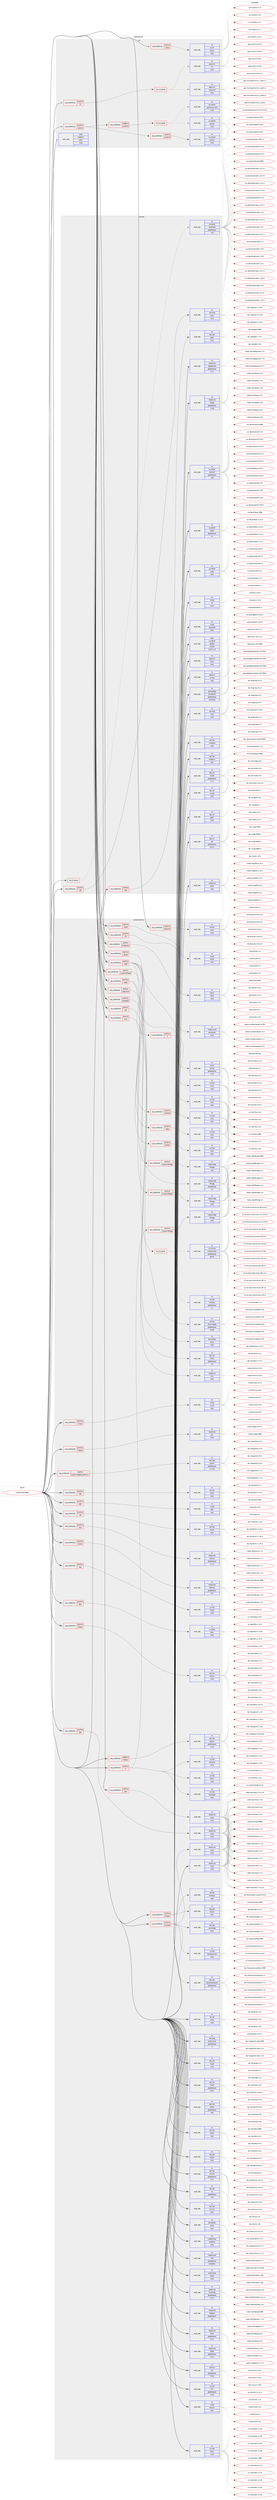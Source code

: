 digraph prolog {

# *************
# Graph options
# *************

newrank=true;
concentrate=true;
compound=true;
graph [rankdir=LR,fontname=Helvetica,fontsize=10,ranksep=1.5];#, ranksep=2.5, nodesep=0.2];
edge  [arrowhead=vee];
node  [fontname=Helvetica,fontsize=10];

# **********
# The ebuild
# **********

subgraph cluster_leftcol {
color=gray;
rank=same;
label=<<i>ebuild</i>>;
id [label="media-tv/kodi-9999", color=red, width=4, href="../media-tv/kodi-9999.svg"];
}

# ****************
# The dependencies
# ****************

subgraph cluster_midcol {
color=gray;
label=<<i>dependencies</i>>;
subgraph cluster_compile {
fillcolor="#eeeeee";
style=filled;
label=<<i>compile</i>>;
subgraph any6141 {
dependency388640 [label=<<TABLE BORDER="0" CELLBORDER="1" CELLSPACING="0" CELLPADDING="4"><TR><TD CELLPADDING="10">any_of_group</TD></TR></TABLE>>, shape=none, color=red];subgraph pack287025 {
dependency388641 [label=<<TABLE BORDER="0" CELLBORDER="1" CELLSPACING="0" CELLPADDING="4" WIDTH="220"><TR><TD ROWSPAN="6" CELLPADDING="30">pack_dep</TD></TR><TR><TD WIDTH="110">no</TD></TR><TR><TD>sys-devel</TD></TR><TR><TD>automake</TD></TR><TR><TD>greaterequal</TD></TR><TR><TD>1.15</TD></TR></TABLE>>, shape=none, color=blue];
}
dependency388640:e -> dependency388641:w [weight=20,style="dotted",arrowhead="oinv"];
}
id:e -> dependency388640:w [weight=20,style="solid",arrowhead="vee"];
subgraph cond95303 {
dependency388642 [label=<<TABLE BORDER="0" CELLBORDER="1" CELLSPACING="0" CELLPADDING="4"><TR><TD ROWSPAN="3" CELLPADDING="10">use_conditional</TD></TR><TR><TD>positive</TD></TR><TR><TD>test</TD></TR></TABLE>>, shape=none, color=red];
subgraph pack287026 {
dependency388643 [label=<<TABLE BORDER="0" CELLBORDER="1" CELLSPACING="0" CELLPADDING="4" WIDTH="220"><TR><TD ROWSPAN="6" CELLPADDING="30">pack_dep</TD></TR><TR><TD WIDTH="110">no</TD></TR><TR><TD>dev-cpp</TD></TR><TR><TD>gtest</TD></TR><TR><TD>none</TD></TR><TR><TD></TD></TR></TABLE>>, shape=none, color=blue];
}
dependency388642:e -> dependency388643:w [weight=20,style="dashed",arrowhead="vee"];
}
id:e -> dependency388642:w [weight=20,style="solid",arrowhead="vee"];
subgraph cond95304 {
dependency388644 [label=<<TABLE BORDER="0" CELLBORDER="1" CELLSPACING="0" CELLPADDING="4"><TR><TD ROWSPAN="3" CELLPADDING="10">use_conditional</TD></TR><TR><TD>positive</TD></TR><TR><TD>x86</TD></TR></TABLE>>, shape=none, color=red];
subgraph pack287027 {
dependency388645 [label=<<TABLE BORDER="0" CELLBORDER="1" CELLSPACING="0" CELLPADDING="4" WIDTH="220"><TR><TD ROWSPAN="6" CELLPADDING="30">pack_dep</TD></TR><TR><TD WIDTH="110">no</TD></TR><TR><TD>dev-lang</TD></TR><TR><TD>nasm</TD></TR><TR><TD>none</TD></TR><TR><TD></TD></TR></TABLE>>, shape=none, color=blue];
}
dependency388644:e -> dependency388645:w [weight=20,style="dashed",arrowhead="vee"];
}
id:e -> dependency388644:w [weight=20,style="solid",arrowhead="vee"];
subgraph pack287028 {
dependency388646 [label=<<TABLE BORDER="0" CELLBORDER="1" CELLSPACING="0" CELLPADDING="4" WIDTH="220"><TR><TD ROWSPAN="6" CELLPADDING="30">pack_dep</TD></TR><TR><TD WIDTH="110">no</TD></TR><TR><TD>app-arch</TD></TR><TR><TD>bzip2</TD></TR><TR><TD>none</TD></TR><TR><TD></TD></TR></TABLE>>, shape=none, color=blue];
}
id:e -> dependency388646:w [weight=20,style="solid",arrowhead="vee"];
subgraph pack287029 {
dependency388647 [label=<<TABLE BORDER="0" CELLBORDER="1" CELLSPACING="0" CELLPADDING="4" WIDTH="220"><TR><TD ROWSPAN="6" CELLPADDING="30">pack_dep</TD></TR><TR><TD WIDTH="110">no</TD></TR><TR><TD>app-arch</TD></TR><TR><TD>xz-utils</TD></TR><TR><TD>none</TD></TR><TR><TD></TD></TR></TABLE>>, shape=none, color=blue];
}
id:e -> dependency388647:w [weight=20,style="solid",arrowhead="vee"];
subgraph pack287030 {
dependency388648 [label=<<TABLE BORDER="0" CELLBORDER="1" CELLSPACING="0" CELLPADDING="4" WIDTH="220"><TR><TD ROWSPAN="6" CELLPADDING="30">pack_dep</TD></TR><TR><TD WIDTH="110">no</TD></TR><TR><TD>app-portage</TD></TR><TR><TD>elt-patches</TD></TR><TR><TD>greaterequal</TD></TR><TR><TD>20170422</TD></TR></TABLE>>, shape=none, color=blue];
}
id:e -> dependency388648:w [weight=20,style="solid",arrowhead="vee"];
subgraph pack287031 {
dependency388649 [label=<<TABLE BORDER="0" CELLBORDER="1" CELLSPACING="0" CELLPADDING="4" WIDTH="220"><TR><TD ROWSPAN="6" CELLPADDING="30">pack_dep</TD></TR><TR><TD WIDTH="110">no</TD></TR><TR><TD>dev-lang</TD></TR><TR><TD>swig</TD></TR><TR><TD>none</TD></TR><TR><TD></TD></TR></TABLE>>, shape=none, color=blue];
}
id:e -> dependency388649:w [weight=20,style="solid",arrowhead="vee"];
subgraph pack287032 {
dependency388650 [label=<<TABLE BORDER="0" CELLBORDER="1" CELLSPACING="0" CELLPADDING="4" WIDTH="220"><TR><TD ROWSPAN="6" CELLPADDING="30">pack_dep</TD></TR><TR><TD WIDTH="110">no</TD></TR><TR><TD>dev-libs</TD></TR><TR><TD>crossguid</TD></TR><TR><TD>none</TD></TR><TR><TD></TD></TR></TABLE>>, shape=none, color=blue];
}
id:e -> dependency388650:w [weight=20,style="solid",arrowhead="vee"];
subgraph pack287033 {
dependency388651 [label=<<TABLE BORDER="0" CELLBORDER="1" CELLSPACING="0" CELLPADDING="4" WIDTH="220"><TR><TD ROWSPAN="6" CELLPADDING="30">pack_dep</TD></TR><TR><TD WIDTH="110">no</TD></TR><TR><TD>dev-libs</TD></TR><TR><TD>rapidjson</TD></TR><TR><TD>none</TD></TR><TR><TD></TD></TR></TABLE>>, shape=none, color=blue];
}
id:e -> dependency388651:w [weight=20,style="solid",arrowhead="vee"];
subgraph pack287034 {
dependency388652 [label=<<TABLE BORDER="0" CELLBORDER="1" CELLSPACING="0" CELLPADDING="4" WIDTH="220"><TR><TD ROWSPAN="6" CELLPADDING="30">pack_dep</TD></TR><TR><TD WIDTH="110">no</TD></TR><TR><TD>dev-util</TD></TR><TR><TD>cmake</TD></TR><TR><TD>greaterequal</TD></TR><TR><TD>3.7.2</TD></TR></TABLE>>, shape=none, color=blue];
}
id:e -> dependency388652:w [weight=20,style="solid",arrowhead="vee"];
subgraph pack287035 {
dependency388653 [label=<<TABLE BORDER="0" CELLBORDER="1" CELLSPACING="0" CELLPADDING="4" WIDTH="220"><TR><TD ROWSPAN="6" CELLPADDING="30">pack_dep</TD></TR><TR><TD WIDTH="110">no</TD></TR><TR><TD>dev-util</TD></TR><TR><TD>cmake</TD></TR><TR><TD>none</TD></TR><TR><TD></TD></TR></TABLE>>, shape=none, color=blue];
}
id:e -> dependency388653:w [weight=20,style="solid",arrowhead="vee"];
subgraph pack287036 {
dependency388654 [label=<<TABLE BORDER="0" CELLBORDER="1" CELLSPACING="0" CELLPADDING="4" WIDTH="220"><TR><TD ROWSPAN="6" CELLPADDING="30">pack_dep</TD></TR><TR><TD WIDTH="110">no</TD></TR><TR><TD>dev-util</TD></TR><TR><TD>gperf</TD></TR><TR><TD>none</TD></TR><TR><TD></TD></TR></TABLE>>, shape=none, color=blue];
}
id:e -> dependency388654:w [weight=20,style="solid",arrowhead="vee"];
subgraph pack287037 {
dependency388655 [label=<<TABLE BORDER="0" CELLBORDER="1" CELLSPACING="0" CELLPADDING="4" WIDTH="220"><TR><TD ROWSPAN="6" CELLPADDING="30">pack_dep</TD></TR><TR><TD WIDTH="110">no</TD></TR><TR><TD>dev-vcs</TD></TR><TR><TD>git</TD></TR><TR><TD>greaterequal</TD></TR><TR><TD>1.8.2.1</TD></TR></TABLE>>, shape=none, color=blue];
}
id:e -> dependency388655:w [weight=20,style="solid",arrowhead="vee"];
subgraph pack287038 {
dependency388656 [label=<<TABLE BORDER="0" CELLBORDER="1" CELLSPACING="0" CELLPADDING="4" WIDTH="220"><TR><TD ROWSPAN="6" CELLPADDING="30">pack_dep</TD></TR><TR><TD WIDTH="110">no</TD></TR><TR><TD>media-libs</TD></TR><TR><TD>giflib</TD></TR><TR><TD>none</TD></TR><TR><TD></TD></TR></TABLE>>, shape=none, color=blue];
}
id:e -> dependency388656:w [weight=20,style="solid",arrowhead="vee"];
subgraph pack287039 {
dependency388657 [label=<<TABLE BORDER="0" CELLBORDER="1" CELLSPACING="0" CELLPADDING="4" WIDTH="220"><TR><TD ROWSPAN="6" CELLPADDING="30">pack_dep</TD></TR><TR><TD WIDTH="110">no</TD></TR><TR><TD>media-libs</TD></TR><TR><TD>libjpeg-turbo</TD></TR><TR><TD>greaterequal</TD></TR><TR><TD>1.5.1</TD></TR></TABLE>>, shape=none, color=blue];
}
id:e -> dependency388657:w [weight=20,style="solid",arrowhead="vee"];
subgraph pack287040 {
dependency388658 [label=<<TABLE BORDER="0" CELLBORDER="1" CELLSPACING="0" CELLPADDING="4" WIDTH="220"><TR><TD ROWSPAN="6" CELLPADDING="30">pack_dep</TD></TR><TR><TD WIDTH="110">no</TD></TR><TR><TD>media-libs</TD></TR><TR><TD>libpng</TD></TR><TR><TD>greaterequal</TD></TR><TR><TD>1.6.26</TD></TR></TABLE>>, shape=none, color=blue];
}
id:e -> dependency388658:w [weight=20,style="solid",arrowhead="vee"];
subgraph pack287041 {
dependency388659 [label=<<TABLE BORDER="0" CELLBORDER="1" CELLSPACING="0" CELLPADDING="4" WIDTH="220"><TR><TD ROWSPAN="6" CELLPADDING="30">pack_dep</TD></TR><TR><TD WIDTH="110">no</TD></TR><TR><TD>sys-devel</TD></TR><TR><TD>autoconf</TD></TR><TR><TD>greaterequal</TD></TR><TR><TD>2.69</TD></TR></TABLE>>, shape=none, color=blue];
}
id:e -> dependency388659:w [weight=20,style="solid",arrowhead="vee"];
subgraph pack287042 {
dependency388660 [label=<<TABLE BORDER="0" CELLBORDER="1" CELLSPACING="0" CELLPADDING="4" WIDTH="220"><TR><TD ROWSPAN="6" CELLPADDING="30">pack_dep</TD></TR><TR><TD WIDTH="110">no</TD></TR><TR><TD>sys-devel</TD></TR><TR><TD>libtool</TD></TR><TR><TD>greaterequal</TD></TR><TR><TD>2.4</TD></TR></TABLE>>, shape=none, color=blue];
}
id:e -> dependency388660:w [weight=20,style="solid",arrowhead="vee"];
subgraph pack287043 {
dependency388661 [label=<<TABLE BORDER="0" CELLBORDER="1" CELLSPACING="0" CELLPADDING="4" WIDTH="220"><TR><TD ROWSPAN="6" CELLPADDING="30">pack_dep</TD></TR><TR><TD WIDTH="110">no</TD></TR><TR><TD>sys-devel</TD></TR><TR><TD>make</TD></TR><TR><TD>none</TD></TR><TR><TD></TD></TR></TABLE>>, shape=none, color=blue];
}
id:e -> dependency388661:w [weight=20,style="solid",arrowhead="vee"];
subgraph pack287044 {
dependency388662 [label=<<TABLE BORDER="0" CELLBORDER="1" CELLSPACING="0" CELLPADDING="4" WIDTH="220"><TR><TD ROWSPAN="6" CELLPADDING="30">pack_dep</TD></TR><TR><TD WIDTH="110">no</TD></TR><TR><TD>virtual</TD></TR><TR><TD>jre</TD></TR><TR><TD>none</TD></TR><TR><TD></TD></TR></TABLE>>, shape=none, color=blue];
}
id:e -> dependency388662:w [weight=20,style="solid",arrowhead="vee"];
subgraph pack287045 {
dependency388663 [label=<<TABLE BORDER="0" CELLBORDER="1" CELLSPACING="0" CELLPADDING="4" WIDTH="220"><TR><TD ROWSPAN="6" CELLPADDING="30">pack_dep</TD></TR><TR><TD WIDTH="110">no</TD></TR><TR><TD>virtual</TD></TR><TR><TD>pkgconfig</TD></TR><TR><TD>none</TD></TR><TR><TD></TD></TR></TABLE>>, shape=none, color=blue];
}
id:e -> dependency388663:w [weight=20,style="solid",arrowhead="vee"];
subgraph pack287046 {
dependency388664 [label=<<TABLE BORDER="0" CELLBORDER="1" CELLSPACING="0" CELLPADDING="4" WIDTH="220"><TR><TD ROWSPAN="6" CELLPADDING="30">pack_dep</TD></TR><TR><TD WIDTH="110">weak</TD></TR><TR><TD>sys-devel</TD></TR><TR><TD>gettext</TD></TR><TR><TD>smaller</TD></TR><TR><TD>0.18.1.1-r3</TD></TR></TABLE>>, shape=none, color=blue];
}
id:e -> dependency388664:w [weight=20,style="solid",arrowhead="vee"];
}
subgraph cluster_compileandrun {
fillcolor="#eeeeee";
style=filled;
label=<<i>compile and run</i>>;
subgraph cond95305 {
dependency388665 [label=<<TABLE BORDER="0" CELLBORDER="1" CELLSPACING="0" CELLPADDING="4"><TR><TD ROWSPAN="3" CELLPADDING="10">use_conditional</TD></TR><TR><TD>negative</TD></TR><TR><TD>libressl</TD></TR></TABLE>>, shape=none, color=red];
subgraph pack287047 {
dependency388666 [label=<<TABLE BORDER="0" CELLBORDER="1" CELLSPACING="0" CELLPADDING="4" WIDTH="220"><TR><TD ROWSPAN="6" CELLPADDING="30">pack_dep</TD></TR><TR><TD WIDTH="110">no</TD></TR><TR><TD>dev-libs</TD></TR><TR><TD>openssl</TD></TR><TR><TD>greaterequal</TD></TR><TR><TD>1.0.2l</TD></TR></TABLE>>, shape=none, color=blue];
}
dependency388665:e -> dependency388666:w [weight=20,style="dashed",arrowhead="vee"];
}
id:e -> dependency388665:w [weight=20,style="solid",arrowhead="odotvee"];
subgraph cond95306 {
dependency388667 [label=<<TABLE BORDER="0" CELLBORDER="1" CELLSPACING="0" CELLPADDING="4"><TR><TD ROWSPAN="3" CELLPADDING="10">use_conditional</TD></TR><TR><TD>positive</TD></TR><TR><TD>X</TD></TR></TABLE>>, shape=none, color=red];
subgraph pack287048 {
dependency388668 [label=<<TABLE BORDER="0" CELLBORDER="1" CELLSPACING="0" CELLPADDING="4" WIDTH="220"><TR><TD ROWSPAN="6" CELLPADDING="30">pack_dep</TD></TR><TR><TD WIDTH="110">no</TD></TR><TR><TD>x11-libs</TD></TR><TR><TD>libX11</TD></TR><TR><TD>none</TD></TR><TR><TD></TD></TR></TABLE>>, shape=none, color=blue];
}
dependency388667:e -> dependency388668:w [weight=20,style="dashed",arrowhead="vee"];
subgraph pack287049 {
dependency388669 [label=<<TABLE BORDER="0" CELLBORDER="1" CELLSPACING="0" CELLPADDING="4" WIDTH="220"><TR><TD ROWSPAN="6" CELLPADDING="30">pack_dep</TD></TR><TR><TD WIDTH="110">no</TD></TR><TR><TD>x11-libs</TD></TR><TR><TD>libXrandr</TD></TR><TR><TD>none</TD></TR><TR><TD></TD></TR></TABLE>>, shape=none, color=blue];
}
dependency388667:e -> dependency388669:w [weight=20,style="dashed",arrowhead="vee"];
subgraph pack287050 {
dependency388670 [label=<<TABLE BORDER="0" CELLBORDER="1" CELLSPACING="0" CELLPADDING="4" WIDTH="220"><TR><TD ROWSPAN="6" CELLPADDING="30">pack_dep</TD></TR><TR><TD WIDTH="110">no</TD></TR><TR><TD>x11-libs</TD></TR><TR><TD>libXrender</TD></TR><TR><TD>none</TD></TR><TR><TD></TD></TR></TABLE>>, shape=none, color=blue];
}
dependency388667:e -> dependency388670:w [weight=20,style="dashed",arrowhead="vee"];
subgraph cond95307 {
dependency388671 [label=<<TABLE BORDER="0" CELLBORDER="1" CELLSPACING="0" CELLPADDING="4"><TR><TD ROWSPAN="3" CELLPADDING="10">use_conditional</TD></TR><TR><TD>positive</TD></TR><TR><TD>system-ffmpeg</TD></TR></TABLE>>, shape=none, color=red];
subgraph pack287051 {
dependency388672 [label=<<TABLE BORDER="0" CELLBORDER="1" CELLSPACING="0" CELLPADDING="4" WIDTH="220"><TR><TD ROWSPAN="6" CELLPADDING="30">pack_dep</TD></TR><TR><TD WIDTH="110">no</TD></TR><TR><TD>media-video</TD></TR><TR><TD>ffmpeg</TD></TR><TR><TD>none</TD></TR><TR><TD></TD></TR></TABLE>>, shape=none, color=blue];
}
dependency388671:e -> dependency388672:w [weight=20,style="dashed",arrowhead="vee"];
}
dependency388667:e -> dependency388671:w [weight=20,style="dashed",arrowhead="vee"];
}
id:e -> dependency388667:w [weight=20,style="solid",arrowhead="odotvee"];
subgraph cond95308 {
dependency388673 [label=<<TABLE BORDER="0" CELLBORDER="1" CELLSPACING="0" CELLPADDING="4"><TR><TD ROWSPAN="3" CELLPADDING="10">use_conditional</TD></TR><TR><TD>positive</TD></TR><TR><TD>airplay</TD></TR></TABLE>>, shape=none, color=red];
subgraph pack287052 {
dependency388674 [label=<<TABLE BORDER="0" CELLBORDER="1" CELLSPACING="0" CELLPADDING="4" WIDTH="220"><TR><TD ROWSPAN="6" CELLPADDING="30">pack_dep</TD></TR><TR><TD WIDTH="110">no</TD></TR><TR><TD>app-pda</TD></TR><TR><TD>libplist</TD></TR><TR><TD>none</TD></TR><TR><TD></TD></TR></TABLE>>, shape=none, color=blue];
}
dependency388673:e -> dependency388674:w [weight=20,style="dashed",arrowhead="vee"];
subgraph pack287053 {
dependency388675 [label=<<TABLE BORDER="0" CELLBORDER="1" CELLSPACING="0" CELLPADDING="4" WIDTH="220"><TR><TD ROWSPAN="6" CELLPADDING="30">pack_dep</TD></TR><TR><TD WIDTH="110">no</TD></TR><TR><TD>net-libs</TD></TR><TR><TD>shairplay</TD></TR><TR><TD>none</TD></TR><TR><TD></TD></TR></TABLE>>, shape=none, color=blue];
}
dependency388673:e -> dependency388675:w [weight=20,style="dashed",arrowhead="vee"];
}
id:e -> dependency388673:w [weight=20,style="solid",arrowhead="odotvee"];
subgraph cond95309 {
dependency388676 [label=<<TABLE BORDER="0" CELLBORDER="1" CELLSPACING="0" CELLPADDING="4"><TR><TD ROWSPAN="3" CELLPADDING="10">use_conditional</TD></TR><TR><TD>positive</TD></TR><TR><TD>alsa</TD></TR></TABLE>>, shape=none, color=red];
subgraph pack287054 {
dependency388677 [label=<<TABLE BORDER="0" CELLBORDER="1" CELLSPACING="0" CELLPADDING="4" WIDTH="220"><TR><TD ROWSPAN="6" CELLPADDING="30">pack_dep</TD></TR><TR><TD WIDTH="110">no</TD></TR><TR><TD>media-libs</TD></TR><TR><TD>alsa-lib</TD></TR><TR><TD>greaterequal</TD></TR><TR><TD>1.1.4.1</TD></TR></TABLE>>, shape=none, color=blue];
}
dependency388676:e -> dependency388677:w [weight=20,style="dashed",arrowhead="vee"];
}
id:e -> dependency388676:w [weight=20,style="solid",arrowhead="odotvee"];
subgraph cond95310 {
dependency388678 [label=<<TABLE BORDER="0" CELLBORDER="1" CELLSPACING="0" CELLPADDING="4"><TR><TD ROWSPAN="3" CELLPADDING="10">use_conditional</TD></TR><TR><TD>positive</TD></TR><TR><TD>bluetooth</TD></TR></TABLE>>, shape=none, color=red];
subgraph pack287055 {
dependency388679 [label=<<TABLE BORDER="0" CELLBORDER="1" CELLSPACING="0" CELLPADDING="4" WIDTH="220"><TR><TD ROWSPAN="6" CELLPADDING="30">pack_dep</TD></TR><TR><TD WIDTH="110">no</TD></TR><TR><TD>net-wireless</TD></TR><TR><TD>bluez</TD></TR><TR><TD>none</TD></TR><TR><TD></TD></TR></TABLE>>, shape=none, color=blue];
}
dependency388678:e -> dependency388679:w [weight=20,style="dashed",arrowhead="vee"];
}
id:e -> dependency388678:w [weight=20,style="solid",arrowhead="odotvee"];
subgraph cond95311 {
dependency388680 [label=<<TABLE BORDER="0" CELLBORDER="1" CELLSPACING="0" CELLPADDING="4"><TR><TD ROWSPAN="3" CELLPADDING="10">use_conditional</TD></TR><TR><TD>positive</TD></TR><TR><TD>bluray</TD></TR></TABLE>>, shape=none, color=red];
subgraph pack287056 {
dependency388681 [label=<<TABLE BORDER="0" CELLBORDER="1" CELLSPACING="0" CELLPADDING="4" WIDTH="220"><TR><TD ROWSPAN="6" CELLPADDING="30">pack_dep</TD></TR><TR><TD WIDTH="110">no</TD></TR><TR><TD>media-libs</TD></TR><TR><TD>libbluray</TD></TR><TR><TD>greaterequal</TD></TR><TR><TD>1.0.1</TD></TR></TABLE>>, shape=none, color=blue];
}
dependency388680:e -> dependency388681:w [weight=20,style="dashed",arrowhead="vee"];
}
id:e -> dependency388680:w [weight=20,style="solid",arrowhead="odotvee"];
subgraph cond95312 {
dependency388682 [label=<<TABLE BORDER="0" CELLBORDER="1" CELLSPACING="0" CELLPADDING="4"><TR><TD ROWSPAN="3" CELLPADDING="10">use_conditional</TD></TR><TR><TD>positive</TD></TR><TR><TD>caps</TD></TR></TABLE>>, shape=none, color=red];
subgraph pack287057 {
dependency388683 [label=<<TABLE BORDER="0" CELLBORDER="1" CELLSPACING="0" CELLPADDING="4" WIDTH="220"><TR><TD ROWSPAN="6" CELLPADDING="30">pack_dep</TD></TR><TR><TD WIDTH="110">no</TD></TR><TR><TD>sys-libs</TD></TR><TR><TD>libcap</TD></TR><TR><TD>none</TD></TR><TR><TD></TD></TR></TABLE>>, shape=none, color=blue];
}
dependency388682:e -> dependency388683:w [weight=20,style="dashed",arrowhead="vee"];
}
id:e -> dependency388682:w [weight=20,style="solid",arrowhead="odotvee"];
subgraph cond95313 {
dependency388684 [label=<<TABLE BORDER="0" CELLBORDER="1" CELLSPACING="0" CELLPADDING="4"><TR><TD ROWSPAN="3" CELLPADDING="10">use_conditional</TD></TR><TR><TD>positive</TD></TR><TR><TD>cec</TD></TR></TABLE>>, shape=none, color=red];
subgraph pack287058 {
dependency388685 [label=<<TABLE BORDER="0" CELLBORDER="1" CELLSPACING="0" CELLPADDING="4" WIDTH="220"><TR><TD ROWSPAN="6" CELLPADDING="30">pack_dep</TD></TR><TR><TD WIDTH="110">no</TD></TR><TR><TD>dev-libs</TD></TR><TR><TD>libcec</TD></TR><TR><TD>greaterequal</TD></TR><TR><TD>4.0</TD></TR></TABLE>>, shape=none, color=blue];
}
dependency388684:e -> dependency388685:w [weight=20,style="dashed",arrowhead="vee"];
}
id:e -> dependency388684:w [weight=20,style="solid",arrowhead="odotvee"];
subgraph cond95314 {
dependency388686 [label=<<TABLE BORDER="0" CELLBORDER="1" CELLSPACING="0" CELLPADDING="4"><TR><TD ROWSPAN="3" CELLPADDING="10">use_conditional</TD></TR><TR><TD>positive</TD></TR><TR><TD>dbus</TD></TR></TABLE>>, shape=none, color=red];
subgraph pack287059 {
dependency388687 [label=<<TABLE BORDER="0" CELLBORDER="1" CELLSPACING="0" CELLPADDING="4" WIDTH="220"><TR><TD ROWSPAN="6" CELLPADDING="30">pack_dep</TD></TR><TR><TD WIDTH="110">no</TD></TR><TR><TD>sys-apps</TD></TR><TR><TD>dbus</TD></TR><TR><TD>none</TD></TR><TR><TD></TD></TR></TABLE>>, shape=none, color=blue];
}
dependency388686:e -> dependency388687:w [weight=20,style="dashed",arrowhead="vee"];
}
id:e -> dependency388686:w [weight=20,style="solid",arrowhead="odotvee"];
subgraph cond95315 {
dependency388688 [label=<<TABLE BORDER="0" CELLBORDER="1" CELLSPACING="0" CELLPADDING="4"><TR><TD ROWSPAN="3" CELLPADDING="10">use_conditional</TD></TR><TR><TD>positive</TD></TR><TR><TD>gbm</TD></TR></TABLE>>, shape=none, color=red];
subgraph pack287060 {
dependency388689 [label=<<TABLE BORDER="0" CELLBORDER="1" CELLSPACING="0" CELLPADDING="4" WIDTH="220"><TR><TD ROWSPAN="6" CELLPADDING="30">pack_dep</TD></TR><TR><TD WIDTH="110">no</TD></TR><TR><TD>media-libs</TD></TR><TR><TD>mesa</TD></TR><TR><TD>none</TD></TR><TR><TD></TD></TR></TABLE>>, shape=none, color=blue];
}
dependency388688:e -> dependency388689:w [weight=20,style="dashed",arrowhead="vee"];
}
id:e -> dependency388688:w [weight=20,style="solid",arrowhead="odotvee"];
subgraph cond95316 {
dependency388690 [label=<<TABLE BORDER="0" CELLBORDER="1" CELLSPACING="0" CELLPADDING="4"><TR><TD ROWSPAN="3" CELLPADDING="10">use_conditional</TD></TR><TR><TD>positive</TD></TR><TR><TD>gles</TD></TR></TABLE>>, shape=none, color=red];
subgraph pack287061 {
dependency388691 [label=<<TABLE BORDER="0" CELLBORDER="1" CELLSPACING="0" CELLPADDING="4" WIDTH="220"><TR><TD ROWSPAN="6" CELLPADDING="30">pack_dep</TD></TR><TR><TD WIDTH="110">no</TD></TR><TR><TD>media-libs</TD></TR><TR><TD>mesa</TD></TR><TR><TD>none</TD></TR><TR><TD></TD></TR></TABLE>>, shape=none, color=blue];
}
dependency388690:e -> dependency388691:w [weight=20,style="dashed",arrowhead="vee"];
}
id:e -> dependency388690:w [weight=20,style="solid",arrowhead="odotvee"];
subgraph cond95317 {
dependency388692 [label=<<TABLE BORDER="0" CELLBORDER="1" CELLSPACING="0" CELLPADDING="4"><TR><TD ROWSPAN="3" CELLPADDING="10">use_conditional</TD></TR><TR><TD>positive</TD></TR><TR><TD>lcms</TD></TR></TABLE>>, shape=none, color=red];
subgraph pack287062 {
dependency388693 [label=<<TABLE BORDER="0" CELLBORDER="1" CELLSPACING="0" CELLPADDING="4" WIDTH="220"><TR><TD ROWSPAN="6" CELLPADDING="30">pack_dep</TD></TR><TR><TD WIDTH="110">no</TD></TR><TR><TD>media-libs</TD></TR><TR><TD>lcms</TD></TR><TR><TD>none</TD></TR><TR><TD></TD></TR></TABLE>>, shape=none, color=blue];
}
dependency388692:e -> dependency388693:w [weight=20,style="dashed",arrowhead="vee"];
}
id:e -> dependency388692:w [weight=20,style="solid",arrowhead="odotvee"];
subgraph cond95318 {
dependency388694 [label=<<TABLE BORDER="0" CELLBORDER="1" CELLSPACING="0" CELLPADDING="4"><TR><TD ROWSPAN="3" CELLPADDING="10">use_conditional</TD></TR><TR><TD>positive</TD></TR><TR><TD>libressl</TD></TR></TABLE>>, shape=none, color=red];
subgraph pack287063 {
dependency388695 [label=<<TABLE BORDER="0" CELLBORDER="1" CELLSPACING="0" CELLPADDING="4" WIDTH="220"><TR><TD ROWSPAN="6" CELLPADDING="30">pack_dep</TD></TR><TR><TD WIDTH="110">no</TD></TR><TR><TD>dev-libs</TD></TR><TR><TD>libressl</TD></TR><TR><TD>none</TD></TR><TR><TD></TD></TR></TABLE>>, shape=none, color=blue];
}
dependency388694:e -> dependency388695:w [weight=20,style="dashed",arrowhead="vee"];
}
id:e -> dependency388694:w [weight=20,style="solid",arrowhead="odotvee"];
subgraph cond95319 {
dependency388696 [label=<<TABLE BORDER="0" CELLBORDER="1" CELLSPACING="0" CELLPADDING="4"><TR><TD ROWSPAN="3" CELLPADDING="10">use_conditional</TD></TR><TR><TD>positive</TD></TR><TR><TD>libusb</TD></TR></TABLE>>, shape=none, color=red];
subgraph pack287064 {
dependency388697 [label=<<TABLE BORDER="0" CELLBORDER="1" CELLSPACING="0" CELLPADDING="4" WIDTH="220"><TR><TD ROWSPAN="6" CELLPADDING="30">pack_dep</TD></TR><TR><TD WIDTH="110">no</TD></TR><TR><TD>virtual</TD></TR><TR><TD>libusb</TD></TR><TR><TD>none</TD></TR><TR><TD></TD></TR></TABLE>>, shape=none, color=blue];
}
dependency388696:e -> dependency388697:w [weight=20,style="dashed",arrowhead="vee"];
}
id:e -> dependency388696:w [weight=20,style="solid",arrowhead="odotvee"];
subgraph cond95320 {
dependency388698 [label=<<TABLE BORDER="0" CELLBORDER="1" CELLSPACING="0" CELLPADDING="4"><TR><TD ROWSPAN="3" CELLPADDING="10">use_conditional</TD></TR><TR><TD>positive</TD></TR><TR><TD>mysql</TD></TR></TABLE>>, shape=none, color=red];
subgraph pack287065 {
dependency388699 [label=<<TABLE BORDER="0" CELLBORDER="1" CELLSPACING="0" CELLPADDING="4" WIDTH="220"><TR><TD ROWSPAN="6" CELLPADDING="30">pack_dep</TD></TR><TR><TD WIDTH="110">no</TD></TR><TR><TD>virtual</TD></TR><TR><TD>mysql</TD></TR><TR><TD>none</TD></TR><TR><TD></TD></TR></TABLE>>, shape=none, color=blue];
}
dependency388698:e -> dependency388699:w [weight=20,style="dashed",arrowhead="vee"];
}
id:e -> dependency388698:w [weight=20,style="solid",arrowhead="odotvee"];
subgraph cond95321 {
dependency388700 [label=<<TABLE BORDER="0" CELLBORDER="1" CELLSPACING="0" CELLPADDING="4"><TR><TD ROWSPAN="3" CELLPADDING="10">use_conditional</TD></TR><TR><TD>positive</TD></TR><TR><TD>nfs</TD></TR></TABLE>>, shape=none, color=red];
subgraph pack287066 {
dependency388701 [label=<<TABLE BORDER="0" CELLBORDER="1" CELLSPACING="0" CELLPADDING="4" WIDTH="220"><TR><TD ROWSPAN="6" CELLPADDING="30">pack_dep</TD></TR><TR><TD WIDTH="110">no</TD></TR><TR><TD>net-fs</TD></TR><TR><TD>libnfs</TD></TR><TR><TD>none</TD></TR><TR><TD></TD></TR></TABLE>>, shape=none, color=blue];
}
dependency388700:e -> dependency388701:w [weight=20,style="dashed",arrowhead="vee"];
}
id:e -> dependency388700:w [weight=20,style="solid",arrowhead="odotvee"];
subgraph cond95322 {
dependency388702 [label=<<TABLE BORDER="0" CELLBORDER="1" CELLSPACING="0" CELLPADDING="4"><TR><TD ROWSPAN="3" CELLPADDING="10">use_conditional</TD></TR><TR><TD>positive</TD></TR><TR><TD>opengl</TD></TR></TABLE>>, shape=none, color=red];
subgraph pack287067 {
dependency388703 [label=<<TABLE BORDER="0" CELLBORDER="1" CELLSPACING="0" CELLPADDING="4" WIDTH="220"><TR><TD ROWSPAN="6" CELLPADDING="30">pack_dep</TD></TR><TR><TD WIDTH="110">no</TD></TR><TR><TD>media-libs</TD></TR><TR><TD>glu</TD></TR><TR><TD>none</TD></TR><TR><TD></TD></TR></TABLE>>, shape=none, color=blue];
}
dependency388702:e -> dependency388703:w [weight=20,style="dashed",arrowhead="vee"];
}
id:e -> dependency388702:w [weight=20,style="solid",arrowhead="odotvee"];
subgraph cond95323 {
dependency388704 [label=<<TABLE BORDER="0" CELLBORDER="1" CELLSPACING="0" CELLPADDING="4"><TR><TD ROWSPAN="3" CELLPADDING="10">use_conditional</TD></TR><TR><TD>positive</TD></TR><TR><TD>pulseaudio</TD></TR></TABLE>>, shape=none, color=red];
subgraph pack287068 {
dependency388705 [label=<<TABLE BORDER="0" CELLBORDER="1" CELLSPACING="0" CELLPADDING="4" WIDTH="220"><TR><TD ROWSPAN="6" CELLPADDING="30">pack_dep</TD></TR><TR><TD WIDTH="110">no</TD></TR><TR><TD>media-sound</TD></TR><TR><TD>pulseaudio</TD></TR><TR><TD>none</TD></TR><TR><TD></TD></TR></TABLE>>, shape=none, color=blue];
}
dependency388704:e -> dependency388705:w [weight=20,style="dashed",arrowhead="vee"];
}
id:e -> dependency388704:w [weight=20,style="solid",arrowhead="odotvee"];
subgraph cond95324 {
dependency388706 [label=<<TABLE BORDER="0" CELLBORDER="1" CELLSPACING="0" CELLPADDING="4"><TR><TD ROWSPAN="3" CELLPADDING="10">use_conditional</TD></TR><TR><TD>positive</TD></TR><TR><TD>python_targets_python2_7</TD></TR></TABLE>>, shape=none, color=red];
subgraph pack287069 {
dependency388707 [label=<<TABLE BORDER="0" CELLBORDER="1" CELLSPACING="0" CELLPADDING="4" WIDTH="220"><TR><TD ROWSPAN="6" CELLPADDING="30">pack_dep</TD></TR><TR><TD WIDTH="110">no</TD></TR><TR><TD>dev-lang</TD></TR><TR><TD>python</TD></TR><TR><TD>greaterequal</TD></TR><TR><TD>2.7.5-r2</TD></TR></TABLE>>, shape=none, color=blue];
}
dependency388706:e -> dependency388707:w [weight=20,style="dashed",arrowhead="vee"];
}
id:e -> dependency388706:w [weight=20,style="solid",arrowhead="odotvee"];
subgraph cond95325 {
dependency388708 [label=<<TABLE BORDER="0" CELLBORDER="1" CELLSPACING="0" CELLPADDING="4"><TR><TD ROWSPAN="3" CELLPADDING="10">use_conditional</TD></TR><TR><TD>positive</TD></TR><TR><TD>samba</TD></TR></TABLE>>, shape=none, color=red];
subgraph pack287070 {
dependency388709 [label=<<TABLE BORDER="0" CELLBORDER="1" CELLSPACING="0" CELLPADDING="4" WIDTH="220"><TR><TD ROWSPAN="6" CELLPADDING="30">pack_dep</TD></TR><TR><TD WIDTH="110">no</TD></TR><TR><TD>net-fs</TD></TR><TR><TD>samba</TD></TR><TR><TD>greaterequal</TD></TR><TR><TD>3.4.6</TD></TR></TABLE>>, shape=none, color=blue];
}
dependency388708:e -> dependency388709:w [weight=20,style="dashed",arrowhead="vee"];
}
id:e -> dependency388708:w [weight=20,style="solid",arrowhead="odotvee"];
subgraph cond95326 {
dependency388710 [label=<<TABLE BORDER="0" CELLBORDER="1" CELLSPACING="0" CELLPADDING="4"><TR><TD ROWSPAN="3" CELLPADDING="10">use_conditional</TD></TR><TR><TD>positive</TD></TR><TR><TD>sftp</TD></TR></TABLE>>, shape=none, color=red];
subgraph pack287071 {
dependency388711 [label=<<TABLE BORDER="0" CELLBORDER="1" CELLSPACING="0" CELLPADDING="4" WIDTH="220"><TR><TD ROWSPAN="6" CELLPADDING="30">pack_dep</TD></TR><TR><TD WIDTH="110">no</TD></TR><TR><TD>net-libs</TD></TR><TR><TD>libssh</TD></TR><TR><TD>none</TD></TR><TR><TD></TD></TR></TABLE>>, shape=none, color=blue];
}
dependency388710:e -> dependency388711:w [weight=20,style="dashed",arrowhead="vee"];
}
id:e -> dependency388710:w [weight=20,style="solid",arrowhead="odotvee"];
subgraph cond95327 {
dependency388712 [label=<<TABLE BORDER="0" CELLBORDER="1" CELLSPACING="0" CELLPADDING="4"><TR><TD ROWSPAN="3" CELLPADDING="10">use_conditional</TD></TR><TR><TD>positive</TD></TR><TR><TD>system-ffmpeg</TD></TR></TABLE>>, shape=none, color=red];
subgraph pack287072 {
dependency388713 [label=<<TABLE BORDER="0" CELLBORDER="1" CELLSPACING="0" CELLPADDING="4" WIDTH="220"><TR><TD ROWSPAN="6" CELLPADDING="30">pack_dep</TD></TR><TR><TD WIDTH="110">no</TD></TR><TR><TD>media-video</TD></TR><TR><TD>ffmpeg</TD></TR><TR><TD>greaterequal</TD></TR><TR><TD>3.4</TD></TR></TABLE>>, shape=none, color=blue];
}
dependency388712:e -> dependency388713:w [weight=20,style="dashed",arrowhead="vee"];
}
id:e -> dependency388712:w [weight=20,style="solid",arrowhead="odotvee"];
subgraph cond95328 {
dependency388714 [label=<<TABLE BORDER="0" CELLBORDER="1" CELLSPACING="0" CELLPADDING="4"><TR><TD ROWSPAN="3" CELLPADDING="10">use_conditional</TD></TR><TR><TD>positive</TD></TR><TR><TD>udev</TD></TR></TABLE>>, shape=none, color=red];
subgraph pack287073 {
dependency388715 [label=<<TABLE BORDER="0" CELLBORDER="1" CELLSPACING="0" CELLPADDING="4" WIDTH="220"><TR><TD ROWSPAN="6" CELLPADDING="30">pack_dep</TD></TR><TR><TD WIDTH="110">no</TD></TR><TR><TD>virtual</TD></TR><TR><TD>udev</TD></TR><TR><TD>none</TD></TR><TR><TD></TD></TR></TABLE>>, shape=none, color=blue];
}
dependency388714:e -> dependency388715:w [weight=20,style="dashed",arrowhead="vee"];
}
id:e -> dependency388714:w [weight=20,style="solid",arrowhead="odotvee"];
subgraph cond95329 {
dependency388716 [label=<<TABLE BORDER="0" CELLBORDER="1" CELLSPACING="0" CELLPADDING="4"><TR><TD ROWSPAN="3" CELLPADDING="10">use_conditional</TD></TR><TR><TD>positive</TD></TR><TR><TD>vaapi</TD></TR></TABLE>>, shape=none, color=red];
subgraph pack287074 {
dependency388717 [label=<<TABLE BORDER="0" CELLBORDER="1" CELLSPACING="0" CELLPADDING="4" WIDTH="220"><TR><TD ROWSPAN="6" CELLPADDING="30">pack_dep</TD></TR><TR><TD WIDTH="110">no</TD></TR><TR><TD>x11-libs</TD></TR><TR><TD>libva</TD></TR><TR><TD>none</TD></TR><TR><TD></TD></TR></TABLE>>, shape=none, color=blue];
}
dependency388716:e -> dependency388717:w [weight=20,style="dashed",arrowhead="vee"];
subgraph cond95330 {
dependency388718 [label=<<TABLE BORDER="0" CELLBORDER="1" CELLSPACING="0" CELLPADDING="4"><TR><TD ROWSPAN="3" CELLPADDING="10">use_conditional</TD></TR><TR><TD>positive</TD></TR><TR><TD>opengl</TD></TR></TABLE>>, shape=none, color=red];
subgraph pack287075 {
dependency388719 [label=<<TABLE BORDER="0" CELLBORDER="1" CELLSPACING="0" CELLPADDING="4" WIDTH="220"><TR><TD ROWSPAN="6" CELLPADDING="30">pack_dep</TD></TR><TR><TD WIDTH="110">no</TD></TR><TR><TD>x11-libs</TD></TR><TR><TD>libva</TD></TR><TR><TD>none</TD></TR><TR><TD></TD></TR></TABLE>>, shape=none, color=blue];
}
dependency388718:e -> dependency388719:w [weight=20,style="dashed",arrowhead="vee"];
}
dependency388716:e -> dependency388718:w [weight=20,style="dashed",arrowhead="vee"];
subgraph cond95331 {
dependency388720 [label=<<TABLE BORDER="0" CELLBORDER="1" CELLSPACING="0" CELLPADDING="4"><TR><TD ROWSPAN="3" CELLPADDING="10">use_conditional</TD></TR><TR><TD>positive</TD></TR><TR><TD>system-ffmpeg</TD></TR></TABLE>>, shape=none, color=red];
subgraph pack287076 {
dependency388721 [label=<<TABLE BORDER="0" CELLBORDER="1" CELLSPACING="0" CELLPADDING="4" WIDTH="220"><TR><TD ROWSPAN="6" CELLPADDING="30">pack_dep</TD></TR><TR><TD WIDTH="110">no</TD></TR><TR><TD>media-video</TD></TR><TR><TD>ffmpeg</TD></TR><TR><TD>none</TD></TR><TR><TD></TD></TR></TABLE>>, shape=none, color=blue];
}
dependency388720:e -> dependency388721:w [weight=20,style="dashed",arrowhead="vee"];
}
dependency388716:e -> dependency388720:w [weight=20,style="dashed",arrowhead="vee"];
subgraph cond95332 {
dependency388722 [label=<<TABLE BORDER="0" CELLBORDER="1" CELLSPACING="0" CELLPADDING="4"><TR><TD ROWSPAN="3" CELLPADDING="10">use_conditional</TD></TR><TR><TD>positive</TD></TR><TR><TD>vdpau</TD></TR></TABLE>>, shape=none, color=red];
subgraph pack287077 {
dependency388723 [label=<<TABLE BORDER="0" CELLBORDER="1" CELLSPACING="0" CELLPADDING="4" WIDTH="220"><TR><TD ROWSPAN="6" CELLPADDING="30">pack_dep</TD></TR><TR><TD WIDTH="110">no</TD></TR><TR><TD>x11-libs</TD></TR><TR><TD>libva</TD></TR><TR><TD>none</TD></TR><TR><TD></TD></TR></TABLE>>, shape=none, color=blue];
}
dependency388722:e -> dependency388723:w [weight=20,style="dashed",arrowhead="vee"];
}
dependency388716:e -> dependency388722:w [weight=20,style="dashed",arrowhead="vee"];
subgraph cond95333 {
dependency388724 [label=<<TABLE BORDER="0" CELLBORDER="1" CELLSPACING="0" CELLPADDING="4"><TR><TD ROWSPAN="3" CELLPADDING="10">use_conditional</TD></TR><TR><TD>positive</TD></TR><TR><TD>wayland</TD></TR></TABLE>>, shape=none, color=red];
subgraph pack287078 {
dependency388725 [label=<<TABLE BORDER="0" CELLBORDER="1" CELLSPACING="0" CELLPADDING="4" WIDTH="220"><TR><TD ROWSPAN="6" CELLPADDING="30">pack_dep</TD></TR><TR><TD WIDTH="110">no</TD></TR><TR><TD>x11-libs</TD></TR><TR><TD>libva</TD></TR><TR><TD>none</TD></TR><TR><TD></TD></TR></TABLE>>, shape=none, color=blue];
}
dependency388724:e -> dependency388725:w [weight=20,style="dashed",arrowhead="vee"];
}
dependency388716:e -> dependency388724:w [weight=20,style="dashed",arrowhead="vee"];
subgraph cond95334 {
dependency388726 [label=<<TABLE BORDER="0" CELLBORDER="1" CELLSPACING="0" CELLPADDING="4"><TR><TD ROWSPAN="3" CELLPADDING="10">use_conditional</TD></TR><TR><TD>positive</TD></TR><TR><TD>X</TD></TR></TABLE>>, shape=none, color=red];
subgraph pack287079 {
dependency388727 [label=<<TABLE BORDER="0" CELLBORDER="1" CELLSPACING="0" CELLPADDING="4" WIDTH="220"><TR><TD ROWSPAN="6" CELLPADDING="30">pack_dep</TD></TR><TR><TD WIDTH="110">no</TD></TR><TR><TD>x11-libs</TD></TR><TR><TD>libva</TD></TR><TR><TD>none</TD></TR><TR><TD></TD></TR></TABLE>>, shape=none, color=blue];
}
dependency388726:e -> dependency388727:w [weight=20,style="dashed",arrowhead="vee"];
}
dependency388716:e -> dependency388726:w [weight=20,style="dashed",arrowhead="vee"];
}
id:e -> dependency388716:w [weight=20,style="solid",arrowhead="odotvee"];
subgraph cond95335 {
dependency388728 [label=<<TABLE BORDER="0" CELLBORDER="1" CELLSPACING="0" CELLPADDING="4"><TR><TD ROWSPAN="3" CELLPADDING="10">use_conditional</TD></TR><TR><TD>positive</TD></TR><TR><TD>vdpau</TD></TR></TABLE>>, shape=none, color=red];
subgraph any6142 {
dependency388729 [label=<<TABLE BORDER="0" CELLBORDER="1" CELLSPACING="0" CELLPADDING="4"><TR><TD CELLPADDING="10">any_of_group</TD></TR></TABLE>>, shape=none, color=red];subgraph pack287080 {
dependency388730 [label=<<TABLE BORDER="0" CELLBORDER="1" CELLSPACING="0" CELLPADDING="4" WIDTH="220"><TR><TD ROWSPAN="6" CELLPADDING="30">pack_dep</TD></TR><TR><TD WIDTH="110">no</TD></TR><TR><TD>x11-libs</TD></TR><TR><TD>libvdpau</TD></TR><TR><TD>greaterequal</TD></TR><TR><TD>1.1</TD></TR></TABLE>>, shape=none, color=blue];
}
dependency388729:e -> dependency388730:w [weight=20,style="dotted",arrowhead="oinv"];
subgraph pack287081 {
dependency388731 [label=<<TABLE BORDER="0" CELLBORDER="1" CELLSPACING="0" CELLPADDING="4" WIDTH="220"><TR><TD ROWSPAN="6" CELLPADDING="30">pack_dep</TD></TR><TR><TD WIDTH="110">no</TD></TR><TR><TD>x11-drivers</TD></TR><TR><TD>nvidia-drivers</TD></TR><TR><TD>greaterequal</TD></TR><TR><TD>180.51</TD></TR></TABLE>>, shape=none, color=blue];
}
dependency388729:e -> dependency388731:w [weight=20,style="dotted",arrowhead="oinv"];
}
dependency388728:e -> dependency388729:w [weight=20,style="dashed",arrowhead="vee"];
subgraph cond95336 {
dependency388732 [label=<<TABLE BORDER="0" CELLBORDER="1" CELLSPACING="0" CELLPADDING="4"><TR><TD ROWSPAN="3" CELLPADDING="10">use_conditional</TD></TR><TR><TD>positive</TD></TR><TR><TD>system-ffmpeg</TD></TR></TABLE>>, shape=none, color=red];
subgraph pack287082 {
dependency388733 [label=<<TABLE BORDER="0" CELLBORDER="1" CELLSPACING="0" CELLPADDING="4" WIDTH="220"><TR><TD ROWSPAN="6" CELLPADDING="30">pack_dep</TD></TR><TR><TD WIDTH="110">no</TD></TR><TR><TD>media-video</TD></TR><TR><TD>ffmpeg</TD></TR><TR><TD>none</TD></TR><TR><TD></TD></TR></TABLE>>, shape=none, color=blue];
}
dependency388732:e -> dependency388733:w [weight=20,style="dashed",arrowhead="vee"];
}
dependency388728:e -> dependency388732:w [weight=20,style="dashed",arrowhead="vee"];
}
id:e -> dependency388728:w [weight=20,style="solid",arrowhead="odotvee"];
subgraph cond95337 {
dependency388734 [label=<<TABLE BORDER="0" CELLBORDER="1" CELLSPACING="0" CELLPADDING="4"><TR><TD ROWSPAN="3" CELLPADDING="10">use_conditional</TD></TR><TR><TD>positive</TD></TR><TR><TD>wayland</TD></TR></TABLE>>, shape=none, color=red];
subgraph pack287083 {
dependency388735 [label=<<TABLE BORDER="0" CELLBORDER="1" CELLSPACING="0" CELLPADDING="4" WIDTH="220"><TR><TD ROWSPAN="6" CELLPADDING="30">pack_dep</TD></TR><TR><TD WIDTH="110">no</TD></TR><TR><TD>dev-cpp</TD></TR><TR><TD>waylandpp</TD></TR><TR><TD>none</TD></TR><TR><TD></TD></TR></TABLE>>, shape=none, color=blue];
}
dependency388734:e -> dependency388735:w [weight=20,style="dashed",arrowhead="vee"];
subgraph pack287084 {
dependency388736 [label=<<TABLE BORDER="0" CELLBORDER="1" CELLSPACING="0" CELLPADDING="4" WIDTH="220"><TR><TD ROWSPAN="6" CELLPADDING="30">pack_dep</TD></TR><TR><TD WIDTH="110">no</TD></TR><TR><TD>media-libs</TD></TR><TR><TD>mesa</TD></TR><TR><TD>none</TD></TR><TR><TD></TD></TR></TABLE>>, shape=none, color=blue];
}
dependency388734:e -> dependency388736:w [weight=20,style="dashed",arrowhead="vee"];
subgraph pack287085 {
dependency388737 [label=<<TABLE BORDER="0" CELLBORDER="1" CELLSPACING="0" CELLPADDING="4" WIDTH="220"><TR><TD ROWSPAN="6" CELLPADDING="30">pack_dep</TD></TR><TR><TD WIDTH="110">no</TD></TR><TR><TD>dev-libs</TD></TR><TR><TD>wayland-protocols</TD></TR><TR><TD>greaterequal</TD></TR><TR><TD>1.7</TD></TR></TABLE>>, shape=none, color=blue];
}
dependency388734:e -> dependency388737:w [weight=20,style="dashed",arrowhead="vee"];
subgraph pack287086 {
dependency388738 [label=<<TABLE BORDER="0" CELLBORDER="1" CELLSPACING="0" CELLPADDING="4" WIDTH="220"><TR><TD ROWSPAN="6" CELLPADDING="30">pack_dep</TD></TR><TR><TD WIDTH="110">no</TD></TR><TR><TD>x11-libs</TD></TR><TR><TD>libxkbcommon</TD></TR><TR><TD>none</TD></TR><TR><TD></TD></TR></TABLE>>, shape=none, color=blue];
}
dependency388734:e -> dependency388738:w [weight=20,style="dashed",arrowhead="vee"];
}
id:e -> dependency388734:w [weight=20,style="solid",arrowhead="odotvee"];
subgraph cond95338 {
dependency388739 [label=<<TABLE BORDER="0" CELLBORDER="1" CELLSPACING="0" CELLPADDING="4"><TR><TD ROWSPAN="3" CELLPADDING="10">use_conditional</TD></TR><TR><TD>positive</TD></TR><TR><TD>webserver</TD></TR></TABLE>>, shape=none, color=red];
subgraph pack287087 {
dependency388740 [label=<<TABLE BORDER="0" CELLBORDER="1" CELLSPACING="0" CELLPADDING="4" WIDTH="220"><TR><TD ROWSPAN="6" CELLPADDING="30">pack_dep</TD></TR><TR><TD WIDTH="110">no</TD></TR><TR><TD>net-libs</TD></TR><TR><TD>libmicrohttpd</TD></TR><TR><TD>greaterequal</TD></TR><TR><TD>0.9.55</TD></TR></TABLE>>, shape=none, color=blue];
}
dependency388739:e -> dependency388740:w [weight=20,style="dashed",arrowhead="vee"];
}
id:e -> dependency388739:w [weight=20,style="solid",arrowhead="odotvee"];
subgraph cond95339 {
dependency388741 [label=<<TABLE BORDER="0" CELLBORDER="1" CELLSPACING="0" CELLPADDING="4"><TR><TD ROWSPAN="3" CELLPADDING="10">use_conditional</TD></TR><TR><TD>positive</TD></TR><TR><TD>xslt</TD></TR></TABLE>>, shape=none, color=red];
subgraph pack287088 {
dependency388742 [label=<<TABLE BORDER="0" CELLBORDER="1" CELLSPACING="0" CELLPADDING="4" WIDTH="220"><TR><TD ROWSPAN="6" CELLPADDING="30">pack_dep</TD></TR><TR><TD WIDTH="110">no</TD></TR><TR><TD>dev-libs</TD></TR><TR><TD>libxslt</TD></TR><TR><TD>none</TD></TR><TR><TD></TD></TR></TABLE>>, shape=none, color=blue];
}
dependency388741:e -> dependency388742:w [weight=20,style="dashed",arrowhead="vee"];
}
id:e -> dependency388741:w [weight=20,style="solid",arrowhead="odotvee"];
subgraph cond95340 {
dependency388743 [label=<<TABLE BORDER="0" CELLBORDER="1" CELLSPACING="0" CELLPADDING="4"><TR><TD ROWSPAN="3" CELLPADDING="10">use_conditional</TD></TR><TR><TD>positive</TD></TR><TR><TD>zeroconf</TD></TR></TABLE>>, shape=none, color=red];
subgraph pack287089 {
dependency388744 [label=<<TABLE BORDER="0" CELLBORDER="1" CELLSPACING="0" CELLPADDING="4" WIDTH="220"><TR><TD ROWSPAN="6" CELLPADDING="30">pack_dep</TD></TR><TR><TD WIDTH="110">no</TD></TR><TR><TD>net-dns</TD></TR><TR><TD>avahi</TD></TR><TR><TD>none</TD></TR><TR><TD></TD></TR></TABLE>>, shape=none, color=blue];
}
dependency388743:e -> dependency388744:w [weight=20,style="dashed",arrowhead="vee"];
}
id:e -> dependency388743:w [weight=20,style="solid",arrowhead="odotvee"];
subgraph pack287090 {
dependency388745 [label=<<TABLE BORDER="0" CELLBORDER="1" CELLSPACING="0" CELLPADDING="4" WIDTH="220"><TR><TD ROWSPAN="6" CELLPADDING="30">pack_dep</TD></TR><TR><TD WIDTH="110">no</TD></TR><TR><TD>dev-db</TD></TR><TR><TD>sqlite</TD></TR><TR><TD>none</TD></TR><TR><TD></TD></TR></TABLE>>, shape=none, color=blue];
}
id:e -> dependency388745:w [weight=20,style="solid",arrowhead="odotvee"];
subgraph pack287091 {
dependency388746 [label=<<TABLE BORDER="0" CELLBORDER="1" CELLSPACING="0" CELLPADDING="4" WIDTH="220"><TR><TD ROWSPAN="6" CELLPADDING="30">pack_dep</TD></TR><TR><TD WIDTH="110">no</TD></TR><TR><TD>dev-lang</TD></TR><TR><TD>python-exec</TD></TR><TR><TD>greaterequal</TD></TR><TR><TD>2</TD></TR></TABLE>>, shape=none, color=blue];
}
id:e -> dependency388746:w [weight=20,style="solid",arrowhead="odotvee"];
subgraph pack287092 {
dependency388747 [label=<<TABLE BORDER="0" CELLBORDER="1" CELLSPACING="0" CELLPADDING="4" WIDTH="220"><TR><TD ROWSPAN="6" CELLPADDING="30">pack_dep</TD></TR><TR><TD WIDTH="110">no</TD></TR><TR><TD>dev-libs</TD></TR><TR><TD>expat</TD></TR><TR><TD>none</TD></TR><TR><TD></TD></TR></TABLE>>, shape=none, color=blue];
}
id:e -> dependency388747:w [weight=20,style="solid",arrowhead="odotvee"];
subgraph pack287093 {
dependency388748 [label=<<TABLE BORDER="0" CELLBORDER="1" CELLSPACING="0" CELLPADDING="4" WIDTH="220"><TR><TD ROWSPAN="6" CELLPADDING="30">pack_dep</TD></TR><TR><TD WIDTH="110">no</TD></TR><TR><TD>dev-libs</TD></TR><TR><TD>fribidi</TD></TR><TR><TD>greaterequal</TD></TR><TR><TD>0.19.7</TD></TR></TABLE>>, shape=none, color=blue];
}
id:e -> dependency388748:w [weight=20,style="solid",arrowhead="odotvee"];
subgraph pack287094 {
dependency388749 [label=<<TABLE BORDER="0" CELLBORDER="1" CELLSPACING="0" CELLPADDING="4" WIDTH="220"><TR><TD ROWSPAN="6" CELLPADDING="30">pack_dep</TD></TR><TR><TD WIDTH="110">no</TD></TR><TR><TD>dev-libs</TD></TR><TR><TD>libcdio</TD></TR><TR><TD>greaterequal</TD></TR><TR><TD>0.94</TD></TR></TABLE>>, shape=none, color=blue];
}
id:e -> dependency388749:w [weight=20,style="solid",arrowhead="odotvee"];
subgraph pack287095 {
dependency388750 [label=<<TABLE BORDER="0" CELLBORDER="1" CELLSPACING="0" CELLPADDING="4" WIDTH="220"><TR><TD ROWSPAN="6" CELLPADDING="30">pack_dep</TD></TR><TR><TD WIDTH="110">no</TD></TR><TR><TD>dev-libs</TD></TR><TR><TD>libfmt</TD></TR><TR><TD>none</TD></TR><TR><TD></TD></TR></TABLE>>, shape=none, color=blue];
}
id:e -> dependency388750:w [weight=20,style="solid",arrowhead="odotvee"];
subgraph pack287096 {
dependency388751 [label=<<TABLE BORDER="0" CELLBORDER="1" CELLSPACING="0" CELLPADDING="4" WIDTH="220"><TR><TD ROWSPAN="6" CELLPADDING="30">pack_dep</TD></TR><TR><TD WIDTH="110">no</TD></TR><TR><TD>dev-libs</TD></TR><TR><TD>libpcre</TD></TR><TR><TD>none</TD></TR><TR><TD></TD></TR></TABLE>>, shape=none, color=blue];
}
id:e -> dependency388751:w [weight=20,style="solid",arrowhead="odotvee"];
subgraph pack287097 {
dependency388752 [label=<<TABLE BORDER="0" CELLBORDER="1" CELLSPACING="0" CELLPADDING="4" WIDTH="220"><TR><TD ROWSPAN="6" CELLPADDING="30">pack_dep</TD></TR><TR><TD WIDTH="110">no</TD></TR><TR><TD>dev-libs</TD></TR><TR><TD>libxml2</TD></TR><TR><TD>greaterequal</TD></TR><TR><TD>2.9.4</TD></TR></TABLE>>, shape=none, color=blue];
}
id:e -> dependency388752:w [weight=20,style="solid",arrowhead="odotvee"];
subgraph pack287098 {
dependency388753 [label=<<TABLE BORDER="0" CELLBORDER="1" CELLSPACING="0" CELLPADDING="4" WIDTH="220"><TR><TD ROWSPAN="6" CELLPADDING="30">pack_dep</TD></TR><TR><TD WIDTH="110">no</TD></TR><TR><TD>dev-libs</TD></TR><TR><TD>lzo</TD></TR><TR><TD>greaterequal</TD></TR><TR><TD>2.04</TD></TR></TABLE>>, shape=none, color=blue];
}
id:e -> dependency388753:w [weight=20,style="solid",arrowhead="odotvee"];
subgraph pack287099 {
dependency388754 [label=<<TABLE BORDER="0" CELLBORDER="1" CELLSPACING="0" CELLPADDING="4" WIDTH="220"><TR><TD ROWSPAN="6" CELLPADDING="30">pack_dep</TD></TR><TR><TD WIDTH="110">no</TD></TR><TR><TD>dev-libs</TD></TR><TR><TD>tinyxml</TD></TR><TR><TD>none</TD></TR><TR><TD></TD></TR></TABLE>>, shape=none, color=blue];
}
id:e -> dependency388754:w [weight=20,style="solid",arrowhead="odotvee"];
subgraph pack287100 {
dependency388755 [label=<<TABLE BORDER="0" CELLBORDER="1" CELLSPACING="0" CELLPADDING="4" WIDTH="220"><TR><TD ROWSPAN="6" CELLPADDING="30">pack_dep</TD></TR><TR><TD WIDTH="110">no</TD></TR><TR><TD>dev-python</TD></TR><TR><TD>pillow</TD></TR><TR><TD>none</TD></TR><TR><TD></TD></TR></TABLE>>, shape=none, color=blue];
}
id:e -> dependency388755:w [weight=20,style="solid",arrowhead="odotvee"];
subgraph pack287101 {
dependency388756 [label=<<TABLE BORDER="0" CELLBORDER="1" CELLSPACING="0" CELLPADDING="4" WIDTH="220"><TR><TD ROWSPAN="6" CELLPADDING="30">pack_dep</TD></TR><TR><TD WIDTH="110">no</TD></TR><TR><TD>media-fonts</TD></TR><TR><TD>corefonts</TD></TR><TR><TD>none</TD></TR><TR><TD></TD></TR></TABLE>>, shape=none, color=blue];
}
id:e -> dependency388756:w [weight=20,style="solid",arrowhead="odotvee"];
subgraph pack287102 {
dependency388757 [label=<<TABLE BORDER="0" CELLBORDER="1" CELLSPACING="0" CELLPADDING="4" WIDTH="220"><TR><TD ROWSPAN="6" CELLPADDING="30">pack_dep</TD></TR><TR><TD WIDTH="110">no</TD></TR><TR><TD>media-fonts</TD></TR><TR><TD>noto</TD></TR><TR><TD>greaterequal</TD></TR><TR><TD>20160531</TD></TR></TABLE>>, shape=none, color=blue];
}
id:e -> dependency388757:w [weight=20,style="solid",arrowhead="odotvee"];
subgraph pack287103 {
dependency388758 [label=<<TABLE BORDER="0" CELLBORDER="1" CELLSPACING="0" CELLPADDING="4" WIDTH="220"><TR><TD ROWSPAN="6" CELLPADDING="30">pack_dep</TD></TR><TR><TD WIDTH="110">no</TD></TR><TR><TD>media-fonts</TD></TR><TR><TD>roboto</TD></TR><TR><TD>none</TD></TR><TR><TD></TD></TR></TABLE>>, shape=none, color=blue];
}
id:e -> dependency388758:w [weight=20,style="solid",arrowhead="odotvee"];
subgraph pack287104 {
dependency388759 [label=<<TABLE BORDER="0" CELLBORDER="1" CELLSPACING="0" CELLPADDING="4" WIDTH="220"><TR><TD ROWSPAN="6" CELLPADDING="30">pack_dep</TD></TR><TR><TD WIDTH="110">no</TD></TR><TR><TD>media-libs</TD></TR><TR><TD>fontconfig</TD></TR><TR><TD>greaterequal</TD></TR><TR><TD>2.12.4</TD></TR></TABLE>>, shape=none, color=blue];
}
id:e -> dependency388759:w [weight=20,style="solid",arrowhead="odotvee"];
subgraph pack287105 {
dependency388760 [label=<<TABLE BORDER="0" CELLBORDER="1" CELLSPACING="0" CELLPADDING="4" WIDTH="220"><TR><TD ROWSPAN="6" CELLPADDING="30">pack_dep</TD></TR><TR><TD WIDTH="110">no</TD></TR><TR><TD>media-libs</TD></TR><TR><TD>freetype</TD></TR><TR><TD>greaterequal</TD></TR><TR><TD>2.8</TD></TR></TABLE>>, shape=none, color=blue];
}
id:e -> dependency388760:w [weight=20,style="solid",arrowhead="odotvee"];
subgraph pack287106 {
dependency388761 [label=<<TABLE BORDER="0" CELLBORDER="1" CELLSPACING="0" CELLPADDING="4" WIDTH="220"><TR><TD ROWSPAN="6" CELLPADDING="30">pack_dep</TD></TR><TR><TD WIDTH="110">no</TD></TR><TR><TD>media-libs</TD></TR><TR><TD>libass</TD></TR><TR><TD>greaterequal</TD></TR><TR><TD>0.13.4</TD></TR></TABLE>>, shape=none, color=blue];
}
id:e -> dependency388761:w [weight=20,style="solid",arrowhead="odotvee"];
subgraph pack287107 {
dependency388762 [label=<<TABLE BORDER="0" CELLBORDER="1" CELLSPACING="0" CELLPADDING="4" WIDTH="220"><TR><TD ROWSPAN="6" CELLPADDING="30">pack_dep</TD></TR><TR><TD WIDTH="110">no</TD></TR><TR><TD>media-libs</TD></TR><TR><TD>mesa</TD></TR><TR><TD>none</TD></TR><TR><TD></TD></TR></TABLE>>, shape=none, color=blue];
}
id:e -> dependency388762:w [weight=20,style="solid",arrowhead="odotvee"];
subgraph pack287108 {
dependency388763 [label=<<TABLE BORDER="0" CELLBORDER="1" CELLSPACING="0" CELLPADDING="4" WIDTH="220"><TR><TD ROWSPAN="6" CELLPADDING="30">pack_dep</TD></TR><TR><TD WIDTH="110">no</TD></TR><TR><TD>media-libs</TD></TR><TR><TD>taglib</TD></TR><TR><TD>greaterequal</TD></TR><TR><TD>1.11.1</TD></TR></TABLE>>, shape=none, color=blue];
}
id:e -> dependency388763:w [weight=20,style="solid",arrowhead="odotvee"];
subgraph pack287109 {
dependency388764 [label=<<TABLE BORDER="0" CELLBORDER="1" CELLSPACING="0" CELLPADDING="4" WIDTH="220"><TR><TD ROWSPAN="6" CELLPADDING="30">pack_dep</TD></TR><TR><TD WIDTH="110">no</TD></TR><TR><TD>net-misc</TD></TR><TR><TD>curl</TD></TR><TR><TD>greaterequal</TD></TR><TR><TD>7.56.1</TD></TR></TABLE>>, shape=none, color=blue];
}
id:e -> dependency388764:w [weight=20,style="solid",arrowhead="odotvee"];
subgraph pack287110 {
dependency388765 [label=<<TABLE BORDER="0" CELLBORDER="1" CELLSPACING="0" CELLPADDING="4" WIDTH="220"><TR><TD ROWSPAN="6" CELLPADDING="30">pack_dep</TD></TR><TR><TD WIDTH="110">no</TD></TR><TR><TD>sys-libs</TD></TR><TR><TD>zlib</TD></TR><TR><TD>greaterequal</TD></TR><TR><TD>1.2.11</TD></TR></TABLE>>, shape=none, color=blue];
}
id:e -> dependency388765:w [weight=20,style="solid",arrowhead="odotvee"];
subgraph pack287111 {
dependency388766 [label=<<TABLE BORDER="0" CELLBORDER="1" CELLSPACING="0" CELLPADDING="4" WIDTH="220"><TR><TD ROWSPAN="6" CELLPADDING="30">pack_dep</TD></TR><TR><TD WIDTH="110">no</TD></TR><TR><TD>virtual</TD></TR><TR><TD>libiconv</TD></TR><TR><TD>none</TD></TR><TR><TD></TD></TR></TABLE>>, shape=none, color=blue];
}
id:e -> dependency388766:w [weight=20,style="solid",arrowhead="odotvee"];
subgraph pack287112 {
dependency388767 [label=<<TABLE BORDER="0" CELLBORDER="1" CELLSPACING="0" CELLPADDING="4" WIDTH="220"><TR><TD ROWSPAN="6" CELLPADDING="30">pack_dep</TD></TR><TR><TD WIDTH="110">no</TD></TR><TR><TD>x11-libs</TD></TR><TR><TD>libdrm</TD></TR><TR><TD>none</TD></TR><TR><TD></TD></TR></TABLE>>, shape=none, color=blue];
}
id:e -> dependency388767:w [weight=20,style="solid",arrowhead="odotvee"];
}
subgraph cluster_run {
fillcolor="#eeeeee";
style=filled;
label=<<i>run</i>>;
subgraph cond95341 {
dependency388768 [label=<<TABLE BORDER="0" CELLBORDER="1" CELLSPACING="0" CELLPADDING="4"><TR><TD ROWSPAN="3" CELLPADDING="10">use_conditional</TD></TR><TR><TD>positive</TD></TR><TR><TD>lirc</TD></TR></TABLE>>, shape=none, color=red];
subgraph any6143 {
dependency388769 [label=<<TABLE BORDER="0" CELLBORDER="1" CELLSPACING="0" CELLPADDING="4"><TR><TD CELLPADDING="10">any_of_group</TD></TR></TABLE>>, shape=none, color=red];subgraph pack287113 {
dependency388770 [label=<<TABLE BORDER="0" CELLBORDER="1" CELLSPACING="0" CELLPADDING="4" WIDTH="220"><TR><TD ROWSPAN="6" CELLPADDING="30">pack_dep</TD></TR><TR><TD WIDTH="110">no</TD></TR><TR><TD>app-misc</TD></TR><TR><TD>lirc</TD></TR><TR><TD>none</TD></TR><TR><TD></TD></TR></TABLE>>, shape=none, color=blue];
}
dependency388769:e -> dependency388770:w [weight=20,style="dotted",arrowhead="oinv"];
subgraph pack287114 {
dependency388771 [label=<<TABLE BORDER="0" CELLBORDER="1" CELLSPACING="0" CELLPADDING="4" WIDTH="220"><TR><TD ROWSPAN="6" CELLPADDING="30">pack_dep</TD></TR><TR><TD WIDTH="110">no</TD></TR><TR><TD>app-misc</TD></TR><TR><TD>inputlircd</TD></TR><TR><TD>none</TD></TR><TR><TD></TD></TR></TABLE>>, shape=none, color=blue];
}
dependency388769:e -> dependency388771:w [weight=20,style="dotted",arrowhead="oinv"];
}
dependency388768:e -> dependency388769:w [weight=20,style="dashed",arrowhead="vee"];
}
id:e -> dependency388768:w [weight=20,style="solid",arrowhead="odot"];
subgraph cond95342 {
dependency388772 [label=<<TABLE BORDER="0" CELLBORDER="1" CELLSPACING="0" CELLPADDING="4"><TR><TD ROWSPAN="3" CELLPADDING="10">use_conditional</TD></TR><TR><TD>positive</TD></TR><TR><TD>udisks</TD></TR></TABLE>>, shape=none, color=red];
subgraph pack287115 {
dependency388773 [label=<<TABLE BORDER="0" CELLBORDER="1" CELLSPACING="0" CELLPADDING="4" WIDTH="220"><TR><TD ROWSPAN="6" CELLPADDING="30">pack_dep</TD></TR><TR><TD WIDTH="110">no</TD></TR><TR><TD>sys-fs</TD></TR><TR><TD>udisks</TD></TR><TR><TD>none</TD></TR><TR><TD></TD></TR></TABLE>>, shape=none, color=blue];
}
dependency388772:e -> dependency388773:w [weight=20,style="dashed",arrowhead="vee"];
}
id:e -> dependency388772:w [weight=20,style="solid",arrowhead="odot"];
subgraph cond95343 {
dependency388774 [label=<<TABLE BORDER="0" CELLBORDER="1" CELLSPACING="0" CELLPADDING="4"><TR><TD ROWSPAN="3" CELLPADDING="10">use_conditional</TD></TR><TR><TD>positive</TD></TR><TR><TD>upower</TD></TR></TABLE>>, shape=none, color=red];
subgraph cond95344 {
dependency388775 [label=<<TABLE BORDER="0" CELLBORDER="1" CELLSPACING="0" CELLPADDING="4"><TR><TD ROWSPAN="3" CELLPADDING="10">use_conditional</TD></TR><TR><TD>positive</TD></TR><TR><TD>systemd</TD></TR></TABLE>>, shape=none, color=red];
subgraph pack287116 {
dependency388776 [label=<<TABLE BORDER="0" CELLBORDER="1" CELLSPACING="0" CELLPADDING="4" WIDTH="220"><TR><TD ROWSPAN="6" CELLPADDING="30">pack_dep</TD></TR><TR><TD WIDTH="110">no</TD></TR><TR><TD>sys-power</TD></TR><TR><TD>upower</TD></TR><TR><TD>none</TD></TR><TR><TD></TD></TR></TABLE>>, shape=none, color=blue];
}
dependency388775:e -> dependency388776:w [weight=20,style="dashed",arrowhead="vee"];
}
dependency388774:e -> dependency388775:w [weight=20,style="dashed",arrowhead="vee"];
subgraph cond95345 {
dependency388777 [label=<<TABLE BORDER="0" CELLBORDER="1" CELLSPACING="0" CELLPADDING="4"><TR><TD ROWSPAN="3" CELLPADDING="10">use_conditional</TD></TR><TR><TD>negative</TD></TR><TR><TD>systemd</TD></TR></TABLE>>, shape=none, color=red];
subgraph any6144 {
dependency388778 [label=<<TABLE BORDER="0" CELLBORDER="1" CELLSPACING="0" CELLPADDING="4"><TR><TD CELLPADDING="10">any_of_group</TD></TR></TABLE>>, shape=none, color=red];subgraph pack287117 {
dependency388779 [label=<<TABLE BORDER="0" CELLBORDER="1" CELLSPACING="0" CELLPADDING="4" WIDTH="220"><TR><TD ROWSPAN="6" CELLPADDING="30">pack_dep</TD></TR><TR><TD WIDTH="110">no</TD></TR><TR><TD>sys-power</TD></TR><TR><TD>upower-pm-utils</TD></TR><TR><TD>none</TD></TR><TR><TD></TD></TR></TABLE>>, shape=none, color=blue];
}
dependency388778:e -> dependency388779:w [weight=20,style="dotted",arrowhead="oinv"];
subgraph pack287118 {
dependency388780 [label=<<TABLE BORDER="0" CELLBORDER="1" CELLSPACING="0" CELLPADDING="4" WIDTH="220"><TR><TD ROWSPAN="6" CELLPADDING="30">pack_dep</TD></TR><TR><TD WIDTH="110">no</TD></TR><TR><TD>sys-power</TD></TR><TR><TD>upower</TD></TR><TR><TD>none</TD></TR><TR><TD></TD></TR></TABLE>>, shape=none, color=blue];
}
dependency388778:e -> dependency388780:w [weight=20,style="dotted",arrowhead="oinv"];
}
dependency388777:e -> dependency388778:w [weight=20,style="dashed",arrowhead="vee"];
}
dependency388774:e -> dependency388777:w [weight=20,style="dashed",arrowhead="vee"];
}
id:e -> dependency388774:w [weight=20,style="solid",arrowhead="odot"];
subgraph pack287119 {
dependency388781 [label=<<TABLE BORDER="0" CELLBORDER="1" CELLSPACING="0" CELLPADDING="4" WIDTH="220"><TR><TD ROWSPAN="6" CELLPADDING="30">pack_dep</TD></TR><TR><TD WIDTH="110">weak</TD></TR><TR><TD>media-tv</TD></TR><TR><TD>xbmc</TD></TR><TR><TD>none</TD></TR><TR><TD></TD></TR></TABLE>>, shape=none, color=blue];
}
id:e -> dependency388781:w [weight=20,style="solid",arrowhead="odot"];
}
}

# **************
# The candidates
# **************

subgraph cluster_choices {
rank=same;
color=gray;
label=<<i>candidates</i>>;

subgraph choice287025 {
color=black;
nodesep=1;
choice11512111545100101118101108479711711611110997107101454946494846514511449 [label="sys-devel/automake-1.10.3-r1", color=red, width=4,href="../sys-devel/automake-1.10.3-r1.svg"];
choice11512111545100101118101108479711711611110997107101454946494846514511450 [label="sys-devel/automake-1.10.3-r2", color=red, width=4,href="../sys-devel/automake-1.10.3-r2.svg"];
choice11512111545100101118101108479711711611110997107101454946494946544511449 [label="sys-devel/automake-1.11.6-r1", color=red, width=4,href="../sys-devel/automake-1.11.6-r1.svg"];
choice11512111545100101118101108479711711611110997107101454946494946544511450 [label="sys-devel/automake-1.11.6-r2", color=red, width=4,href="../sys-devel/automake-1.11.6-r2.svg"];
choice1151211154510010111810110847971171161111099710710145494649504654 [label="sys-devel/automake-1.12.6", color=red, width=4,href="../sys-devel/automake-1.12.6.svg"];
choice11512111545100101118101108479711711611110997107101454946495046544511449 [label="sys-devel/automake-1.12.6-r1", color=red, width=4,href="../sys-devel/automake-1.12.6-r1.svg"];
choice1151211154510010111810110847971171161111099710710145494649514652 [label="sys-devel/automake-1.13.4", color=red, width=4,href="../sys-devel/automake-1.13.4.svg"];
choice11512111545100101118101108479711711611110997107101454946495146524511449 [label="sys-devel/automake-1.13.4-r1", color=red, width=4,href="../sys-devel/automake-1.13.4-r1.svg"];
choice1151211154510010111810110847971171161111099710710145494649524649 [label="sys-devel/automake-1.14.1", color=red, width=4,href="../sys-devel/automake-1.14.1.svg"];
choice11512111545100101118101108479711711611110997107101454946495246494511449 [label="sys-devel/automake-1.14.1-r1", color=red, width=4,href="../sys-devel/automake-1.14.1-r1.svg"];
choice115121115451001011181011084797117116111109971071014549464953 [label="sys-devel/automake-1.15", color=red, width=4,href="../sys-devel/automake-1.15.svg"];
choice1151211154510010111810110847971171161111099710710145494649534511449 [label="sys-devel/automake-1.15-r1", color=red, width=4,href="../sys-devel/automake-1.15-r1.svg"];
choice1151211154510010111810110847971171161111099710710145494649534511450 [label="sys-devel/automake-1.15-r2", color=red, width=4,href="../sys-devel/automake-1.15-r2.svg"];
choice1151211154510010111810110847971171161111099710710145494649534649 [label="sys-devel/automake-1.15.1", color=red, width=4,href="../sys-devel/automake-1.15.1.svg"];
choice11512111545100101118101108479711711611110997107101454946495346494511449 [label="sys-devel/automake-1.15.1-r1", color=red, width=4,href="../sys-devel/automake-1.15.1-r1.svg"];
choice115121115451001011181011084797117116111109971071014549465295112544511450 [label="sys-devel/automake-1.4_p6-r2", color=red, width=4,href="../sys-devel/automake-1.4_p6-r2.svg"];
choice11512111545100101118101108479711711611110997107101454946534511450 [label="sys-devel/automake-1.5-r2", color=red, width=4,href="../sys-devel/automake-1.5-r2.svg"];
choice115121115451001011181011084797117116111109971071014549465446514511450 [label="sys-devel/automake-1.6.3-r2", color=red, width=4,href="../sys-devel/automake-1.6.3-r2.svg"];
choice115121115451001011181011084797117116111109971071014549465546574511451 [label="sys-devel/automake-1.7.9-r3", color=red, width=4,href="../sys-devel/automake-1.7.9-r3.svg"];
choice115121115451001011181011084797117116111109971071014549465646534511453 [label="sys-devel/automake-1.8.5-r5", color=red, width=4,href="../sys-devel/automake-1.8.5-r5.svg"];
choice115121115451001011181011084797117116111109971071014549465746544511452 [label="sys-devel/automake-1.9.6-r4", color=red, width=4,href="../sys-devel/automake-1.9.6-r4.svg"];
choice115121115451001011181011084797117116111109971071014557575757 [label="sys-devel/automake-9999", color=red, width=4,href="../sys-devel/automake-9999.svg"];
dependency388641:e -> choice11512111545100101118101108479711711611110997107101454946494846514511449:w [style=dotted,weight="100"];
dependency388641:e -> choice11512111545100101118101108479711711611110997107101454946494846514511450:w [style=dotted,weight="100"];
dependency388641:e -> choice11512111545100101118101108479711711611110997107101454946494946544511449:w [style=dotted,weight="100"];
dependency388641:e -> choice11512111545100101118101108479711711611110997107101454946494946544511450:w [style=dotted,weight="100"];
dependency388641:e -> choice1151211154510010111810110847971171161111099710710145494649504654:w [style=dotted,weight="100"];
dependency388641:e -> choice11512111545100101118101108479711711611110997107101454946495046544511449:w [style=dotted,weight="100"];
dependency388641:e -> choice1151211154510010111810110847971171161111099710710145494649514652:w [style=dotted,weight="100"];
dependency388641:e -> choice11512111545100101118101108479711711611110997107101454946495146524511449:w [style=dotted,weight="100"];
dependency388641:e -> choice1151211154510010111810110847971171161111099710710145494649524649:w [style=dotted,weight="100"];
dependency388641:e -> choice11512111545100101118101108479711711611110997107101454946495246494511449:w [style=dotted,weight="100"];
dependency388641:e -> choice115121115451001011181011084797117116111109971071014549464953:w [style=dotted,weight="100"];
dependency388641:e -> choice1151211154510010111810110847971171161111099710710145494649534511449:w [style=dotted,weight="100"];
dependency388641:e -> choice1151211154510010111810110847971171161111099710710145494649534511450:w [style=dotted,weight="100"];
dependency388641:e -> choice1151211154510010111810110847971171161111099710710145494649534649:w [style=dotted,weight="100"];
dependency388641:e -> choice11512111545100101118101108479711711611110997107101454946495346494511449:w [style=dotted,weight="100"];
dependency388641:e -> choice115121115451001011181011084797117116111109971071014549465295112544511450:w [style=dotted,weight="100"];
dependency388641:e -> choice11512111545100101118101108479711711611110997107101454946534511450:w [style=dotted,weight="100"];
dependency388641:e -> choice115121115451001011181011084797117116111109971071014549465446514511450:w [style=dotted,weight="100"];
dependency388641:e -> choice115121115451001011181011084797117116111109971071014549465546574511451:w [style=dotted,weight="100"];
dependency388641:e -> choice115121115451001011181011084797117116111109971071014549465646534511453:w [style=dotted,weight="100"];
dependency388641:e -> choice115121115451001011181011084797117116111109971071014549465746544511452:w [style=dotted,weight="100"];
dependency388641:e -> choice115121115451001011181011084797117116111109971071014557575757:w [style=dotted,weight="100"];
}
subgraph choice287026 {
color=black;
nodesep=1;
choice1001011184599112112471031161011151164549465546484511449 [label="dev-cpp/gtest-1.7.0-r1", color=red, width=4,href="../dev-cpp/gtest-1.7.0-r1.svg"];
choice100101118459911211247103116101115116454946564648 [label="dev-cpp/gtest-1.8.0", color=red, width=4,href="../dev-cpp/gtest-1.8.0.svg"];
choice1001011184599112112471031161011151164557575757 [label="dev-cpp/gtest-9999", color=red, width=4,href="../dev-cpp/gtest-9999.svg"];
dependency388643:e -> choice1001011184599112112471031161011151164549465546484511449:w [style=dotted,weight="100"];
dependency388643:e -> choice100101118459911211247103116101115116454946564648:w [style=dotted,weight="100"];
dependency388643:e -> choice1001011184599112112471031161011151164557575757:w [style=dotted,weight="100"];
}
subgraph choice287027 {
color=black;
nodesep=1;
choice100101118451089711010347110971151094550464949464856 [label="dev-lang/nasm-2.11.08", color=red, width=4,href="../dev-lang/nasm-2.11.08.svg"];
choice100101118451089711010347110971151094550464950464849 [label="dev-lang/nasm-2.12.01", color=red, width=4,href="../dev-lang/nasm-2.12.01.svg"];
choice100101118451089711010347110971151094550464951464849 [label="dev-lang/nasm-2.13.01", color=red, width=4,href="../dev-lang/nasm-2.13.01.svg"];
dependency388645:e -> choice100101118451089711010347110971151094550464949464856:w [style=dotted,weight="100"];
dependency388645:e -> choice100101118451089711010347110971151094550464950464849:w [style=dotted,weight="100"];
dependency388645:e -> choice100101118451089711010347110971151094550464951464849:w [style=dotted,weight="100"];
}
subgraph choice287028 {
color=black;
nodesep=1;
choice971121124597114991044798122105112504549464846544511456 [label="app-arch/bzip2-1.0.6-r8", color=red, width=4,href="../app-arch/bzip2-1.0.6-r8.svg"];
dependency388646:e -> choice971121124597114991044798122105112504549464846544511456:w [style=dotted,weight="100"];
}
subgraph choice287029 {
color=black;
nodesep=1;
choice971121124597114991044712012245117116105108115455346504650 [label="app-arch/xz-utils-5.2.2", color=red, width=4,href="../app-arch/xz-utils-5.2.2.svg"];
choice971121124597114991044712012245117116105108115455346504651 [label="app-arch/xz-utils-5.2.3", color=red, width=4,href="../app-arch/xz-utils-5.2.3.svg"];
choice9711211245971149910447120122451171161051081154557575757 [label="app-arch/xz-utils-9999", color=red, width=4,href="../app-arch/xz-utils-9999.svg"];
dependency388647:e -> choice971121124597114991044712012245117116105108115455346504650:w [style=dotted,weight="100"];
dependency388647:e -> choice971121124597114991044712012245117116105108115455346504651:w [style=dotted,weight="100"];
dependency388647:e -> choice9711211245971149910447120122451171161051081154557575757:w [style=dotted,weight="100"];
}
subgraph choice287030 {
color=black;
nodesep=1;
choice97112112451121111141169710310147101108116451129711699104101115455048495548514955 [label="app-portage/elt-patches-20170317", color=red, width=4,href="../app-portage/elt-patches-20170317.svg"];
choice97112112451121111141169710310147101108116451129711699104101115455048495548525050 [label="app-portage/elt-patches-20170422", color=red, width=4,href="../app-portage/elt-patches-20170422.svg"];
choice97112112451121111141169710310147101108116451129711699104101115455048495548564953 [label="app-portage/elt-patches-20170815", color=red, width=4,href="../app-portage/elt-patches-20170815.svg"];
choice971121124511211111411697103101471011081164511297116991041011154550484955485650544649 [label="app-portage/elt-patches-20170826.1", color=red, width=4,href="../app-portage/elt-patches-20170826.1.svg"];
dependency388648:e -> choice97112112451121111141169710310147101108116451129711699104101115455048495548514955:w [style=dotted,weight="100"];
dependency388648:e -> choice97112112451121111141169710310147101108116451129711699104101115455048495548525050:w [style=dotted,weight="100"];
dependency388648:e -> choice97112112451121111141169710310147101108116451129711699104101115455048495548564953:w [style=dotted,weight="100"];
dependency388648:e -> choice971121124511211111411697103101471011081164511297116991041011154550484955485650544649:w [style=dotted,weight="100"];
}
subgraph choice287031 {
color=black;
nodesep=1;
choice100101118451089711010347115119105103454946514652484511450 [label="dev-lang/swig-1.3.40-r2", color=red, width=4,href="../dev-lang/swig-1.3.40-r2.svg"];
choice10010111845108971101034711511910510345504648464950 [label="dev-lang/swig-2.0.12", color=red, width=4,href="../dev-lang/swig-2.0.12.svg"];
choice100101118451089711010347115119105103455046484657 [label="dev-lang/swig-2.0.9", color=red, width=4,href="../dev-lang/swig-2.0.9.svg"];
choice10010111845108971101034711511910510345514648464948 [label="dev-lang/swig-3.0.10", color=red, width=4,href="../dev-lang/swig-3.0.10.svg"];
choice10010111845108971101034711511910510345514648464949 [label="dev-lang/swig-3.0.11", color=red, width=4,href="../dev-lang/swig-3.0.11.svg"];
choice10010111845108971101034711511910510345514648464950 [label="dev-lang/swig-3.0.12", color=red, width=4,href="../dev-lang/swig-3.0.12.svg"];
choice100101118451089711010347115119105103455146484653 [label="dev-lang/swig-3.0.5", color=red, width=4,href="../dev-lang/swig-3.0.5.svg"];
choice100101118451089711010347115119105103455146484656 [label="dev-lang/swig-3.0.8", color=red, width=4,href="../dev-lang/swig-3.0.8.svg"];
dependency388649:e -> choice100101118451089711010347115119105103454946514652484511450:w [style=dotted,weight="100"];
dependency388649:e -> choice10010111845108971101034711511910510345504648464950:w [style=dotted,weight="100"];
dependency388649:e -> choice100101118451089711010347115119105103455046484657:w [style=dotted,weight="100"];
dependency388649:e -> choice10010111845108971101034711511910510345514648464948:w [style=dotted,weight="100"];
dependency388649:e -> choice10010111845108971101034711511910510345514648464949:w [style=dotted,weight="100"];
dependency388649:e -> choice10010111845108971101034711511910510345514648464950:w [style=dotted,weight="100"];
dependency388649:e -> choice100101118451089711010347115119105103455146484653:w [style=dotted,weight="100"];
dependency388649:e -> choice100101118451089711010347115119105103455146484656:w [style=dotted,weight="100"];
}
subgraph choice287032 {
color=black;
nodesep=1;
choice100101118451081059811547991141111151151031171051004548951121141015048495348564955 [label="dev-libs/crossguid-0_pre20150817", color=red, width=4,href="../dev-libs/crossguid-0_pre20150817.svg"];
dependency388650:e -> choice100101118451081059811547991141111151151031171051004548951121141015048495348564955:w [style=dotted,weight="100"];
}
subgraph choice287033 {
color=black;
nodesep=1;
choice10010111845108105981154711497112105100106115111110454946494648 [label="dev-libs/rapidjson-1.1.0", color=red, width=4,href="../dev-libs/rapidjson-1.1.0.svg"];
choice100101118451081059811547114971121051001061151111104557575757 [label="dev-libs/rapidjson-9999", color=red, width=4,href="../dev-libs/rapidjson-9999.svg"];
dependency388651:e -> choice10010111845108105981154711497112105100106115111110454946494648:w [style=dotted,weight="100"];
dependency388651:e -> choice100101118451081059811547114971121051001061151111104557575757:w [style=dotted,weight="100"];
}
subgraph choice287034 {
color=black;
nodesep=1;
choice1001011184511711610510847991099710710145514649484648951149952 [label="dev-util/cmake-3.10.0_rc4", color=red, width=4,href="../dev-util/cmake-3.10.0_rc4.svg"];
choice10010111845117116105108479910997107101455146554650 [label="dev-util/cmake-3.7.2", color=red, width=4,href="../dev-util/cmake-3.7.2.svg"];
choice10010111845117116105108479910997107101455146564650 [label="dev-util/cmake-3.8.2", color=red, width=4,href="../dev-util/cmake-3.8.2.svg"];
choice10010111845117116105108479910997107101455146574652 [label="dev-util/cmake-3.9.4", color=red, width=4,href="../dev-util/cmake-3.9.4.svg"];
choice10010111845117116105108479910997107101455146574653 [label="dev-util/cmake-3.9.5", color=red, width=4,href="../dev-util/cmake-3.9.5.svg"];
dependency388652:e -> choice1001011184511711610510847991099710710145514649484648951149952:w [style=dotted,weight="100"];
dependency388652:e -> choice10010111845117116105108479910997107101455146554650:w [style=dotted,weight="100"];
dependency388652:e -> choice10010111845117116105108479910997107101455146564650:w [style=dotted,weight="100"];
dependency388652:e -> choice10010111845117116105108479910997107101455146574652:w [style=dotted,weight="100"];
dependency388652:e -> choice10010111845117116105108479910997107101455146574653:w [style=dotted,weight="100"];
}
subgraph choice287035 {
color=black;
nodesep=1;
choice1001011184511711610510847991099710710145514649484648951149952 [label="dev-util/cmake-3.10.0_rc4", color=red, width=4,href="../dev-util/cmake-3.10.0_rc4.svg"];
choice10010111845117116105108479910997107101455146554650 [label="dev-util/cmake-3.7.2", color=red, width=4,href="../dev-util/cmake-3.7.2.svg"];
choice10010111845117116105108479910997107101455146564650 [label="dev-util/cmake-3.8.2", color=red, width=4,href="../dev-util/cmake-3.8.2.svg"];
choice10010111845117116105108479910997107101455146574652 [label="dev-util/cmake-3.9.4", color=red, width=4,href="../dev-util/cmake-3.9.4.svg"];
choice10010111845117116105108479910997107101455146574653 [label="dev-util/cmake-3.9.5", color=red, width=4,href="../dev-util/cmake-3.9.5.svg"];
dependency388653:e -> choice1001011184511711610510847991099710710145514649484648951149952:w [style=dotted,weight="100"];
dependency388653:e -> choice10010111845117116105108479910997107101455146554650:w [style=dotted,weight="100"];
dependency388653:e -> choice10010111845117116105108479910997107101455146564650:w [style=dotted,weight="100"];
dependency388653:e -> choice10010111845117116105108479910997107101455146574652:w [style=dotted,weight="100"];
dependency388653:e -> choice10010111845117116105108479910997107101455146574653:w [style=dotted,weight="100"];
}
subgraph choice287036 {
color=black;
nodesep=1;
choice1001011184511711610510847103112101114102455146484652 [label="dev-util/gperf-3.0.4", color=red, width=4,href="../dev-util/gperf-3.0.4.svg"];
choice100101118451171161051084710311210111410245514649 [label="dev-util/gperf-3.1", color=red, width=4,href="../dev-util/gperf-3.1.svg"];
dependency388654:e -> choice1001011184511711610510847103112101114102455146484652:w [style=dotted,weight="100"];
dependency388654:e -> choice100101118451171161051084710311210111410245514649:w [style=dotted,weight="100"];
}
subgraph choice287037 {
color=black;
nodesep=1;
choice10010111845118991154710310511645504649514654 [label="dev-vcs/git-2.13.6", color=red, width=4,href="../dev-vcs/git-2.13.6.svg"];
choice10010111845118991154710310511645504649524651 [label="dev-vcs/git-2.14.3", color=red, width=4,href="../dev-vcs/git-2.14.3.svg"];
choice10010111845118991154710310511645504649534648 [label="dev-vcs/git-2.15.0", color=red, width=4,href="../dev-vcs/git-2.15.0.svg"];
choice1001011184511899115471031051164557575757 [label="dev-vcs/git-9999", color=red, width=4,href="../dev-vcs/git-9999.svg"];
choice10010111845118991154710310511645575757574511449 [label="dev-vcs/git-9999-r1", color=red, width=4,href="../dev-vcs/git-9999-r1.svg"];
choice10010111845118991154710310511645575757574511450 [label="dev-vcs/git-9999-r2", color=red, width=4,href="../dev-vcs/git-9999-r2.svg"];
choice10010111845118991154710310511645575757574511451 [label="dev-vcs/git-9999-r3", color=red, width=4,href="../dev-vcs/git-9999-r3.svg"];
dependency388655:e -> choice10010111845118991154710310511645504649514654:w [style=dotted,weight="100"];
dependency388655:e -> choice10010111845118991154710310511645504649524651:w [style=dotted,weight="100"];
dependency388655:e -> choice10010111845118991154710310511645504649534648:w [style=dotted,weight="100"];
dependency388655:e -> choice1001011184511899115471031051164557575757:w [style=dotted,weight="100"];
dependency388655:e -> choice10010111845118991154710310511645575757574511449:w [style=dotted,weight="100"];
dependency388655:e -> choice10010111845118991154710310511645575757574511450:w [style=dotted,weight="100"];
dependency388655:e -> choice10010111845118991154710310511645575757574511451:w [style=dotted,weight="100"];
}
subgraph choice287038 {
color=black;
nodesep=1;
choice10910110010597451081059811547103105102108105984552464946544511450 [label="media-libs/giflib-4.1.6-r2", color=red, width=4,href="../media-libs/giflib-4.1.6-r2.svg"];
choice10910110010597451081059811547103105102108105984552464946544511451 [label="media-libs/giflib-4.1.6-r3", color=red, width=4,href="../media-libs/giflib-4.1.6-r3.svg"];
choice10910110010597451081059811547103105102108105984552465046514511449 [label="media-libs/giflib-4.2.3-r1", color=red, width=4,href="../media-libs/giflib-4.2.3-r1.svg"];
choice1091011001059745108105981154710310510210810598455346484654 [label="media-libs/giflib-5.0.6", color=red, width=4,href="../media-libs/giflib-5.0.6.svg"];
choice1091011001059745108105981154710310510210810598455346494651 [label="media-libs/giflib-5.1.3", color=red, width=4,href="../media-libs/giflib-5.1.3.svg"];
choice1091011001059745108105981154710310510210810598455346494652 [label="media-libs/giflib-5.1.4", color=red, width=4,href="../media-libs/giflib-5.1.4.svg"];
dependency388656:e -> choice10910110010597451081059811547103105102108105984552464946544511450:w [style=dotted,weight="100"];
dependency388656:e -> choice10910110010597451081059811547103105102108105984552464946544511451:w [style=dotted,weight="100"];
dependency388656:e -> choice10910110010597451081059811547103105102108105984552465046514511449:w [style=dotted,weight="100"];
dependency388656:e -> choice1091011001059745108105981154710310510210810598455346484654:w [style=dotted,weight="100"];
dependency388656:e -> choice1091011001059745108105981154710310510210810598455346494651:w [style=dotted,weight="100"];
dependency388656:e -> choice1091011001059745108105981154710310510210810598455346494652:w [style=dotted,weight="100"];
}
subgraph choice287039 {
color=black;
nodesep=1;
choice10910110010597451081059811547108105981061121011034511611711498111454946534648 [label="media-libs/libjpeg-turbo-1.5.0", color=red, width=4,href="../media-libs/libjpeg-turbo-1.5.0.svg"];
choice10910110010597451081059811547108105981061121011034511611711498111454946534649 [label="media-libs/libjpeg-turbo-1.5.1", color=red, width=4,href="../media-libs/libjpeg-turbo-1.5.1.svg"];
choice10910110010597451081059811547108105981061121011034511611711498111454946534650 [label="media-libs/libjpeg-turbo-1.5.2", color=red, width=4,href="../media-libs/libjpeg-turbo-1.5.2.svg"];
dependency388657:e -> choice10910110010597451081059811547108105981061121011034511611711498111454946534648:w [style=dotted,weight="100"];
dependency388657:e -> choice10910110010597451081059811547108105981061121011034511611711498111454946534649:w [style=dotted,weight="100"];
dependency388657:e -> choice10910110010597451081059811547108105981061121011034511611711498111454946534650:w [style=dotted,weight="100"];
}
subgraph choice287040 {
color=black;
nodesep=1;
choice109101100105974510810598115471081059811211010345494650465355 [label="media-libs/libpng-1.2.57", color=red, width=4,href="../media-libs/libpng-1.2.57.svg"];
choice109101100105974510810598115471081059811211010345494653465056 [label="media-libs/libpng-1.5.28", color=red, width=4,href="../media-libs/libpng-1.5.28.svg"];
choice109101100105974510810598115471081059811211010345494654465055 [label="media-libs/libpng-1.6.27", color=red, width=4,href="../media-libs/libpng-1.6.27.svg"];
choice109101100105974510810598115471081059811211010345494654465057 [label="media-libs/libpng-1.6.29", color=red, width=4,href="../media-libs/libpng-1.6.29.svg"];
choice109101100105974510810598115471081059811211010345494654465149 [label="media-libs/libpng-1.6.31", color=red, width=4,href="../media-libs/libpng-1.6.31.svg"];
choice109101100105974510810598115471081059811211010345494654465150 [label="media-libs/libpng-1.6.32", color=red, width=4,href="../media-libs/libpng-1.6.32.svg"];
choice109101100105974510810598115471081059811211010345494654465152 [label="media-libs/libpng-1.6.34", color=red, width=4,href="../media-libs/libpng-1.6.34.svg"];
dependency388658:e -> choice109101100105974510810598115471081059811211010345494650465355:w [style=dotted,weight="100"];
dependency388658:e -> choice109101100105974510810598115471081059811211010345494653465056:w [style=dotted,weight="100"];
dependency388658:e -> choice109101100105974510810598115471081059811211010345494654465055:w [style=dotted,weight="100"];
dependency388658:e -> choice109101100105974510810598115471081059811211010345494654465057:w [style=dotted,weight="100"];
dependency388658:e -> choice109101100105974510810598115471081059811211010345494654465149:w [style=dotted,weight="100"];
dependency388658:e -> choice109101100105974510810598115471081059811211010345494654465150:w [style=dotted,weight="100"];
dependency388658:e -> choice109101100105974510810598115471081059811211010345494654465152:w [style=dotted,weight="100"];
}
subgraph choice287041 {
color=black;
nodesep=1;
choice115121115451001011181011084797117116111991111101024550464951 [label="sys-devel/autoconf-2.13", color=red, width=4,href="../sys-devel/autoconf-2.13.svg"];
choice1151211154510010111810110847971171161119911111010245504653574511455 [label="sys-devel/autoconf-2.59-r7", color=red, width=4,href="../sys-devel/autoconf-2.59-r7.svg"];
choice1151211154510010111810110847971171161119911111010245504654494511450 [label="sys-devel/autoconf-2.61-r2", color=red, width=4,href="../sys-devel/autoconf-2.61-r2.svg"];
choice1151211154510010111810110847971171161119911111010245504654504511449 [label="sys-devel/autoconf-2.62-r1", color=red, width=4,href="../sys-devel/autoconf-2.62-r1.svg"];
choice1151211154510010111810110847971171161119911111010245504654514511449 [label="sys-devel/autoconf-2.63-r1", color=red, width=4,href="../sys-devel/autoconf-2.63-r1.svg"];
choice115121115451001011181011084797117116111991111101024550465452 [label="sys-devel/autoconf-2.64", color=red, width=4,href="../sys-devel/autoconf-2.64.svg"];
choice1151211154510010111810110847971171161119911111010245504654534511449 [label="sys-devel/autoconf-2.65-r1", color=red, width=4,href="../sys-devel/autoconf-2.65-r1.svg"];
choice115121115451001011181011084797117116111991111101024550465455 [label="sys-devel/autoconf-2.67", color=red, width=4,href="../sys-devel/autoconf-2.67.svg"];
choice115121115451001011181011084797117116111991111101024550465456 [label="sys-devel/autoconf-2.68", color=red, width=4,href="../sys-devel/autoconf-2.68.svg"];
choice115121115451001011181011084797117116111991111101024550465457 [label="sys-devel/autoconf-2.69", color=red, width=4,href="../sys-devel/autoconf-2.69.svg"];
choice1151211154510010111810110847971171161119911111010245504654574511452 [label="sys-devel/autoconf-2.69-r4", color=red, width=4,href="../sys-devel/autoconf-2.69-r4.svg"];
choice115121115451001011181011084797117116111991111101024557575757 [label="sys-devel/autoconf-9999", color=red, width=4,href="../sys-devel/autoconf-9999.svg"];
dependency388659:e -> choice115121115451001011181011084797117116111991111101024550464951:w [style=dotted,weight="100"];
dependency388659:e -> choice1151211154510010111810110847971171161119911111010245504653574511455:w [style=dotted,weight="100"];
dependency388659:e -> choice1151211154510010111810110847971171161119911111010245504654494511450:w [style=dotted,weight="100"];
dependency388659:e -> choice1151211154510010111810110847971171161119911111010245504654504511449:w [style=dotted,weight="100"];
dependency388659:e -> choice1151211154510010111810110847971171161119911111010245504654514511449:w [style=dotted,weight="100"];
dependency388659:e -> choice115121115451001011181011084797117116111991111101024550465452:w [style=dotted,weight="100"];
dependency388659:e -> choice1151211154510010111810110847971171161119911111010245504654534511449:w [style=dotted,weight="100"];
dependency388659:e -> choice115121115451001011181011084797117116111991111101024550465455:w [style=dotted,weight="100"];
dependency388659:e -> choice115121115451001011181011084797117116111991111101024550465456:w [style=dotted,weight="100"];
dependency388659:e -> choice115121115451001011181011084797117116111991111101024550465457:w [style=dotted,weight="100"];
dependency388659:e -> choice1151211154510010111810110847971171161119911111010245504654574511452:w [style=dotted,weight="100"];
dependency388659:e -> choice115121115451001011181011084797117116111991111101024557575757:w [style=dotted,weight="100"];
}
subgraph choice287042 {
color=black;
nodesep=1;
choice1151211154510010111810110847108105981161111111084550465246544511450 [label="sys-devel/libtool-2.4.6-r2", color=red, width=4,href="../sys-devel/libtool-2.4.6-r2.svg"];
choice1151211154510010111810110847108105981161111111084550465246544511451 [label="sys-devel/libtool-2.4.6-r3", color=red, width=4,href="../sys-devel/libtool-2.4.6-r3.svg"];
choice1151211154510010111810110847108105981161111111084550465246544511452 [label="sys-devel/libtool-2.4.6-r4", color=red, width=4,href="../sys-devel/libtool-2.4.6-r4.svg"];
choice1151211154510010111810110847108105981161111111084557575757 [label="sys-devel/libtool-9999", color=red, width=4,href="../sys-devel/libtool-9999.svg"];
dependency388660:e -> choice1151211154510010111810110847108105981161111111084550465246544511450:w [style=dotted,weight="100"];
dependency388660:e -> choice1151211154510010111810110847108105981161111111084550465246544511451:w [style=dotted,weight="100"];
dependency388660:e -> choice1151211154510010111810110847108105981161111111084550465246544511452:w [style=dotted,weight="100"];
dependency388660:e -> choice1151211154510010111810110847108105981161111111084557575757:w [style=dotted,weight="100"];
}
subgraph choice287043 {
color=black;
nodesep=1;
choice11512111545100101118101108471099710710145514656484511452 [label="sys-devel/make-3.80-r4", color=red, width=4,href="../sys-devel/make-3.80-r4.svg"];
choice11512111545100101118101108471099710710145514656494511450 [label="sys-devel/make-3.81-r2", color=red, width=4,href="../sys-devel/make-3.81-r2.svg"];
choice11512111545100101118101108471099710710145514656504511452 [label="sys-devel/make-3.82-r4", color=red, width=4,href="../sys-devel/make-3.82-r4.svg"];
choice115121115451001011181011084710997107101455246484511449 [label="sys-devel/make-4.0-r1", color=red, width=4,href="../sys-devel/make-4.0-r1.svg"];
choice115121115451001011181011084710997107101455246494511449 [label="sys-devel/make-4.1-r1", color=red, width=4,href="../sys-devel/make-4.1-r1.svg"];
choice115121115451001011181011084710997107101455246504649 [label="sys-devel/make-4.2.1", color=red, width=4,href="../sys-devel/make-4.2.1.svg"];
choice1151211154510010111810110847109971071014552465046494511449 [label="sys-devel/make-4.2.1-r1", color=red, width=4,href="../sys-devel/make-4.2.1-r1.svg"];
dependency388661:e -> choice11512111545100101118101108471099710710145514656484511452:w [style=dotted,weight="100"];
dependency388661:e -> choice11512111545100101118101108471099710710145514656494511450:w [style=dotted,weight="100"];
dependency388661:e -> choice11512111545100101118101108471099710710145514656504511452:w [style=dotted,weight="100"];
dependency388661:e -> choice115121115451001011181011084710997107101455246484511449:w [style=dotted,weight="100"];
dependency388661:e -> choice115121115451001011181011084710997107101455246494511449:w [style=dotted,weight="100"];
dependency388661:e -> choice115121115451001011181011084710997107101455246504649:w [style=dotted,weight="100"];
dependency388661:e -> choice1151211154510010111810110847109971071014552465046494511449:w [style=dotted,weight="100"];
}
subgraph choice287044 {
color=black;
nodesep=1;
choice11810511411611797108471061141014549465546484511450 [label="virtual/jre-1.7.0-r2", color=red, width=4,href="../virtual/jre-1.7.0-r2.svg"];
choice11810511411611797108471061141014549465646484511449 [label="virtual/jre-1.8.0-r1", color=red, width=4,href="../virtual/jre-1.8.0-r1.svg"];
dependency388662:e -> choice11810511411611797108471061141014549465546484511450:w [style=dotted,weight="100"];
dependency388662:e -> choice11810511411611797108471061141014549465646484511449:w [style=dotted,weight="100"];
}
subgraph choice287045 {
color=black;
nodesep=1;
choice11810511411611797108471121071039911111010210510345484511449 [label="virtual/pkgconfig-0-r1", color=red, width=4,href="../virtual/pkgconfig-0-r1.svg"];
dependency388663:e -> choice11810511411611797108471121071039911111010210510345484511449:w [style=dotted,weight="100"];
}
subgraph choice287046 {
color=black;
nodesep=1;
choice1151211154510010111810110847103101116116101120116454846495746564649 [label="sys-devel/gettext-0.19.8.1", color=red, width=4,href="../sys-devel/gettext-0.19.8.1.svg"];
dependency388664:e -> choice1151211154510010111810110847103101116116101120116454846495746564649:w [style=dotted,weight="100"];
}
subgraph choice287047 {
color=black;
nodesep=1;
choice1001011184510810598115471111121011101151151084548465746561229511256 [label="dev-libs/openssl-0.9.8z_p8", color=red, width=4,href="../dev-libs/openssl-0.9.8z_p8.svg"];
choice100101118451081059811547111112101110115115108454946484650107 [label="dev-libs/openssl-1.0.2k", color=red, width=4,href="../dev-libs/openssl-1.0.2k.svg"];
choice100101118451081059811547111112101110115115108454946484650108 [label="dev-libs/openssl-1.0.2l", color=red, width=4,href="../dev-libs/openssl-1.0.2l.svg"];
choice1001011184510810598115471111121011101151151084549464846501084511449 [label="dev-libs/openssl-1.0.2l-r1", color=red, width=4,href="../dev-libs/openssl-1.0.2l-r1.svg"];
choice100101118451081059811547111112101110115115108454946484650109 [label="dev-libs/openssl-1.0.2m", color=red, width=4,href="../dev-libs/openssl-1.0.2m.svg"];
choice100101118451081059811547111112101110115115108454946494648102 [label="dev-libs/openssl-1.1.0f", color=red, width=4,href="../dev-libs/openssl-1.1.0f.svg"];
choice1001011184510810598115471111121011101151151084549464946481024511449 [label="dev-libs/openssl-1.1.0f-r1", color=red, width=4,href="../dev-libs/openssl-1.1.0f-r1.svg"];
choice100101118451081059811547111112101110115115108454946494648103 [label="dev-libs/openssl-1.1.0g", color=red, width=4,href="../dev-libs/openssl-1.1.0g.svg"];
dependency388666:e -> choice1001011184510810598115471111121011101151151084548465746561229511256:w [style=dotted,weight="100"];
dependency388666:e -> choice100101118451081059811547111112101110115115108454946484650107:w [style=dotted,weight="100"];
dependency388666:e -> choice100101118451081059811547111112101110115115108454946484650108:w [style=dotted,weight="100"];
dependency388666:e -> choice1001011184510810598115471111121011101151151084549464846501084511449:w [style=dotted,weight="100"];
dependency388666:e -> choice100101118451081059811547111112101110115115108454946484650109:w [style=dotted,weight="100"];
dependency388666:e -> choice100101118451081059811547111112101110115115108454946494648102:w [style=dotted,weight="100"];
dependency388666:e -> choice1001011184510810598115471111121011101151151084549464946481024511449:w [style=dotted,weight="100"];
dependency388666:e -> choice100101118451081059811547111112101110115115108454946494648103:w [style=dotted,weight="100"];
}
subgraph choice287048 {
color=black;
nodesep=1;
choice120494945108105981154710810598884949454946544653 [label="x11-libs/libX11-1.6.5", color=red, width=4,href="../x11-libs/libX11-1.6.5.svg"];
dependency388668:e -> choice120494945108105981154710810598884949454946544653:w [style=dotted,weight="100"];
}
subgraph choice287049 {
color=black;
nodesep=1;
choice1204949451081059811547108105988811497110100114454946534649 [label="x11-libs/libXrandr-1.5.1", color=red, width=4,href="../x11-libs/libXrandr-1.5.1.svg"];
dependency388669:e -> choice1204949451081059811547108105988811497110100114454946534649:w [style=dotted,weight="100"];
}
subgraph choice287050 {
color=black;
nodesep=1;
choice1204949451081059811547108105988811410111010010111445484657464948 [label="x11-libs/libXrender-0.9.10", color=red, width=4,href="../x11-libs/libXrender-0.9.10.svg"];
dependency388670:e -> choice1204949451081059811547108105988811410111010010111445484657464948:w [style=dotted,weight="100"];
}
subgraph choice287051 {
color=black;
nodesep=1;
choice109101100105974511810510010111147102102109112101103455146504654 [label="media-video/ffmpeg-3.2.6", color=red, width=4,href="../media-video/ffmpeg-3.2.6.svg"];
choice109101100105974511810510010111147102102109112101103455146504655 [label="media-video/ffmpeg-3.2.7", color=red, width=4,href="../media-video/ffmpeg-3.2.7.svg"];
choice109101100105974511810510010111147102102109112101103455146514651 [label="media-video/ffmpeg-3.3.3", color=red, width=4,href="../media-video/ffmpeg-3.3.3.svg"];
choice109101100105974511810510010111147102102109112101103455146514652 [label="media-video/ffmpeg-3.3.4", color=red, width=4,href="../media-video/ffmpeg-3.3.4.svg"];
choice109101100105974511810510010111147102102109112101103455146514653 [label="media-video/ffmpeg-3.3.5", color=red, width=4,href="../media-video/ffmpeg-3.3.5.svg"];
choice10910110010597451181051001011114710210210911210110345514652 [label="media-video/ffmpeg-3.4", color=red, width=4,href="../media-video/ffmpeg-3.4.svg"];
choice1091011001059745118105100101111471021021091121011034557575757 [label="media-video/ffmpeg-9999", color=red, width=4,href="../media-video/ffmpeg-9999.svg"];
dependency388672:e -> choice109101100105974511810510010111147102102109112101103455146504654:w [style=dotted,weight="100"];
dependency388672:e -> choice109101100105974511810510010111147102102109112101103455146504655:w [style=dotted,weight="100"];
dependency388672:e -> choice109101100105974511810510010111147102102109112101103455146514651:w [style=dotted,weight="100"];
dependency388672:e -> choice109101100105974511810510010111147102102109112101103455146514652:w [style=dotted,weight="100"];
dependency388672:e -> choice109101100105974511810510010111147102102109112101103455146514653:w [style=dotted,weight="100"];
dependency388672:e -> choice10910110010597451181051001011114710210210911210110345514652:w [style=dotted,weight="100"];
dependency388672:e -> choice1091011001059745118105100101111471021021091121011034557575757:w [style=dotted,weight="100"];
}
subgraph choice287052 {
color=black;
nodesep=1;
choice9711211245112100974710810598112108105115116455046484648 [label="app-pda/libplist-2.0.0", color=red, width=4,href="../app-pda/libplist-2.0.0.svg"];
dependency388674:e -> choice9711211245112100974710810598112108105115116455046484648:w [style=dotted,weight="100"];
}
subgraph choice287053 {
color=black;
nodesep=1;
choice11010111645108105981154711510497105114112108971214548951121141015048495548494956 [label="net-libs/shairplay-0_pre20170118", color=red, width=4,href="../net-libs/shairplay-0_pre20170118.svg"];
choice11010111645108105981154711510497105114112108971214557575757 [label="net-libs/shairplay-9999", color=red, width=4,href="../net-libs/shairplay-9999.svg"];
dependency388675:e -> choice11010111645108105981154711510497105114112108971214548951121141015048495548494956:w [style=dotted,weight="100"];
dependency388675:e -> choice11010111645108105981154711510497105114112108971214557575757:w [style=dotted,weight="100"];
}
subgraph choice287054 {
color=black;
nodesep=1;
choice1091011001059745108105981154797108115974510810598454946494650 [label="media-libs/alsa-lib-1.1.2", color=red, width=4,href="../media-libs/alsa-lib-1.1.2.svg"];
choice1091011001059745108105981154797108115974510810598454946494651 [label="media-libs/alsa-lib-1.1.3", color=red, width=4,href="../media-libs/alsa-lib-1.1.3.svg"];
choice1091011001059745108105981154797108115974510810598454946494652 [label="media-libs/alsa-lib-1.1.4", color=red, width=4,href="../media-libs/alsa-lib-1.1.4.svg"];
choice10910110010597451081059811547971081159745108105984549464946524649 [label="media-libs/alsa-lib-1.1.4.1", color=red, width=4,href="../media-libs/alsa-lib-1.1.4.1.svg"];
dependency388677:e -> choice1091011001059745108105981154797108115974510810598454946494650:w [style=dotted,weight="100"];
dependency388677:e -> choice1091011001059745108105981154797108115974510810598454946494651:w [style=dotted,weight="100"];
dependency388677:e -> choice1091011001059745108105981154797108115974510810598454946494652:w [style=dotted,weight="100"];
dependency388677:e -> choice10910110010597451081059811547971081159745108105984549464946524649:w [style=dotted,weight="100"];
}
subgraph choice287055 {
color=black;
nodesep=1;
choice11010111645119105114101108101115115479810811710112245534652554511449 [label="net-wireless/bluez-5.47-r1", color=red, width=4,href="../net-wireless/bluez-5.47-r1.svg"];
dependency388679:e -> choice11010111645119105114101108101115115479810811710112245534652554511449:w [style=dotted,weight="100"];
}
subgraph choice287056 {
color=black;
nodesep=1;
choice10910110010597451081059811547108105989810811711497121454846574651 [label="media-libs/libbluray-0.9.3", color=red, width=4,href="../media-libs/libbluray-0.9.3.svg"];
choice10910110010597451081059811547108105989810811711497121454946484648 [label="media-libs/libbluray-1.0.0", color=red, width=4,href="../media-libs/libbluray-1.0.0.svg"];
choice10910110010597451081059811547108105989810811711497121454946484649 [label="media-libs/libbluray-1.0.1", color=red, width=4,href="../media-libs/libbluray-1.0.1.svg"];
choice109101100105974510810598115471081059898108117114971214557575757 [label="media-libs/libbluray-9999", color=red, width=4,href="../media-libs/libbluray-9999.svg"];
dependency388681:e -> choice10910110010597451081059811547108105989810811711497121454846574651:w [style=dotted,weight="100"];
dependency388681:e -> choice10910110010597451081059811547108105989810811711497121454946484648:w [style=dotted,weight="100"];
dependency388681:e -> choice10910110010597451081059811547108105989810811711497121454946484649:w [style=dotted,weight="100"];
dependency388681:e -> choice109101100105974510810598115471081059898108117114971214557575757:w [style=dotted,weight="100"];
}
subgraph choice287057 {
color=black;
nodesep=1;
choice11512111545108105981154710810598999711245504650524511450 [label="sys-libs/libcap-2.24-r2", color=red, width=4,href="../sys-libs/libcap-2.24-r2.svg"];
choice1151211154510810598115471081059899971124550465053 [label="sys-libs/libcap-2.25", color=red, width=4,href="../sys-libs/libcap-2.25.svg"];
dependency388683:e -> choice11512111545108105981154710810598999711245504650524511450:w [style=dotted,weight="100"];
dependency388683:e -> choice1151211154510810598115471081059899971124550465053:w [style=dotted,weight="100"];
}
subgraph choice287058 {
color=black;
nodesep=1;
choice1001011184510810598115471081059899101994551464946484511449 [label="dev-libs/libcec-3.1.0-r1", color=red, width=4,href="../dev-libs/libcec-3.1.0-r1.svg"];
choice100101118451081059811547108105989910199455246484650 [label="dev-libs/libcec-4.0.2", color=red, width=4,href="../dev-libs/libcec-4.0.2.svg"];
dependency388685:e -> choice1001011184510810598115471081059899101994551464946484511449:w [style=dotted,weight="100"];
dependency388685:e -> choice100101118451081059811547108105989910199455246484650:w [style=dotted,weight="100"];
}
subgraph choice287059 {
color=black;
nodesep=1;
choice115121115459711211211547100981171154549464948464956 [label="sys-apps/dbus-1.10.18", color=red, width=4,href="../sys-apps/dbus-1.10.18.svg"];
choice115121115459711211211547100981171154549464948465052 [label="sys-apps/dbus-1.10.24", color=red, width=4,href="../sys-apps/dbus-1.10.24.svg"];
choice1151211154597112112115471009811711545494649504648 [label="sys-apps/dbus-1.12.0", color=red, width=4,href="../sys-apps/dbus-1.12.0.svg"];
dependency388687:e -> choice115121115459711211211547100981171154549464948464956:w [style=dotted,weight="100"];
dependency388687:e -> choice115121115459711211211547100981171154549464948465052:w [style=dotted,weight="100"];
dependency388687:e -> choice1151211154597112112115471009811711545494649504648:w [style=dotted,weight="100"];
}
subgraph choice287060 {
color=black;
nodesep=1;
choice109101100105974510810598115471091011159745495146484653 [label="media-libs/mesa-13.0.5", color=red, width=4,href="../media-libs/mesa-13.0.5.svg"];
choice109101100105974510810598115471091011159745495146484654 [label="media-libs/mesa-13.0.6", color=red, width=4,href="../media-libs/mesa-13.0.6.svg"];
choice109101100105974510810598115471091011159745495546484654 [label="media-libs/mesa-17.0.6", color=red, width=4,href="../media-libs/mesa-17.0.6.svg"];
choice10910110010597451081059811547109101115974549554649464948 [label="media-libs/mesa-17.1.10", color=red, width=4,href="../media-libs/mesa-17.1.10.svg"];
choice109101100105974510810598115471091011159745495546494656 [label="media-libs/mesa-17.1.8", color=red, width=4,href="../media-libs/mesa-17.1.8.svg"];
choice109101100105974510810598115471091011159745495546494657 [label="media-libs/mesa-17.1.9", color=red, width=4,href="../media-libs/mesa-17.1.9.svg"];
choice109101100105974510810598115471091011159745495546504648 [label="media-libs/mesa-17.2.0", color=red, width=4,href="../media-libs/mesa-17.2.0.svg"];
choice109101100105974510810598115471091011159745495546504649 [label="media-libs/mesa-17.2.1", color=red, width=4,href="../media-libs/mesa-17.2.1.svg"];
choice109101100105974510810598115471091011159745495546504650 [label="media-libs/mesa-17.2.2", color=red, width=4,href="../media-libs/mesa-17.2.2.svg"];
choice109101100105974510810598115471091011159745495546504651 [label="media-libs/mesa-17.2.3", color=red, width=4,href="../media-libs/mesa-17.2.3.svg"];
choice109101100105974510810598115471091011159745495546504652 [label="media-libs/mesa-17.2.4", color=red, width=4,href="../media-libs/mesa-17.2.4.svg"];
choice109101100105974510810598115471091011159745495546514648951149950 [label="media-libs/mesa-17.3.0_rc2", color=red, width=4,href="../media-libs/mesa-17.3.0_rc2.svg"];
choice109101100105974510810598115471091011159745495546514648951149951 [label="media-libs/mesa-17.3.0_rc3", color=red, width=4,href="../media-libs/mesa-17.3.0_rc3.svg"];
choice10910110010597451081059811547109101115974557575757 [label="media-libs/mesa-9999", color=red, width=4,href="../media-libs/mesa-9999.svg"];
dependency388689:e -> choice109101100105974510810598115471091011159745495146484653:w [style=dotted,weight="100"];
dependency388689:e -> choice109101100105974510810598115471091011159745495146484654:w [style=dotted,weight="100"];
dependency388689:e -> choice109101100105974510810598115471091011159745495546484654:w [style=dotted,weight="100"];
dependency388689:e -> choice10910110010597451081059811547109101115974549554649464948:w [style=dotted,weight="100"];
dependency388689:e -> choice109101100105974510810598115471091011159745495546494656:w [style=dotted,weight="100"];
dependency388689:e -> choice109101100105974510810598115471091011159745495546494657:w [style=dotted,weight="100"];
dependency388689:e -> choice109101100105974510810598115471091011159745495546504648:w [style=dotted,weight="100"];
dependency388689:e -> choice109101100105974510810598115471091011159745495546504649:w [style=dotted,weight="100"];
dependency388689:e -> choice109101100105974510810598115471091011159745495546504650:w [style=dotted,weight="100"];
dependency388689:e -> choice109101100105974510810598115471091011159745495546504651:w [style=dotted,weight="100"];
dependency388689:e -> choice109101100105974510810598115471091011159745495546504652:w [style=dotted,weight="100"];
dependency388689:e -> choice109101100105974510810598115471091011159745495546514648951149950:w [style=dotted,weight="100"];
dependency388689:e -> choice109101100105974510810598115471091011159745495546514648951149951:w [style=dotted,weight="100"];
dependency388689:e -> choice10910110010597451081059811547109101115974557575757:w [style=dotted,weight="100"];
}
subgraph choice287061 {
color=black;
nodesep=1;
choice109101100105974510810598115471091011159745495146484653 [label="media-libs/mesa-13.0.5", color=red, width=4,href="../media-libs/mesa-13.0.5.svg"];
choice109101100105974510810598115471091011159745495146484654 [label="media-libs/mesa-13.0.6", color=red, width=4,href="../media-libs/mesa-13.0.6.svg"];
choice109101100105974510810598115471091011159745495546484654 [label="media-libs/mesa-17.0.6", color=red, width=4,href="../media-libs/mesa-17.0.6.svg"];
choice10910110010597451081059811547109101115974549554649464948 [label="media-libs/mesa-17.1.10", color=red, width=4,href="../media-libs/mesa-17.1.10.svg"];
choice109101100105974510810598115471091011159745495546494656 [label="media-libs/mesa-17.1.8", color=red, width=4,href="../media-libs/mesa-17.1.8.svg"];
choice109101100105974510810598115471091011159745495546494657 [label="media-libs/mesa-17.1.9", color=red, width=4,href="../media-libs/mesa-17.1.9.svg"];
choice109101100105974510810598115471091011159745495546504648 [label="media-libs/mesa-17.2.0", color=red, width=4,href="../media-libs/mesa-17.2.0.svg"];
choice109101100105974510810598115471091011159745495546504649 [label="media-libs/mesa-17.2.1", color=red, width=4,href="../media-libs/mesa-17.2.1.svg"];
choice109101100105974510810598115471091011159745495546504650 [label="media-libs/mesa-17.2.2", color=red, width=4,href="../media-libs/mesa-17.2.2.svg"];
choice109101100105974510810598115471091011159745495546504651 [label="media-libs/mesa-17.2.3", color=red, width=4,href="../media-libs/mesa-17.2.3.svg"];
choice109101100105974510810598115471091011159745495546504652 [label="media-libs/mesa-17.2.4", color=red, width=4,href="../media-libs/mesa-17.2.4.svg"];
choice109101100105974510810598115471091011159745495546514648951149950 [label="media-libs/mesa-17.3.0_rc2", color=red, width=4,href="../media-libs/mesa-17.3.0_rc2.svg"];
choice109101100105974510810598115471091011159745495546514648951149951 [label="media-libs/mesa-17.3.0_rc3", color=red, width=4,href="../media-libs/mesa-17.3.0_rc3.svg"];
choice10910110010597451081059811547109101115974557575757 [label="media-libs/mesa-9999", color=red, width=4,href="../media-libs/mesa-9999.svg"];
dependency388691:e -> choice109101100105974510810598115471091011159745495146484653:w [style=dotted,weight="100"];
dependency388691:e -> choice109101100105974510810598115471091011159745495146484654:w [style=dotted,weight="100"];
dependency388691:e -> choice109101100105974510810598115471091011159745495546484654:w [style=dotted,weight="100"];
dependency388691:e -> choice10910110010597451081059811547109101115974549554649464948:w [style=dotted,weight="100"];
dependency388691:e -> choice109101100105974510810598115471091011159745495546494656:w [style=dotted,weight="100"];
dependency388691:e -> choice109101100105974510810598115471091011159745495546494657:w [style=dotted,weight="100"];
dependency388691:e -> choice109101100105974510810598115471091011159745495546504648:w [style=dotted,weight="100"];
dependency388691:e -> choice109101100105974510810598115471091011159745495546504649:w [style=dotted,weight="100"];
dependency388691:e -> choice109101100105974510810598115471091011159745495546504650:w [style=dotted,weight="100"];
dependency388691:e -> choice109101100105974510810598115471091011159745495546504651:w [style=dotted,weight="100"];
dependency388691:e -> choice109101100105974510810598115471091011159745495546504652:w [style=dotted,weight="100"];
dependency388691:e -> choice109101100105974510810598115471091011159745495546514648951149950:w [style=dotted,weight="100"];
dependency388691:e -> choice109101100105974510810598115471091011159745495546514648951149951:w [style=dotted,weight="100"];
dependency388691:e -> choice10910110010597451081059811547109101115974557575757:w [style=dotted,weight="100"];
}
subgraph choice287062 {
color=black;
nodesep=1;
choice1091011001059745108105981154710899109115455046564511449 [label="media-libs/lcms-2.8-r1", color=red, width=4,href="../media-libs/lcms-2.8-r1.svg"];
choice1091011001059745108105981154710899109115455046564511450 [label="media-libs/lcms-2.8-r2", color=red, width=4,href="../media-libs/lcms-2.8-r2.svg"];
dependency388693:e -> choice1091011001059745108105981154710899109115455046564511449:w [style=dotted,weight="100"];
dependency388693:e -> choice1091011001059745108105981154710899109115455046564511450:w [style=dotted,weight="100"];
}
subgraph choice287063 {
color=black;
nodesep=1;
choice1001011184510810598115471081059811410111511510845504651464948 [label="dev-libs/libressl-2.3.10", color=red, width=4,href="../dev-libs/libressl-2.3.10.svg"];
choice10010111845108105981154710810598114101115115108455046524653 [label="dev-libs/libressl-2.4.5", color=red, width=4,href="../dev-libs/libressl-2.4.5.svg"];
choice10010111845108105981154710810598114101115115108455046534648 [label="dev-libs/libressl-2.5.0", color=red, width=4,href="../dev-libs/libressl-2.5.0.svg"];
choice10010111845108105981154710810598114101115115108455046534652 [label="dev-libs/libressl-2.5.4", color=red, width=4,href="../dev-libs/libressl-2.5.4.svg"];
choice10010111845108105981154710810598114101115115108455046534653 [label="dev-libs/libressl-2.5.5", color=red, width=4,href="../dev-libs/libressl-2.5.5.svg"];
choice10010111845108105981154710810598114101115115108455046544648 [label="dev-libs/libressl-2.6.0", color=red, width=4,href="../dev-libs/libressl-2.6.0.svg"];
choice10010111845108105981154710810598114101115115108455046544649 [label="dev-libs/libressl-2.6.1", color=red, width=4,href="../dev-libs/libressl-2.6.1.svg"];
choice10010111845108105981154710810598114101115115108455046544650 [label="dev-libs/libressl-2.6.2", color=red, width=4,href="../dev-libs/libressl-2.6.2.svg"];
choice100101118451081059811547108105981141011151151084550465446514511449 [label="dev-libs/libressl-2.6.3-r1", color=red, width=4,href="../dev-libs/libressl-2.6.3-r1.svg"];
dependency388695:e -> choice1001011184510810598115471081059811410111511510845504651464948:w [style=dotted,weight="100"];
dependency388695:e -> choice10010111845108105981154710810598114101115115108455046524653:w [style=dotted,weight="100"];
dependency388695:e -> choice10010111845108105981154710810598114101115115108455046534648:w [style=dotted,weight="100"];
dependency388695:e -> choice10010111845108105981154710810598114101115115108455046534652:w [style=dotted,weight="100"];
dependency388695:e -> choice10010111845108105981154710810598114101115115108455046534653:w [style=dotted,weight="100"];
dependency388695:e -> choice10010111845108105981154710810598114101115115108455046544648:w [style=dotted,weight="100"];
dependency388695:e -> choice10010111845108105981154710810598114101115115108455046544649:w [style=dotted,weight="100"];
dependency388695:e -> choice10010111845108105981154710810598114101115115108455046544650:w [style=dotted,weight="100"];
dependency388695:e -> choice100101118451081059811547108105981141011151151084550465446514511449:w [style=dotted,weight="100"];
}
subgraph choice287064 {
color=black;
nodesep=1;
choice1181051141161179710847108105981171159845484511450 [label="virtual/libusb-0-r2", color=red, width=4,href="../virtual/libusb-0-r2.svg"];
choice1181051141161179710847108105981171159845494511449 [label="virtual/libusb-1-r1", color=red, width=4,href="../virtual/libusb-1-r1.svg"];
choice1181051141161179710847108105981171159845494511450 [label="virtual/libusb-1-r2", color=red, width=4,href="../virtual/libusb-1-r2.svg"];
dependency388697:e -> choice1181051141161179710847108105981171159845484511450:w [style=dotted,weight="100"];
dependency388697:e -> choice1181051141161179710847108105981171159845494511449:w [style=dotted,weight="100"];
dependency388697:e -> choice1181051141161179710847108105981171159845494511450:w [style=dotted,weight="100"];
}
subgraph choice287065 {
color=black;
nodesep=1;
choice1181051141161179710847109121115113108455346534511449 [label="virtual/mysql-5.5-r1", color=red, width=4,href="../virtual/mysql-5.5-r1.svg"];
choice118105114116117971084710912111511310845534654451144948 [label="virtual/mysql-5.6-r10", color=red, width=4,href="../virtual/mysql-5.6-r10.svg"];
choice1181051141161179710847109121115113108455346544511454 [label="virtual/mysql-5.6-r6", color=red, width=4,href="../virtual/mysql-5.6-r6.svg"];
choice1181051141161179710847109121115113108455346544511455 [label="virtual/mysql-5.6-r7", color=red, width=4,href="../virtual/mysql-5.6-r7.svg"];
choice1181051141161179710847109121115113108455346544511456 [label="virtual/mysql-5.6-r8", color=red, width=4,href="../virtual/mysql-5.6-r8.svg"];
choice1181051141161179710847109121115113108455346544511457 [label="virtual/mysql-5.6-r9", color=red, width=4,href="../virtual/mysql-5.6-r9.svg"];
dependency388699:e -> choice1181051141161179710847109121115113108455346534511449:w [style=dotted,weight="100"];
dependency388699:e -> choice118105114116117971084710912111511310845534654451144948:w [style=dotted,weight="100"];
dependency388699:e -> choice1181051141161179710847109121115113108455346544511454:w [style=dotted,weight="100"];
dependency388699:e -> choice1181051141161179710847109121115113108455346544511455:w [style=dotted,weight="100"];
dependency388699:e -> choice1181051141161179710847109121115113108455346544511456:w [style=dotted,weight="100"];
dependency388699:e -> choice1181051141161179710847109121115113108455346544511457:w [style=dotted,weight="100"];
}
subgraph choice287066 {
color=black;
nodesep=1;
choice11010111645102115471081059811010211545494649484648 [label="net-fs/libnfs-1.10.0", color=red, width=4,href="../net-fs/libnfs-1.10.0.svg"];
choice11010111645102115471081059811010211545494649494648 [label="net-fs/libnfs-1.11.0", color=red, width=4,href="../net-fs/libnfs-1.11.0.svg"];
choice110101116451021154710810598110102115454946574653 [label="net-fs/libnfs-1.9.5", color=red, width=4,href="../net-fs/libnfs-1.9.5.svg"];
choice110101116451021154710810598110102115454946574655 [label="net-fs/libnfs-1.9.7", color=red, width=4,href="../net-fs/libnfs-1.9.7.svg"];
choice110101116451021154710810598110102115454946574656 [label="net-fs/libnfs-1.9.8", color=red, width=4,href="../net-fs/libnfs-1.9.8.svg"];
choice110101116451021154710810598110102115455046484648 [label="net-fs/libnfs-2.0.0", color=red, width=4,href="../net-fs/libnfs-2.0.0.svg"];
choice1101011164510211547108105981101021154557575757 [label="net-fs/libnfs-9999", color=red, width=4,href="../net-fs/libnfs-9999.svg"];
dependency388701:e -> choice11010111645102115471081059811010211545494649484648:w [style=dotted,weight="100"];
dependency388701:e -> choice11010111645102115471081059811010211545494649494648:w [style=dotted,weight="100"];
dependency388701:e -> choice110101116451021154710810598110102115454946574653:w [style=dotted,weight="100"];
dependency388701:e -> choice110101116451021154710810598110102115454946574655:w [style=dotted,weight="100"];
dependency388701:e -> choice110101116451021154710810598110102115454946574656:w [style=dotted,weight="100"];
dependency388701:e -> choice110101116451021154710810598110102115455046484648:w [style=dotted,weight="100"];
dependency388701:e -> choice1101011164510211547108105981101021154557575757:w [style=dotted,weight="100"];
}
subgraph choice287067 {
color=black;
nodesep=1;
choice109101100105974510810598115471031081174557464846484511449 [label="media-libs/glu-9.0.0-r1", color=red, width=4,href="../media-libs/glu-9.0.0-r1.svg"];
choice109101100105974510810598115471031081174557575757 [label="media-libs/glu-9999", color=red, width=4,href="../media-libs/glu-9999.svg"];
dependency388703:e -> choice109101100105974510810598115471031081174557464846484511449:w [style=dotted,weight="100"];
dependency388703:e -> choice109101100105974510810598115471031081174557575757:w [style=dotted,weight="100"];
}
subgraph choice287068 {
color=black;
nodesep=1;
choice109101100105974511511111711010047112117108115101971171001051114549484648 [label="media-sound/pulseaudio-10.0", color=red, width=4,href="../media-sound/pulseaudio-10.0.svg"];
choice109101100105974511511111711010047112117108115101971171001051114549484657574649 [label="media-sound/pulseaudio-10.99.1", color=red, width=4,href="../media-sound/pulseaudio-10.99.1.svg"];
choice109101100105974511511111711010047112117108115101971171001051114549494648 [label="media-sound/pulseaudio-11.0", color=red, width=4,href="../media-sound/pulseaudio-11.0.svg"];
choice109101100105974511511111711010047112117108115101971171001051114549494649 [label="media-sound/pulseaudio-11.1", color=red, width=4,href="../media-sound/pulseaudio-11.1.svg"];
dependency388705:e -> choice109101100105974511511111711010047112117108115101971171001051114549484648:w [style=dotted,weight="100"];
dependency388705:e -> choice109101100105974511511111711010047112117108115101971171001051114549484657574649:w [style=dotted,weight="100"];
dependency388705:e -> choice109101100105974511511111711010047112117108115101971171001051114549494648:w [style=dotted,weight="100"];
dependency388705:e -> choice109101100105974511511111711010047112117108115101971171001051114549494649:w [style=dotted,weight="100"];
}
subgraph choice287069 {
color=black;
nodesep=1;
choice10010111845108971101034711212111610411111045504655464950 [label="dev-lang/python-2.7.12", color=red, width=4,href="../dev-lang/python-2.7.12.svg"];
choice10010111845108971101034711212111610411111045504655464952 [label="dev-lang/python-2.7.14", color=red, width=4,href="../dev-lang/python-2.7.14.svg"];
choice100101118451089711010347112121116104111110455146524653 [label="dev-lang/python-3.4.5", color=red, width=4,href="../dev-lang/python-3.4.5.svg"];
choice100101118451089711010347112121116104111110455146524654 [label="dev-lang/python-3.4.6", color=red, width=4,href="../dev-lang/python-3.4.6.svg"];
choice100101118451089711010347112121116104111110455146534652 [label="dev-lang/python-3.5.4", color=red, width=4,href="../dev-lang/python-3.5.4.svg"];
choice100101118451089711010347112121116104111110455146544651 [label="dev-lang/python-3.6.3", color=red, width=4,href="../dev-lang/python-3.6.3.svg"];
dependency388707:e -> choice10010111845108971101034711212111610411111045504655464950:w [style=dotted,weight="100"];
dependency388707:e -> choice10010111845108971101034711212111610411111045504655464952:w [style=dotted,weight="100"];
dependency388707:e -> choice100101118451089711010347112121116104111110455146524653:w [style=dotted,weight="100"];
dependency388707:e -> choice100101118451089711010347112121116104111110455146524654:w [style=dotted,weight="100"];
dependency388707:e -> choice100101118451089711010347112121116104111110455146534652:w [style=dotted,weight="100"];
dependency388707:e -> choice100101118451089711010347112121116104111110455146544651:w [style=dotted,weight="100"];
}
subgraph choice287070 {
color=black;
nodesep=1;
choice110101116451021154711597109989745524650464952 [label="net-fs/samba-4.2.14", color=red, width=4,href="../net-fs/samba-4.2.14.svg"];
choice1101011164510211547115971099897455246534649484511449 [label="net-fs/samba-4.5.10-r1", color=red, width=4,href="../net-fs/samba-4.5.10-r1.svg"];
choice110101116451021154711597109989745524653464951 [label="net-fs/samba-4.5.13", color=red, width=4,href="../net-fs/samba-4.5.13.svg"];
choice110101116451021154711597109989745524653464952 [label="net-fs/samba-4.5.14", color=red, width=4,href="../net-fs/samba-4.5.14.svg"];
choice11010111645102115471159710998974552465446564511449 [label="net-fs/samba-4.6.8-r1", color=red, width=4,href="../net-fs/samba-4.6.8-r1.svg"];
choice1101011164510211547115971099897455246544657 [label="net-fs/samba-4.6.9", color=red, width=4,href="../net-fs/samba-4.6.9.svg"];
choice11010111645102115471159710998974552465546484511449 [label="net-fs/samba-4.7.0-r1", color=red, width=4,href="../net-fs/samba-4.7.0-r1.svg"];
choice1101011164510211547115971099897455246554649 [label="net-fs/samba-4.7.1", color=red, width=4,href="../net-fs/samba-4.7.1.svg"];
dependency388709:e -> choice110101116451021154711597109989745524650464952:w [style=dotted,weight="100"];
dependency388709:e -> choice1101011164510211547115971099897455246534649484511449:w [style=dotted,weight="100"];
dependency388709:e -> choice110101116451021154711597109989745524653464951:w [style=dotted,weight="100"];
dependency388709:e -> choice110101116451021154711597109989745524653464952:w [style=dotted,weight="100"];
dependency388709:e -> choice11010111645102115471159710998974552465446564511449:w [style=dotted,weight="100"];
dependency388709:e -> choice1101011164510211547115971099897455246544657:w [style=dotted,weight="100"];
dependency388709:e -> choice11010111645102115471159710998974552465546484511449:w [style=dotted,weight="100"];
dependency388709:e -> choice1101011164510211547115971099897455246554649:w [style=dotted,weight="100"];
}
subgraph choice287071 {
color=black;
nodesep=1;
choice11010111645108105981154710810598115115104454846554652 [label="net-libs/libssh-0.7.4", color=red, width=4,href="../net-libs/libssh-0.7.4.svg"];
choice110101116451081059811547108105981151151044548465546534511449 [label="net-libs/libssh-0.7.5-r1", color=red, width=4,href="../net-libs/libssh-0.7.5-r1.svg"];
choice110101116451081059811547108105981151151044557575757 [label="net-libs/libssh-9999", color=red, width=4,href="../net-libs/libssh-9999.svg"];
dependency388711:e -> choice11010111645108105981154710810598115115104454846554652:w [style=dotted,weight="100"];
dependency388711:e -> choice110101116451081059811547108105981151151044548465546534511449:w [style=dotted,weight="100"];
dependency388711:e -> choice110101116451081059811547108105981151151044557575757:w [style=dotted,weight="100"];
}
subgraph choice287072 {
color=black;
nodesep=1;
choice109101100105974511810510010111147102102109112101103455146504654 [label="media-video/ffmpeg-3.2.6", color=red, width=4,href="../media-video/ffmpeg-3.2.6.svg"];
choice109101100105974511810510010111147102102109112101103455146504655 [label="media-video/ffmpeg-3.2.7", color=red, width=4,href="../media-video/ffmpeg-3.2.7.svg"];
choice109101100105974511810510010111147102102109112101103455146514651 [label="media-video/ffmpeg-3.3.3", color=red, width=4,href="../media-video/ffmpeg-3.3.3.svg"];
choice109101100105974511810510010111147102102109112101103455146514652 [label="media-video/ffmpeg-3.3.4", color=red, width=4,href="../media-video/ffmpeg-3.3.4.svg"];
choice109101100105974511810510010111147102102109112101103455146514653 [label="media-video/ffmpeg-3.3.5", color=red, width=4,href="../media-video/ffmpeg-3.3.5.svg"];
choice10910110010597451181051001011114710210210911210110345514652 [label="media-video/ffmpeg-3.4", color=red, width=4,href="../media-video/ffmpeg-3.4.svg"];
choice1091011001059745118105100101111471021021091121011034557575757 [label="media-video/ffmpeg-9999", color=red, width=4,href="../media-video/ffmpeg-9999.svg"];
dependency388713:e -> choice109101100105974511810510010111147102102109112101103455146504654:w [style=dotted,weight="100"];
dependency388713:e -> choice109101100105974511810510010111147102102109112101103455146504655:w [style=dotted,weight="100"];
dependency388713:e -> choice109101100105974511810510010111147102102109112101103455146514651:w [style=dotted,weight="100"];
dependency388713:e -> choice109101100105974511810510010111147102102109112101103455146514652:w [style=dotted,weight="100"];
dependency388713:e -> choice109101100105974511810510010111147102102109112101103455146514653:w [style=dotted,weight="100"];
dependency388713:e -> choice10910110010597451181051001011114710210210911210110345514652:w [style=dotted,weight="100"];
dependency388713:e -> choice1091011001059745118105100101111471021021091121011034557575757:w [style=dotted,weight="100"];
}
subgraph choice287073 {
color=black;
nodesep=1;
choice118105114116117971084711710010111845504953 [label="virtual/udev-215", color=red, width=4,href="../virtual/udev-215.svg"];
choice118105114116117971084711710010111845504955 [label="virtual/udev-217", color=red, width=4,href="../virtual/udev-217.svg"];
dependency388715:e -> choice118105114116117971084711710010111845504953:w [style=dotted,weight="100"];
dependency388715:e -> choice118105114116117971084711710010111845504955:w [style=dotted,weight="100"];
}
subgraph choice287074 {
color=black;
nodesep=1;
choice12049494510810598115471081059811897454946554651 [label="x11-libs/libva-1.7.3", color=red, width=4,href="../x11-libs/libva-1.7.3.svg"];
choice12049494510810598115471081059811897454946564648 [label="x11-libs/libva-1.8.0", color=red, width=4,href="../x11-libs/libva-1.8.0.svg"];
choice12049494510810598115471081059811897454946564649 [label="x11-libs/libva-1.8.1", color=red, width=4,href="../x11-libs/libva-1.8.1.svg"];
choice12049494510810598115471081059811897454946564650 [label="x11-libs/libva-1.8.2", color=red, width=4,href="../x11-libs/libva-1.8.2.svg"];
choice12049494510810598115471081059811897454946564651 [label="x11-libs/libva-1.8.3", color=red, width=4,href="../x11-libs/libva-1.8.3.svg"];
choice120494945108105981154710810598118974557575757 [label="x11-libs/libva-9999", color=red, width=4,href="../x11-libs/libva-9999.svg"];
dependency388717:e -> choice12049494510810598115471081059811897454946554651:w [style=dotted,weight="100"];
dependency388717:e -> choice12049494510810598115471081059811897454946564648:w [style=dotted,weight="100"];
dependency388717:e -> choice12049494510810598115471081059811897454946564649:w [style=dotted,weight="100"];
dependency388717:e -> choice12049494510810598115471081059811897454946564650:w [style=dotted,weight="100"];
dependency388717:e -> choice12049494510810598115471081059811897454946564651:w [style=dotted,weight="100"];
dependency388717:e -> choice120494945108105981154710810598118974557575757:w [style=dotted,weight="100"];
}
subgraph choice287075 {
color=black;
nodesep=1;
choice12049494510810598115471081059811897454946554651 [label="x11-libs/libva-1.7.3", color=red, width=4,href="../x11-libs/libva-1.7.3.svg"];
choice12049494510810598115471081059811897454946564648 [label="x11-libs/libva-1.8.0", color=red, width=4,href="../x11-libs/libva-1.8.0.svg"];
choice12049494510810598115471081059811897454946564649 [label="x11-libs/libva-1.8.1", color=red, width=4,href="../x11-libs/libva-1.8.1.svg"];
choice12049494510810598115471081059811897454946564650 [label="x11-libs/libva-1.8.2", color=red, width=4,href="../x11-libs/libva-1.8.2.svg"];
choice12049494510810598115471081059811897454946564651 [label="x11-libs/libva-1.8.3", color=red, width=4,href="../x11-libs/libva-1.8.3.svg"];
choice120494945108105981154710810598118974557575757 [label="x11-libs/libva-9999", color=red, width=4,href="../x11-libs/libva-9999.svg"];
dependency388719:e -> choice12049494510810598115471081059811897454946554651:w [style=dotted,weight="100"];
dependency388719:e -> choice12049494510810598115471081059811897454946564648:w [style=dotted,weight="100"];
dependency388719:e -> choice12049494510810598115471081059811897454946564649:w [style=dotted,weight="100"];
dependency388719:e -> choice12049494510810598115471081059811897454946564650:w [style=dotted,weight="100"];
dependency388719:e -> choice12049494510810598115471081059811897454946564651:w [style=dotted,weight="100"];
dependency388719:e -> choice120494945108105981154710810598118974557575757:w [style=dotted,weight="100"];
}
subgraph choice287076 {
color=black;
nodesep=1;
choice109101100105974511810510010111147102102109112101103455146504654 [label="media-video/ffmpeg-3.2.6", color=red, width=4,href="../media-video/ffmpeg-3.2.6.svg"];
choice109101100105974511810510010111147102102109112101103455146504655 [label="media-video/ffmpeg-3.2.7", color=red, width=4,href="../media-video/ffmpeg-3.2.7.svg"];
choice109101100105974511810510010111147102102109112101103455146514651 [label="media-video/ffmpeg-3.3.3", color=red, width=4,href="../media-video/ffmpeg-3.3.3.svg"];
choice109101100105974511810510010111147102102109112101103455146514652 [label="media-video/ffmpeg-3.3.4", color=red, width=4,href="../media-video/ffmpeg-3.3.4.svg"];
choice109101100105974511810510010111147102102109112101103455146514653 [label="media-video/ffmpeg-3.3.5", color=red, width=4,href="../media-video/ffmpeg-3.3.5.svg"];
choice10910110010597451181051001011114710210210911210110345514652 [label="media-video/ffmpeg-3.4", color=red, width=4,href="../media-video/ffmpeg-3.4.svg"];
choice1091011001059745118105100101111471021021091121011034557575757 [label="media-video/ffmpeg-9999", color=red, width=4,href="../media-video/ffmpeg-9999.svg"];
dependency388721:e -> choice109101100105974511810510010111147102102109112101103455146504654:w [style=dotted,weight="100"];
dependency388721:e -> choice109101100105974511810510010111147102102109112101103455146504655:w [style=dotted,weight="100"];
dependency388721:e -> choice109101100105974511810510010111147102102109112101103455146514651:w [style=dotted,weight="100"];
dependency388721:e -> choice109101100105974511810510010111147102102109112101103455146514652:w [style=dotted,weight="100"];
dependency388721:e -> choice109101100105974511810510010111147102102109112101103455146514653:w [style=dotted,weight="100"];
dependency388721:e -> choice10910110010597451181051001011114710210210911210110345514652:w [style=dotted,weight="100"];
dependency388721:e -> choice1091011001059745118105100101111471021021091121011034557575757:w [style=dotted,weight="100"];
}
subgraph choice287077 {
color=black;
nodesep=1;
choice12049494510810598115471081059811897454946554651 [label="x11-libs/libva-1.7.3", color=red, width=4,href="../x11-libs/libva-1.7.3.svg"];
choice12049494510810598115471081059811897454946564648 [label="x11-libs/libva-1.8.0", color=red, width=4,href="../x11-libs/libva-1.8.0.svg"];
choice12049494510810598115471081059811897454946564649 [label="x11-libs/libva-1.8.1", color=red, width=4,href="../x11-libs/libva-1.8.1.svg"];
choice12049494510810598115471081059811897454946564650 [label="x11-libs/libva-1.8.2", color=red, width=4,href="../x11-libs/libva-1.8.2.svg"];
choice12049494510810598115471081059811897454946564651 [label="x11-libs/libva-1.8.3", color=red, width=4,href="../x11-libs/libva-1.8.3.svg"];
choice120494945108105981154710810598118974557575757 [label="x11-libs/libva-9999", color=red, width=4,href="../x11-libs/libva-9999.svg"];
dependency388723:e -> choice12049494510810598115471081059811897454946554651:w [style=dotted,weight="100"];
dependency388723:e -> choice12049494510810598115471081059811897454946564648:w [style=dotted,weight="100"];
dependency388723:e -> choice12049494510810598115471081059811897454946564649:w [style=dotted,weight="100"];
dependency388723:e -> choice12049494510810598115471081059811897454946564650:w [style=dotted,weight="100"];
dependency388723:e -> choice12049494510810598115471081059811897454946564651:w [style=dotted,weight="100"];
dependency388723:e -> choice120494945108105981154710810598118974557575757:w [style=dotted,weight="100"];
}
subgraph choice287078 {
color=black;
nodesep=1;
choice12049494510810598115471081059811897454946554651 [label="x11-libs/libva-1.7.3", color=red, width=4,href="../x11-libs/libva-1.7.3.svg"];
choice12049494510810598115471081059811897454946564648 [label="x11-libs/libva-1.8.0", color=red, width=4,href="../x11-libs/libva-1.8.0.svg"];
choice12049494510810598115471081059811897454946564649 [label="x11-libs/libva-1.8.1", color=red, width=4,href="../x11-libs/libva-1.8.1.svg"];
choice12049494510810598115471081059811897454946564650 [label="x11-libs/libva-1.8.2", color=red, width=4,href="../x11-libs/libva-1.8.2.svg"];
choice12049494510810598115471081059811897454946564651 [label="x11-libs/libva-1.8.3", color=red, width=4,href="../x11-libs/libva-1.8.3.svg"];
choice120494945108105981154710810598118974557575757 [label="x11-libs/libva-9999", color=red, width=4,href="../x11-libs/libva-9999.svg"];
dependency388725:e -> choice12049494510810598115471081059811897454946554651:w [style=dotted,weight="100"];
dependency388725:e -> choice12049494510810598115471081059811897454946564648:w [style=dotted,weight="100"];
dependency388725:e -> choice12049494510810598115471081059811897454946564649:w [style=dotted,weight="100"];
dependency388725:e -> choice12049494510810598115471081059811897454946564650:w [style=dotted,weight="100"];
dependency388725:e -> choice12049494510810598115471081059811897454946564651:w [style=dotted,weight="100"];
dependency388725:e -> choice120494945108105981154710810598118974557575757:w [style=dotted,weight="100"];
}
subgraph choice287079 {
color=black;
nodesep=1;
choice12049494510810598115471081059811897454946554651 [label="x11-libs/libva-1.7.3", color=red, width=4,href="../x11-libs/libva-1.7.3.svg"];
choice12049494510810598115471081059811897454946564648 [label="x11-libs/libva-1.8.0", color=red, width=4,href="../x11-libs/libva-1.8.0.svg"];
choice12049494510810598115471081059811897454946564649 [label="x11-libs/libva-1.8.1", color=red, width=4,href="../x11-libs/libva-1.8.1.svg"];
choice12049494510810598115471081059811897454946564650 [label="x11-libs/libva-1.8.2", color=red, width=4,href="../x11-libs/libva-1.8.2.svg"];
choice12049494510810598115471081059811897454946564651 [label="x11-libs/libva-1.8.3", color=red, width=4,href="../x11-libs/libva-1.8.3.svg"];
choice120494945108105981154710810598118974557575757 [label="x11-libs/libva-9999", color=red, width=4,href="../x11-libs/libva-9999.svg"];
dependency388727:e -> choice12049494510810598115471081059811897454946554651:w [style=dotted,weight="100"];
dependency388727:e -> choice12049494510810598115471081059811897454946564648:w [style=dotted,weight="100"];
dependency388727:e -> choice12049494510810598115471081059811897454946564649:w [style=dotted,weight="100"];
dependency388727:e -> choice12049494510810598115471081059811897454946564650:w [style=dotted,weight="100"];
dependency388727:e -> choice12049494510810598115471081059811897454946564651:w [style=dotted,weight="100"];
dependency388727:e -> choice120494945108105981154710810598118974557575757:w [style=dotted,weight="100"];
}
subgraph choice287080 {
color=black;
nodesep=1;
choice12049494510810598115471081059811810011297117454946494649 [label="x11-libs/libvdpau-1.1.1", color=red, width=4,href="../x11-libs/libvdpau-1.1.1.svg"];
dependency388730:e -> choice12049494510810598115471081059811810011297117454946494649:w [style=dotted,weight="100"];
}
subgraph choice287081 {
color=black;
nodesep=1;
choice120494945100114105118101114115471101181051001059745100114105118101114115454955514649524651574511449 [label="x11-drivers/nvidia-drivers-173.14.39-r1", color=red, width=4,href="../x11-drivers/nvidia-drivers-173.14.39-r1.svg"];
choice120494945100114105118101114115471101181051001059745100114105118101114115454955514649524651574511450 [label="x11-drivers/nvidia-drivers-173.14.39-r2", color=red, width=4,href="../x11-drivers/nvidia-drivers-173.14.39-r2.svg"];
choice1204949451001141051181011141154711011810510010597451001141051181011141154551485246495155 [label="x11-drivers/nvidia-drivers-304.137", color=red, width=4,href="../x11-drivers/nvidia-drivers-304.137.svg"];
choice1204949451001141051181011141154711011810510010597451001141051181011141154551524846494852 [label="x11-drivers/nvidia-drivers-340.104", color=red, width=4,href="../x11-drivers/nvidia-drivers-340.104.svg"];
choice12049494510011410511810111411547110118105100105974510011410511810111411545515553465650 [label="x11-drivers/nvidia-drivers-375.82", color=red, width=4,href="../x11-drivers/nvidia-drivers-375.82.svg"];
choice12049494510011410511810111411547110118105100105974510011410511810111411545515556464951 [label="x11-drivers/nvidia-drivers-378.13", color=red, width=4,href="../x11-drivers/nvidia-drivers-378.13.svg"];
choice120494945100114105118101114115471101181051001059745100114105118101114115455155564649514511449 [label="x11-drivers/nvidia-drivers-378.13-r1", color=red, width=4,href="../x11-drivers/nvidia-drivers-378.13-r1.svg"];
choice12049494510011410511810111411547110118105100105974510011410511810111411545515649465050 [label="x11-drivers/nvidia-drivers-381.22", color=red, width=4,href="../x11-drivers/nvidia-drivers-381.22.svg"];
choice120494945100114105118101114115471101181051001059745100114105118101114115455156494650504511449 [label="x11-drivers/nvidia-drivers-381.22-r1", color=red, width=4,href="../x11-drivers/nvidia-drivers-381.22-r1.svg"];
choice12049494510011410511810111411547110118105100105974510011410511810111411545515652465748 [label="x11-drivers/nvidia-drivers-384.90", color=red, width=4,href="../x11-drivers/nvidia-drivers-384.90.svg"];
choice12049494510011410511810111411547110118105100105974510011410511810111411545515655464950 [label="x11-drivers/nvidia-drivers-387.12", color=red, width=4,href="../x11-drivers/nvidia-drivers-387.12.svg"];
choice12049494510011410511810111411547110118105100105974510011410511810111411545515655465050 [label="x11-drivers/nvidia-drivers-387.22", color=red, width=4,href="../x11-drivers/nvidia-drivers-387.22.svg"];
choice1204949451001141051181011141154711011810510010597451001141051181011141154557544652514650514511449 [label="x11-drivers/nvidia-drivers-96.43.23-r1", color=red, width=4,href="../x11-drivers/nvidia-drivers-96.43.23-r1.svg"];
dependency388731:e -> choice120494945100114105118101114115471101181051001059745100114105118101114115454955514649524651574511449:w [style=dotted,weight="100"];
dependency388731:e -> choice120494945100114105118101114115471101181051001059745100114105118101114115454955514649524651574511450:w [style=dotted,weight="100"];
dependency388731:e -> choice1204949451001141051181011141154711011810510010597451001141051181011141154551485246495155:w [style=dotted,weight="100"];
dependency388731:e -> choice1204949451001141051181011141154711011810510010597451001141051181011141154551524846494852:w [style=dotted,weight="100"];
dependency388731:e -> choice12049494510011410511810111411547110118105100105974510011410511810111411545515553465650:w [style=dotted,weight="100"];
dependency388731:e -> choice12049494510011410511810111411547110118105100105974510011410511810111411545515556464951:w [style=dotted,weight="100"];
dependency388731:e -> choice120494945100114105118101114115471101181051001059745100114105118101114115455155564649514511449:w [style=dotted,weight="100"];
dependency388731:e -> choice12049494510011410511810111411547110118105100105974510011410511810111411545515649465050:w [style=dotted,weight="100"];
dependency388731:e -> choice120494945100114105118101114115471101181051001059745100114105118101114115455156494650504511449:w [style=dotted,weight="100"];
dependency388731:e -> choice12049494510011410511810111411547110118105100105974510011410511810111411545515652465748:w [style=dotted,weight="100"];
dependency388731:e -> choice12049494510011410511810111411547110118105100105974510011410511810111411545515655464950:w [style=dotted,weight="100"];
dependency388731:e -> choice12049494510011410511810111411547110118105100105974510011410511810111411545515655465050:w [style=dotted,weight="100"];
dependency388731:e -> choice1204949451001141051181011141154711011810510010597451001141051181011141154557544652514650514511449:w [style=dotted,weight="100"];
}
subgraph choice287082 {
color=black;
nodesep=1;
choice109101100105974511810510010111147102102109112101103455146504654 [label="media-video/ffmpeg-3.2.6", color=red, width=4,href="../media-video/ffmpeg-3.2.6.svg"];
choice109101100105974511810510010111147102102109112101103455146504655 [label="media-video/ffmpeg-3.2.7", color=red, width=4,href="../media-video/ffmpeg-3.2.7.svg"];
choice109101100105974511810510010111147102102109112101103455146514651 [label="media-video/ffmpeg-3.3.3", color=red, width=4,href="../media-video/ffmpeg-3.3.3.svg"];
choice109101100105974511810510010111147102102109112101103455146514652 [label="media-video/ffmpeg-3.3.4", color=red, width=4,href="../media-video/ffmpeg-3.3.4.svg"];
choice109101100105974511810510010111147102102109112101103455146514653 [label="media-video/ffmpeg-3.3.5", color=red, width=4,href="../media-video/ffmpeg-3.3.5.svg"];
choice10910110010597451181051001011114710210210911210110345514652 [label="media-video/ffmpeg-3.4", color=red, width=4,href="../media-video/ffmpeg-3.4.svg"];
choice1091011001059745118105100101111471021021091121011034557575757 [label="media-video/ffmpeg-9999", color=red, width=4,href="../media-video/ffmpeg-9999.svg"];
dependency388733:e -> choice109101100105974511810510010111147102102109112101103455146504654:w [style=dotted,weight="100"];
dependency388733:e -> choice109101100105974511810510010111147102102109112101103455146504655:w [style=dotted,weight="100"];
dependency388733:e -> choice109101100105974511810510010111147102102109112101103455146514651:w [style=dotted,weight="100"];
dependency388733:e -> choice109101100105974511810510010111147102102109112101103455146514652:w [style=dotted,weight="100"];
dependency388733:e -> choice109101100105974511810510010111147102102109112101103455146514653:w [style=dotted,weight="100"];
dependency388733:e -> choice10910110010597451181051001011114710210210911210110345514652:w [style=dotted,weight="100"];
dependency388733:e -> choice1091011001059745118105100101111471021021091121011034557575757:w [style=dotted,weight="100"];
}
subgraph choice287083 {
color=black;
nodesep=1;
choice1001011184599112112471199712110897110100112112454846494648 [label="dev-cpp/waylandpp-0.1.0", color=red, width=4,href="../dev-cpp/waylandpp-0.1.0.svg"];
choice1001011184599112112471199712110897110100112112454846494650 [label="dev-cpp/waylandpp-0.1.2", color=red, width=4,href="../dev-cpp/waylandpp-0.1.2.svg"];
choice1001011184599112112471199712110897110100112112454846494652 [label="dev-cpp/waylandpp-0.1.4", color=red, width=4,href="../dev-cpp/waylandpp-0.1.4.svg"];
choice10010111845991121124711997121108971101001121124557575757 [label="dev-cpp/waylandpp-9999", color=red, width=4,href="../dev-cpp/waylandpp-9999.svg"];
dependency388735:e -> choice1001011184599112112471199712110897110100112112454846494648:w [style=dotted,weight="100"];
dependency388735:e -> choice1001011184599112112471199712110897110100112112454846494650:w [style=dotted,weight="100"];
dependency388735:e -> choice1001011184599112112471199712110897110100112112454846494652:w [style=dotted,weight="100"];
dependency388735:e -> choice10010111845991121124711997121108971101001121124557575757:w [style=dotted,weight="100"];
}
subgraph choice287084 {
color=black;
nodesep=1;
choice109101100105974510810598115471091011159745495146484653 [label="media-libs/mesa-13.0.5", color=red, width=4,href="../media-libs/mesa-13.0.5.svg"];
choice109101100105974510810598115471091011159745495146484654 [label="media-libs/mesa-13.0.6", color=red, width=4,href="../media-libs/mesa-13.0.6.svg"];
choice109101100105974510810598115471091011159745495546484654 [label="media-libs/mesa-17.0.6", color=red, width=4,href="../media-libs/mesa-17.0.6.svg"];
choice10910110010597451081059811547109101115974549554649464948 [label="media-libs/mesa-17.1.10", color=red, width=4,href="../media-libs/mesa-17.1.10.svg"];
choice109101100105974510810598115471091011159745495546494656 [label="media-libs/mesa-17.1.8", color=red, width=4,href="../media-libs/mesa-17.1.8.svg"];
choice109101100105974510810598115471091011159745495546494657 [label="media-libs/mesa-17.1.9", color=red, width=4,href="../media-libs/mesa-17.1.9.svg"];
choice109101100105974510810598115471091011159745495546504648 [label="media-libs/mesa-17.2.0", color=red, width=4,href="../media-libs/mesa-17.2.0.svg"];
choice109101100105974510810598115471091011159745495546504649 [label="media-libs/mesa-17.2.1", color=red, width=4,href="../media-libs/mesa-17.2.1.svg"];
choice109101100105974510810598115471091011159745495546504650 [label="media-libs/mesa-17.2.2", color=red, width=4,href="../media-libs/mesa-17.2.2.svg"];
choice109101100105974510810598115471091011159745495546504651 [label="media-libs/mesa-17.2.3", color=red, width=4,href="../media-libs/mesa-17.2.3.svg"];
choice109101100105974510810598115471091011159745495546504652 [label="media-libs/mesa-17.2.4", color=red, width=4,href="../media-libs/mesa-17.2.4.svg"];
choice109101100105974510810598115471091011159745495546514648951149950 [label="media-libs/mesa-17.3.0_rc2", color=red, width=4,href="../media-libs/mesa-17.3.0_rc2.svg"];
choice109101100105974510810598115471091011159745495546514648951149951 [label="media-libs/mesa-17.3.0_rc3", color=red, width=4,href="../media-libs/mesa-17.3.0_rc3.svg"];
choice10910110010597451081059811547109101115974557575757 [label="media-libs/mesa-9999", color=red, width=4,href="../media-libs/mesa-9999.svg"];
dependency388736:e -> choice109101100105974510810598115471091011159745495146484653:w [style=dotted,weight="100"];
dependency388736:e -> choice109101100105974510810598115471091011159745495146484654:w [style=dotted,weight="100"];
dependency388736:e -> choice109101100105974510810598115471091011159745495546484654:w [style=dotted,weight="100"];
dependency388736:e -> choice10910110010597451081059811547109101115974549554649464948:w [style=dotted,weight="100"];
dependency388736:e -> choice109101100105974510810598115471091011159745495546494656:w [style=dotted,weight="100"];
dependency388736:e -> choice109101100105974510810598115471091011159745495546494657:w [style=dotted,weight="100"];
dependency388736:e -> choice109101100105974510810598115471091011159745495546504648:w [style=dotted,weight="100"];
dependency388736:e -> choice109101100105974510810598115471091011159745495546504649:w [style=dotted,weight="100"];
dependency388736:e -> choice109101100105974510810598115471091011159745495546504650:w [style=dotted,weight="100"];
dependency388736:e -> choice109101100105974510810598115471091011159745495546504651:w [style=dotted,weight="100"];
dependency388736:e -> choice109101100105974510810598115471091011159745495546504652:w [style=dotted,weight="100"];
dependency388736:e -> choice109101100105974510810598115471091011159745495546514648951149950:w [style=dotted,weight="100"];
dependency388736:e -> choice109101100105974510810598115471091011159745495546514648951149951:w [style=dotted,weight="100"];
dependency388736:e -> choice10910110010597451081059811547109101115974557575757:w [style=dotted,weight="100"];
}
subgraph choice287085 {
color=black;
nodesep=1;
choice100101118451081059811547119971211089711010045112114111116111991111081154549464948 [label="dev-libs/wayland-protocols-1.10", color=red, width=4,href="../dev-libs/wayland-protocols-1.10.svg"];
choice100101118451081059811547119971211089711010045112114111116111991111081154549464949 [label="dev-libs/wayland-protocols-1.11", color=red, width=4,href="../dev-libs/wayland-protocols-1.11.svg"];
choice1001011184510810598115471199712110897110100451121141111161119911110811545494655 [label="dev-libs/wayland-protocols-1.7", color=red, width=4,href="../dev-libs/wayland-protocols-1.7.svg"];
choice1001011184510810598115471199712110897110100451121141111161119911110811545494656 [label="dev-libs/wayland-protocols-1.8", color=red, width=4,href="../dev-libs/wayland-protocols-1.8.svg"];
choice1001011184510810598115471199712110897110100451121141111161119911110811545494657 [label="dev-libs/wayland-protocols-1.9", color=red, width=4,href="../dev-libs/wayland-protocols-1.9.svg"];
choice100101118451081059811547119971211089711010045112114111116111991111081154557575757 [label="dev-libs/wayland-protocols-9999", color=red, width=4,href="../dev-libs/wayland-protocols-9999.svg"];
dependency388737:e -> choice100101118451081059811547119971211089711010045112114111116111991111081154549464948:w [style=dotted,weight="100"];
dependency388737:e -> choice100101118451081059811547119971211089711010045112114111116111991111081154549464949:w [style=dotted,weight="100"];
dependency388737:e -> choice1001011184510810598115471199712110897110100451121141111161119911110811545494655:w [style=dotted,weight="100"];
dependency388737:e -> choice1001011184510810598115471199712110897110100451121141111161119911110811545494656:w [style=dotted,weight="100"];
dependency388737:e -> choice1001011184510810598115471199712110897110100451121141111161119911110811545494657:w [style=dotted,weight="100"];
dependency388737:e -> choice100101118451081059811547119971211089711010045112114111116111991111081154557575757:w [style=dotted,weight="100"];
}
subgraph choice287086 {
color=black;
nodesep=1;
choice1204949451081059811547108105981201079899111109109111110454846544648 [label="x11-libs/libxkbcommon-0.6.0", color=red, width=4,href="../x11-libs/libxkbcommon-0.6.0.svg"];
choice1204949451081059811547108105981201079899111109109111110454846554649 [label="x11-libs/libxkbcommon-0.7.1", color=red, width=4,href="../x11-libs/libxkbcommon-0.7.1.svg"];
choice1204949451081059811547108105981201079899111109109111110454846554650 [label="x11-libs/libxkbcommon-0.7.2", color=red, width=4,href="../x11-libs/libxkbcommon-0.7.2.svg"];
dependency388738:e -> choice1204949451081059811547108105981201079899111109109111110454846544648:w [style=dotted,weight="100"];
dependency388738:e -> choice1204949451081059811547108105981201079899111109109111110454846554649:w [style=dotted,weight="100"];
dependency388738:e -> choice1204949451081059811547108105981201079899111109109111110454846554650:w [style=dotted,weight="100"];
}
subgraph choice287087 {
color=black;
nodesep=1;
choice110101116451081059811547108105981091059911411110411611611210045484657465349 [label="net-libs/libmicrohttpd-0.9.51", color=red, width=4,href="../net-libs/libmicrohttpd-0.9.51.svg"];
choice110101116451081059811547108105981091059911411110411611611210045484657465350 [label="net-libs/libmicrohttpd-0.9.52", color=red, width=4,href="../net-libs/libmicrohttpd-0.9.52.svg"];
choice110101116451081059811547108105981091059911411110411611611210045484657465351 [label="net-libs/libmicrohttpd-0.9.53", color=red, width=4,href="../net-libs/libmicrohttpd-0.9.53.svg"];
choice110101116451081059811547108105981091059911411110411611611210045484657465352 [label="net-libs/libmicrohttpd-0.9.54", color=red, width=4,href="../net-libs/libmicrohttpd-0.9.54.svg"];
choice110101116451081059811547108105981091059911411110411611611210045484657465353 [label="net-libs/libmicrohttpd-0.9.55", color=red, width=4,href="../net-libs/libmicrohttpd-0.9.55.svg"];
dependency388740:e -> choice110101116451081059811547108105981091059911411110411611611210045484657465349:w [style=dotted,weight="100"];
dependency388740:e -> choice110101116451081059811547108105981091059911411110411611611210045484657465350:w [style=dotted,weight="100"];
dependency388740:e -> choice110101116451081059811547108105981091059911411110411611611210045484657465351:w [style=dotted,weight="100"];
dependency388740:e -> choice110101116451081059811547108105981091059911411110411611611210045484657465352:w [style=dotted,weight="100"];
dependency388740:e -> choice110101116451081059811547108105981091059911411110411611611210045484657465353:w [style=dotted,weight="100"];
}
subgraph choice287088 {
color=black;
nodesep=1;
choice10010111845108105981154710810598120115108116454946494650574511449 [label="dev-libs/libxslt-1.1.29-r1", color=red, width=4,href="../dev-libs/libxslt-1.1.29-r1.svg"];
choice1001011184510810598115471081059812011510811645494649465148 [label="dev-libs/libxslt-1.1.30", color=red, width=4,href="../dev-libs/libxslt-1.1.30.svg"];
choice10010111845108105981154710810598120115108116454946494651484511449 [label="dev-libs/libxslt-1.1.30-r1", color=red, width=4,href="../dev-libs/libxslt-1.1.30-r1.svg"];
choice10010111845108105981154710810598120115108116454946494651484511450 [label="dev-libs/libxslt-1.1.30-r2", color=red, width=4,href="../dev-libs/libxslt-1.1.30-r2.svg"];
dependency388742:e -> choice10010111845108105981154710810598120115108116454946494650574511449:w [style=dotted,weight="100"];
dependency388742:e -> choice1001011184510810598115471081059812011510811645494649465148:w [style=dotted,weight="100"];
dependency388742:e -> choice10010111845108105981154710810598120115108116454946494651484511449:w [style=dotted,weight="100"];
dependency388742:e -> choice10010111845108105981154710810598120115108116454946494651484511450:w [style=dotted,weight="100"];
}
subgraph choice287089 {
color=black;
nodesep=1;
choice1101011164510011011547971189710410545484654465149451144948 [label="net-dns/avahi-0.6.31-r10", color=red, width=4,href="../net-dns/avahi-0.6.31-r10.svg"];
choice1101011164510011011547971189710410545484654465149451144949 [label="net-dns/avahi-0.6.31-r11", color=red, width=4,href="../net-dns/avahi-0.6.31-r11.svg"];
choice1101011164510011011547971189710410545484654465150 [label="net-dns/avahi-0.6.32", color=red, width=4,href="../net-dns/avahi-0.6.32.svg"];
choice11010111645100110115479711897104105454846544651504511449 [label="net-dns/avahi-0.6.32-r1", color=red, width=4,href="../net-dns/avahi-0.6.32-r1.svg"];
choice11010111645100110115479711897104105454846544651504511450 [label="net-dns/avahi-0.6.32-r2", color=red, width=4,href="../net-dns/avahi-0.6.32-r2.svg"];
choice1101011164510011011547971189710410545484655 [label="net-dns/avahi-0.7", color=red, width=4,href="../net-dns/avahi-0.7.svg"];
dependency388744:e -> choice1101011164510011011547971189710410545484654465149451144948:w [style=dotted,weight="100"];
dependency388744:e -> choice1101011164510011011547971189710410545484654465149451144949:w [style=dotted,weight="100"];
dependency388744:e -> choice1101011164510011011547971189710410545484654465150:w [style=dotted,weight="100"];
dependency388744:e -> choice11010111645100110115479711897104105454846544651504511449:w [style=dotted,weight="100"];
dependency388744:e -> choice11010111645100110115479711897104105454846544651504511450:w [style=dotted,weight="100"];
dependency388744:e -> choice1101011164510011011547971189710410545484655:w [style=dotted,weight="100"];
}
subgraph choice287090 {
color=black;
nodesep=1;
choice10010111845100984711511310810511610145514649574651 [label="dev-db/sqlite-3.19.3", color=red, width=4,href="../dev-db/sqlite-3.19.3.svg"];
choice10010111845100984711511310810511610145514650484648 [label="dev-db/sqlite-3.20.0", color=red, width=4,href="../dev-db/sqlite-3.20.0.svg"];
choice100101118451009847115113108105116101455146504846494511449 [label="dev-db/sqlite-3.20.1-r1", color=red, width=4,href="../dev-db/sqlite-3.20.1-r1.svg"];
choice10010111845100984711511310810511610145514650494648 [label="dev-db/sqlite-3.21.0", color=red, width=4,href="../dev-db/sqlite-3.21.0.svg"];
dependency388745:e -> choice10010111845100984711511310810511610145514649574651:w [style=dotted,weight="100"];
dependency388745:e -> choice10010111845100984711511310810511610145514650484648:w [style=dotted,weight="100"];
dependency388745:e -> choice100101118451009847115113108105116101455146504846494511449:w [style=dotted,weight="100"];
dependency388745:e -> choice10010111845100984711511310810511610145514650494648:w [style=dotted,weight="100"];
}
subgraph choice287091 {
color=black;
nodesep=1;
choice1001011184510897110103471121211161041111104510112010199455046524652 [label="dev-lang/python-exec-2.4.4", color=red, width=4,href="../dev-lang/python-exec-2.4.4.svg"];
choice1001011184510897110103471121211161041111104510112010199455046524653 [label="dev-lang/python-exec-2.4.5", color=red, width=4,href="../dev-lang/python-exec-2.4.5.svg"];
choice10010111845108971101034711212111610411111045101120101994557575757 [label="dev-lang/python-exec-9999", color=red, width=4,href="../dev-lang/python-exec-9999.svg"];
dependency388746:e -> choice1001011184510897110103471121211161041111104510112010199455046524652:w [style=dotted,weight="100"];
dependency388746:e -> choice1001011184510897110103471121211161041111104510112010199455046524653:w [style=dotted,weight="100"];
dependency388746:e -> choice10010111845108971101034711212111610411111045101120101994557575757:w [style=dotted,weight="100"];
}
subgraph choice287092 {
color=black;
nodesep=1;
choice10010111845108105981154710112011297116455046504649 [label="dev-libs/expat-2.2.1", color=red, width=4,href="../dev-libs/expat-2.2.1.svg"];
choice10010111845108105981154710112011297116455046504652 [label="dev-libs/expat-2.2.4", color=red, width=4,href="../dev-libs/expat-2.2.4.svg"];
choice10010111845108105981154710112011297116455046504653 [label="dev-libs/expat-2.2.5", color=red, width=4,href="../dev-libs/expat-2.2.5.svg"];
dependency388747:e -> choice10010111845108105981154710112011297116455046504649:w [style=dotted,weight="100"];
dependency388747:e -> choice10010111845108105981154710112011297116455046504652:w [style=dotted,weight="100"];
dependency388747:e -> choice10010111845108105981154710112011297116455046504653:w [style=dotted,weight="100"];
}
subgraph choice287093 {
color=black;
nodesep=1;
choice10010111845108105981154710211410598105100105454846495746534511449 [label="dev-libs/fribidi-0.19.5-r1", color=red, width=4,href="../dev-libs/fribidi-0.19.5-r1.svg"];
choice1001011184510810598115471021141059810510010545484649574654 [label="dev-libs/fribidi-0.19.6", color=red, width=4,href="../dev-libs/fribidi-0.19.6.svg"];
choice1001011184510810598115471021141059810510010545484649574655 [label="dev-libs/fribidi-0.19.7", color=red, width=4,href="../dev-libs/fribidi-0.19.7.svg"];
dependency388748:e -> choice10010111845108105981154710211410598105100105454846495746534511449:w [style=dotted,weight="100"];
dependency388748:e -> choice1001011184510810598115471021141059810510010545484649574654:w [style=dotted,weight="100"];
dependency388748:e -> choice1001011184510810598115471021141059810510010545484649574655:w [style=dotted,weight="100"];
}
subgraph choice287094 {
color=black;
nodesep=1;
choice10010111845108105981154710810598991001051114548465750 [label="dev-libs/libcdio-0.92", color=red, width=4,href="../dev-libs/libcdio-0.92.svg"];
choice10010111845108105981154710810598991001051114548465751 [label="dev-libs/libcdio-0.93", color=red, width=4,href="../dev-libs/libcdio-0.93.svg"];
choice100101118451081059811547108105989910010511145484657524511449 [label="dev-libs/libcdio-0.94-r1", color=red, width=4,href="../dev-libs/libcdio-0.94-r1.svg"];
dependency388749:e -> choice10010111845108105981154710810598991001051114548465750:w [style=dotted,weight="100"];
dependency388749:e -> choice10010111845108105981154710810598991001051114548465751:w [style=dotted,weight="100"];
dependency388749:e -> choice100101118451081059811547108105989910010511145484657524511449:w [style=dotted,weight="100"];
}
subgraph choice287095 {
color=black;
nodesep=1;
choice10010111845108105981154710810598102109116455146484649 [label="dev-libs/libfmt-3.0.1", color=red, width=4,href="../dev-libs/libfmt-3.0.1.svg"];
choice10010111845108105981154710810598102109116455146484650 [label="dev-libs/libfmt-3.0.2", color=red, width=4,href="../dev-libs/libfmt-3.0.2.svg"];
choice10010111845108105981154710810598102109116455246484648 [label="dev-libs/libfmt-4.0.0", color=red, width=4,href="../dev-libs/libfmt-4.0.0.svg"];
choice100101118451081059811547108105981021091164557575757 [label="dev-libs/libfmt-9999", color=red, width=4,href="../dev-libs/libfmt-9999.svg"];
dependency388750:e -> choice10010111845108105981154710810598102109116455146484649:w [style=dotted,weight="100"];
dependency388750:e -> choice10010111845108105981154710810598102109116455146484650:w [style=dotted,weight="100"];
dependency388750:e -> choice10010111845108105981154710810598102109116455246484648:w [style=dotted,weight="100"];
dependency388750:e -> choice100101118451081059811547108105981021091164557575757:w [style=dotted,weight="100"];
}
subgraph choice287096 {
color=black;
nodesep=1;
choice100101118451081059811547108105981129911410145564652484511449 [label="dev-libs/libpcre-8.40-r1", color=red, width=4,href="../dev-libs/libpcre-8.40-r1.svg"];
choice10010111845108105981154710810598112991141014556465249 [label="dev-libs/libpcre-8.41", color=red, width=4,href="../dev-libs/libpcre-8.41.svg"];
choice100101118451081059811547108105981129911410145564652494511449 [label="dev-libs/libpcre-8.41-r1", color=red, width=4,href="../dev-libs/libpcre-8.41-r1.svg"];
dependency388751:e -> choice100101118451081059811547108105981129911410145564652484511449:w [style=dotted,weight="100"];
dependency388751:e -> choice10010111845108105981154710810598112991141014556465249:w [style=dotted,weight="100"];
dependency388751:e -> choice100101118451081059811547108105981129911410145564652494511449:w [style=dotted,weight="100"];
}
subgraph choice287097 {
color=black;
nodesep=1;
choice10010111845108105981154710810598120109108504550465746524511449 [label="dev-libs/libxml2-2.9.4-r1", color=red, width=4,href="../dev-libs/libxml2-2.9.4-r1.svg"];
choice10010111845108105981154710810598120109108504550465746524511450 [label="dev-libs/libxml2-2.9.4-r2", color=red, width=4,href="../dev-libs/libxml2-2.9.4-r2.svg"];
choice10010111845108105981154710810598120109108504550465746524511451 [label="dev-libs/libxml2-2.9.4-r3", color=red, width=4,href="../dev-libs/libxml2-2.9.4-r3.svg"];
choice1001011184510810598115471081059812010910850455046574653 [label="dev-libs/libxml2-2.9.5", color=red, width=4,href="../dev-libs/libxml2-2.9.5.svg"];
choice1001011184510810598115471081059812010910850455046574654 [label="dev-libs/libxml2-2.9.6", color=red, width=4,href="../dev-libs/libxml2-2.9.6.svg"];
dependency388752:e -> choice10010111845108105981154710810598120109108504550465746524511449:w [style=dotted,weight="100"];
dependency388752:e -> choice10010111845108105981154710810598120109108504550465746524511450:w [style=dotted,weight="100"];
dependency388752:e -> choice10010111845108105981154710810598120109108504550465746524511451:w [style=dotted,weight="100"];
dependency388752:e -> choice1001011184510810598115471081059812010910850455046574653:w [style=dotted,weight="100"];
dependency388752:e -> choice1001011184510810598115471081059812010910850455046574654:w [style=dotted,weight="100"];
}
subgraph choice287098 {
color=black;
nodesep=1;
choice1001011184510810598115471081221114550464857 [label="dev-libs/lzo-2.09", color=red, width=4,href="../dev-libs/lzo-2.09.svg"];
choice1001011184510810598115471081221114550464948 [label="dev-libs/lzo-2.10", color=red, width=4,href="../dev-libs/lzo-2.10.svg"];
dependency388753:e -> choice1001011184510810598115471081221114550464857:w [style=dotted,weight="100"];
dependency388753:e -> choice1001011184510810598115471081221114550464948:w [style=dotted,weight="100"];
}
subgraph choice287099 {
color=black;
nodesep=1;
choice1001011184510810598115471161051101211201091084550465446504511450 [label="dev-libs/tinyxml-2.6.2-r2", color=red, width=4,href="../dev-libs/tinyxml-2.6.2-r2.svg"];
dependency388754:e -> choice1001011184510810598115471161051101211201091084550465446504511450:w [style=dotted,weight="100"];
}
subgraph choice287100 {
color=black;
nodesep=1;
choice10010111845112121116104111110471121051081081111194551465246504511449 [label="dev-python/pillow-3.4.2-r1", color=red, width=4,href="../dev-python/pillow-3.4.2-r1.svg"];
choice10010111845112121116104111110471121051081081111194552465046494511450 [label="dev-python/pillow-4.2.1-r2", color=red, width=4,href="../dev-python/pillow-4.2.1-r2.svg"];
choice1001011184511212111610411111047112105108108111119455246514648 [label="dev-python/pillow-4.3.0", color=red, width=4,href="../dev-python/pillow-4.3.0.svg"];
dependency388755:e -> choice10010111845112121116104111110471121051081081111194551465246504511449:w [style=dotted,weight="100"];
dependency388755:e -> choice10010111845112121116104111110471121051081081111194552465046494511450:w [style=dotted,weight="100"];
dependency388755:e -> choice1001011184511212111610411111047112105108108111119455246514648:w [style=dotted,weight="100"];
}
subgraph choice287101 {
color=black;
nodesep=1;
choice1091011001059745102111110116115479911111410110211111011611545494511455 [label="media-fonts/corefonts-1-r7", color=red, width=4,href="../media-fonts/corefonts-1-r7.svg"];
dependency388756:e -> choice1091011001059745102111110116115479911111410110211111011611545494511455:w [style=dotted,weight="100"];
}
subgraph choice287102 {
color=black;
nodesep=1;
choice109101100105974510211111011611547110111116111455048495548524851 [label="media-fonts/noto-20170403", color=red, width=4,href="../media-fonts/noto-20170403.svg"];
dependency388757:e -> choice109101100105974510211111011611547110111116111455048495548524851:w [style=dotted,weight="100"];
}
subgraph choice287103 {
color=black;
nodesep=1;
choice10910110010597451021111101161154711411198111116111455046495154 [label="media-fonts/roboto-2.136", color=red, width=4,href="../media-fonts/roboto-2.136.svg"];
choice10910110010597451021111101161154711411198111116111455046495156 [label="media-fonts/roboto-2.138", color=red, width=4,href="../media-fonts/roboto-2.138.svg"];
dependency388758:e -> choice10910110010597451021111101161154711411198111116111455046495154:w [style=dotted,weight="100"];
dependency388758:e -> choice10910110010597451021111101161154711411198111116111455046495156:w [style=dotted,weight="100"];
}
subgraph choice287104 {
color=black;
nodesep=1;
choice1091011001059745108105981154710211111011699111110102105103455046494946494511450 [label="media-libs/fontconfig-2.11.1-r2", color=red, width=4,href="../media-libs/fontconfig-2.11.1-r2.svg"];
choice109101100105974510810598115471021111101169911111010210510345504649504652 [label="media-libs/fontconfig-2.12.4", color=red, width=4,href="../media-libs/fontconfig-2.12.4.svg"];
choice109101100105974510810598115471021111101169911111010210510345504649504654 [label="media-libs/fontconfig-2.12.6", color=red, width=4,href="../media-libs/fontconfig-2.12.6.svg"];
dependency388759:e -> choice1091011001059745108105981154710211111011699111110102105103455046494946494511450:w [style=dotted,weight="100"];
dependency388759:e -> choice109101100105974510810598115471021111101169911111010210510345504649504652:w [style=dotted,weight="100"];
dependency388759:e -> choice109101100105974510810598115471021111101169911111010210510345504649504654:w [style=dotted,weight="100"];
}
subgraph choice287105 {
color=black;
nodesep=1;
choice109101100105974510810598115471021141011011161211121014550465546494511450 [label="media-libs/freetype-2.7.1-r2", color=red, width=4,href="../media-libs/freetype-2.7.1-r2.svg"];
choice1091011001059745108105981154710211410110111612111210145504656 [label="media-libs/freetype-2.8", color=red, width=4,href="../media-libs/freetype-2.8.svg"];
choice10910110010597451081059811547102114101101116121112101455046564649 [label="media-libs/freetype-2.8.1", color=red, width=4,href="../media-libs/freetype-2.8.1.svg"];
choice109101100105974510810598115471021141011011161211121014557575757 [label="media-libs/freetype-9999", color=red, width=4,href="../media-libs/freetype-9999.svg"];
dependency388760:e -> choice109101100105974510810598115471021141011011161211121014550465546494511450:w [style=dotted,weight="100"];
dependency388760:e -> choice1091011001059745108105981154710211410110111612111210145504656:w [style=dotted,weight="100"];
dependency388760:e -> choice10910110010597451081059811547102114101101116121112101455046564649:w [style=dotted,weight="100"];
dependency388760:e -> choice109101100105974510810598115471021141011011161211121014557575757:w [style=dotted,weight="100"];
}
subgraph choice287106 {
color=black;
nodesep=1;
choice10910110010597451081059811547108105989711511545484649514654 [label="media-libs/libass-0.13.6", color=red, width=4,href="../media-libs/libass-0.13.6.svg"];
choice10910110010597451081059811547108105989711511545484649514655 [label="media-libs/libass-0.13.7", color=red, width=4,href="../media-libs/libass-0.13.7.svg"];
choice10910110010597451081059811547108105989711511545484649524648 [label="media-libs/libass-0.14.0", color=red, width=4,href="../media-libs/libass-0.14.0.svg"];
dependency388761:e -> choice10910110010597451081059811547108105989711511545484649514654:w [style=dotted,weight="100"];
dependency388761:e -> choice10910110010597451081059811547108105989711511545484649514655:w [style=dotted,weight="100"];
dependency388761:e -> choice10910110010597451081059811547108105989711511545484649524648:w [style=dotted,weight="100"];
}
subgraph choice287107 {
color=black;
nodesep=1;
choice109101100105974510810598115471091011159745495146484653 [label="media-libs/mesa-13.0.5", color=red, width=4,href="../media-libs/mesa-13.0.5.svg"];
choice109101100105974510810598115471091011159745495146484654 [label="media-libs/mesa-13.0.6", color=red, width=4,href="../media-libs/mesa-13.0.6.svg"];
choice109101100105974510810598115471091011159745495546484654 [label="media-libs/mesa-17.0.6", color=red, width=4,href="../media-libs/mesa-17.0.6.svg"];
choice10910110010597451081059811547109101115974549554649464948 [label="media-libs/mesa-17.1.10", color=red, width=4,href="../media-libs/mesa-17.1.10.svg"];
choice109101100105974510810598115471091011159745495546494656 [label="media-libs/mesa-17.1.8", color=red, width=4,href="../media-libs/mesa-17.1.8.svg"];
choice109101100105974510810598115471091011159745495546494657 [label="media-libs/mesa-17.1.9", color=red, width=4,href="../media-libs/mesa-17.1.9.svg"];
choice109101100105974510810598115471091011159745495546504648 [label="media-libs/mesa-17.2.0", color=red, width=4,href="../media-libs/mesa-17.2.0.svg"];
choice109101100105974510810598115471091011159745495546504649 [label="media-libs/mesa-17.2.1", color=red, width=4,href="../media-libs/mesa-17.2.1.svg"];
choice109101100105974510810598115471091011159745495546504650 [label="media-libs/mesa-17.2.2", color=red, width=4,href="../media-libs/mesa-17.2.2.svg"];
choice109101100105974510810598115471091011159745495546504651 [label="media-libs/mesa-17.2.3", color=red, width=4,href="../media-libs/mesa-17.2.3.svg"];
choice109101100105974510810598115471091011159745495546504652 [label="media-libs/mesa-17.2.4", color=red, width=4,href="../media-libs/mesa-17.2.4.svg"];
choice109101100105974510810598115471091011159745495546514648951149950 [label="media-libs/mesa-17.3.0_rc2", color=red, width=4,href="../media-libs/mesa-17.3.0_rc2.svg"];
choice109101100105974510810598115471091011159745495546514648951149951 [label="media-libs/mesa-17.3.0_rc3", color=red, width=4,href="../media-libs/mesa-17.3.0_rc3.svg"];
choice10910110010597451081059811547109101115974557575757 [label="media-libs/mesa-9999", color=red, width=4,href="../media-libs/mesa-9999.svg"];
dependency388762:e -> choice109101100105974510810598115471091011159745495146484653:w [style=dotted,weight="100"];
dependency388762:e -> choice109101100105974510810598115471091011159745495146484654:w [style=dotted,weight="100"];
dependency388762:e -> choice109101100105974510810598115471091011159745495546484654:w [style=dotted,weight="100"];
dependency388762:e -> choice10910110010597451081059811547109101115974549554649464948:w [style=dotted,weight="100"];
dependency388762:e -> choice109101100105974510810598115471091011159745495546494656:w [style=dotted,weight="100"];
dependency388762:e -> choice109101100105974510810598115471091011159745495546494657:w [style=dotted,weight="100"];
dependency388762:e -> choice109101100105974510810598115471091011159745495546504648:w [style=dotted,weight="100"];
dependency388762:e -> choice109101100105974510810598115471091011159745495546504649:w [style=dotted,weight="100"];
dependency388762:e -> choice109101100105974510810598115471091011159745495546504650:w [style=dotted,weight="100"];
dependency388762:e -> choice109101100105974510810598115471091011159745495546504651:w [style=dotted,weight="100"];
dependency388762:e -> choice109101100105974510810598115471091011159745495546504652:w [style=dotted,weight="100"];
dependency388762:e -> choice109101100105974510810598115471091011159745495546514648951149950:w [style=dotted,weight="100"];
dependency388762:e -> choice109101100105974510810598115471091011159745495546514648951149951:w [style=dotted,weight="100"];
dependency388762:e -> choice10910110010597451081059811547109101115974557575757:w [style=dotted,weight="100"];
}
subgraph choice287108 {
color=black;
nodesep=1;
choice109101100105974510810598115471169710310810598454946494946494511449 [label="media-libs/taglib-1.11.1-r1", color=red, width=4,href="../media-libs/taglib-1.11.1-r1.svg"];
dependency388763:e -> choice109101100105974510810598115471169710310810598454946494946494511449:w [style=dotted,weight="100"];
}
subgraph choice287109 {
color=black;
nodesep=1;
choice1101011164510910511599479911711410845554653534649 [label="net-misc/curl-7.55.1", color=red, width=4,href="../net-misc/curl-7.55.1.svg"];
choice1101011164510910511599479911711410845554653544648 [label="net-misc/curl-7.56.0", color=red, width=4,href="../net-misc/curl-7.56.0.svg"];
choice1101011164510910511599479911711410845554653544649 [label="net-misc/curl-7.56.1", color=red, width=4,href="../net-misc/curl-7.56.1.svg"];
dependency388764:e -> choice1101011164510910511599479911711410845554653534649:w [style=dotted,weight="100"];
dependency388764:e -> choice1101011164510910511599479911711410845554653544648:w [style=dotted,weight="100"];
dependency388764:e -> choice1101011164510910511599479911711410845554653544649:w [style=dotted,weight="100"];
}
subgraph choice287110 {
color=black;
nodesep=1;
choice1151211154510810598115471221081059845494650464949 [label="sys-libs/zlib-1.2.11", color=red, width=4,href="../sys-libs/zlib-1.2.11.svg"];
choice11512111545108105981154712210810598454946504649494511449 [label="sys-libs/zlib-1.2.11-r1", color=red, width=4,href="../sys-libs/zlib-1.2.11-r1.svg"];
dependency388765:e -> choice1151211154510810598115471221081059845494650464949:w [style=dotted,weight="100"];
dependency388765:e -> choice11512111545108105981154712210810598454946504649494511449:w [style=dotted,weight="100"];
}
subgraph choice287111 {
color=black;
nodesep=1;
choice118105114116117971084710810598105991111101184548 [label="virtual/libiconv-0", color=red, width=4,href="../virtual/libiconv-0.svg"];
choice1181051141161179710847108105981059911111011845484511449 [label="virtual/libiconv-0-r1", color=red, width=4,href="../virtual/libiconv-0-r1.svg"];
choice1181051141161179710847108105981059911111011845484511450 [label="virtual/libiconv-0-r2", color=red, width=4,href="../virtual/libiconv-0-r2.svg"];
dependency388766:e -> choice118105114116117971084710810598105991111101184548:w [style=dotted,weight="100"];
dependency388766:e -> choice1181051141161179710847108105981059911111011845484511449:w [style=dotted,weight="100"];
dependency388766:e -> choice1181051141161179710847108105981059911111011845484511450:w [style=dotted,weight="100"];
}
subgraph choice287112 {
color=black;
nodesep=1;
choice12049494510810598115471081059810011410945504652465553 [label="x11-libs/libdrm-2.4.75", color=red, width=4,href="../x11-libs/libdrm-2.4.75.svg"];
choice12049494510810598115471081059810011410945504652465557 [label="x11-libs/libdrm-2.4.79", color=red, width=4,href="../x11-libs/libdrm-2.4.79.svg"];
choice12049494510810598115471081059810011410945504652465648 [label="x11-libs/libdrm-2.4.80", color=red, width=4,href="../x11-libs/libdrm-2.4.80.svg"];
choice12049494510810598115471081059810011410945504652465649 [label="x11-libs/libdrm-2.4.81", color=red, width=4,href="../x11-libs/libdrm-2.4.81.svg"];
choice12049494510810598115471081059810011410945504652465650 [label="x11-libs/libdrm-2.4.82", color=red, width=4,href="../x11-libs/libdrm-2.4.82.svg"];
choice12049494510810598115471081059810011410945504652465652 [label="x11-libs/libdrm-2.4.84", color=red, width=4,href="../x11-libs/libdrm-2.4.84.svg"];
choice12049494510810598115471081059810011410945504652465653 [label="x11-libs/libdrm-2.4.85", color=red, width=4,href="../x11-libs/libdrm-2.4.85.svg"];
choice12049494510810598115471081059810011410945504652465655 [label="x11-libs/libdrm-2.4.87", color=red, width=4,href="../x11-libs/libdrm-2.4.87.svg"];
choice12049494510810598115471081059810011410945504652465656 [label="x11-libs/libdrm-2.4.88", color=red, width=4,href="../x11-libs/libdrm-2.4.88.svg"];
choice1204949451081059811547108105981001141094557575757 [label="x11-libs/libdrm-9999", color=red, width=4,href="../x11-libs/libdrm-9999.svg"];
dependency388767:e -> choice12049494510810598115471081059810011410945504652465553:w [style=dotted,weight="100"];
dependency388767:e -> choice12049494510810598115471081059810011410945504652465557:w [style=dotted,weight="100"];
dependency388767:e -> choice12049494510810598115471081059810011410945504652465648:w [style=dotted,weight="100"];
dependency388767:e -> choice12049494510810598115471081059810011410945504652465649:w [style=dotted,weight="100"];
dependency388767:e -> choice12049494510810598115471081059810011410945504652465650:w [style=dotted,weight="100"];
dependency388767:e -> choice12049494510810598115471081059810011410945504652465652:w [style=dotted,weight="100"];
dependency388767:e -> choice12049494510810598115471081059810011410945504652465653:w [style=dotted,weight="100"];
dependency388767:e -> choice12049494510810598115471081059810011410945504652465655:w [style=dotted,weight="100"];
dependency388767:e -> choice12049494510810598115471081059810011410945504652465656:w [style=dotted,weight="100"];
dependency388767:e -> choice1204949451081059811547108105981001141094557575757:w [style=dotted,weight="100"];
}
subgraph choice287113 {
color=black;
nodesep=1;
choice971121124510910511599471081051149945484649484648951149950 [label="app-misc/lirc-0.10.0_rc2", color=red, width=4,href="../app-misc/lirc-0.10.0_rc2.svg"];
choice97112112451091051159947108105114994548465746484511454 [label="app-misc/lirc-0.9.0-r6", color=red, width=4,href="../app-misc/lirc-0.9.0-r6.svg"];
choice9711211245109105115994710810511499454846574652974511450 [label="app-misc/lirc-0.9.4a-r2", color=red, width=4,href="../app-misc/lirc-0.9.4a-r2.svg"];
choice971121124510910511599471081051149945484657465299 [label="app-misc/lirc-0.9.4c", color=red, width=4,href="../app-misc/lirc-0.9.4c.svg"];
choice9711211245109105115994710810511499454846574652100 [label="app-misc/lirc-0.9.4d", color=red, width=4,href="../app-misc/lirc-0.9.4d.svg"];
dependency388770:e -> choice971121124510910511599471081051149945484649484648951149950:w [style=dotted,weight="100"];
dependency388770:e -> choice97112112451091051159947108105114994548465746484511454:w [style=dotted,weight="100"];
dependency388770:e -> choice9711211245109105115994710810511499454846574652974511450:w [style=dotted,weight="100"];
dependency388770:e -> choice971121124510910511599471081051149945484657465299:w [style=dotted,weight="100"];
dependency388770:e -> choice9711211245109105115994710810511499454846574652100:w [style=dotted,weight="100"];
}
subgraph choice287114 {
color=black;
nodesep=1;
choice9711211245109105115994710511011211711610810511499100454846484649951121141014949 [label="app-misc/inputlircd-0.0.1_pre11", color=red, width=4,href="../app-misc/inputlircd-0.0.1_pre11.svg"];
choice97112112451091051159947105110112117116108105114991004548464846499511211410149494511450 [label="app-misc/inputlircd-0.0.1_pre11-r2", color=red, width=4,href="../app-misc/inputlircd-0.0.1_pre11-r2.svg"];
choice97112112451091051159947105110112117116108105114991004548464846499511211410149534511449 [label="app-misc/inputlircd-0.0.1_pre15-r1", color=red, width=4,href="../app-misc/inputlircd-0.0.1_pre15-r1.svg"];
choice97112112451091051159947105110112117116108105114991004548464846499511211410149534511450 [label="app-misc/inputlircd-0.0.1_pre15-r2", color=red, width=4,href="../app-misc/inputlircd-0.0.1_pre15-r2.svg"];
dependency388771:e -> choice9711211245109105115994710511011211711610810511499100454846484649951121141014949:w [style=dotted,weight="100"];
dependency388771:e -> choice97112112451091051159947105110112117116108105114991004548464846499511211410149494511450:w [style=dotted,weight="100"];
dependency388771:e -> choice97112112451091051159947105110112117116108105114991004548464846499511211410149534511449:w [style=dotted,weight="100"];
dependency388771:e -> choice97112112451091051159947105110112117116108105114991004548464846499511211410149534511450:w [style=dotted,weight="100"];
}
subgraph choice287115 {
color=black;
nodesep=1;
choice11512111545102115471171001051151071154549464846534511449 [label="sys-fs/udisks-1.0.5-r1", color=red, width=4,href="../sys-fs/udisks-1.0.5-r1.svg"];
choice1151211154510211547117100105115107115455046494656 [label="sys-fs/udisks-2.1.8", color=red, width=4,href="../sys-fs/udisks-2.1.8.svg"];
choice1151211154510211547117100105115107115455046544653 [label="sys-fs/udisks-2.6.5", color=red, width=4,href="../sys-fs/udisks-2.6.5.svg"];
choice1151211154510211547117100105115107115455046554651 [label="sys-fs/udisks-2.7.3", color=red, width=4,href="../sys-fs/udisks-2.7.3.svg"];
choice1151211154510211547117100105115107115455046554652 [label="sys-fs/udisks-2.7.4", color=red, width=4,href="../sys-fs/udisks-2.7.4.svg"];
dependency388773:e -> choice11512111545102115471171001051151071154549464846534511449:w [style=dotted,weight="100"];
dependency388773:e -> choice1151211154510211547117100105115107115455046494656:w [style=dotted,weight="100"];
dependency388773:e -> choice1151211154510211547117100105115107115455046544653:w [style=dotted,weight="100"];
dependency388773:e -> choice1151211154510211547117100105115107115455046554651:w [style=dotted,weight="100"];
dependency388773:e -> choice1151211154510211547117100105115107115455046554652:w [style=dotted,weight="100"];
}
subgraph choice287116 {
color=black;
nodesep=1;
choice115121115451121111191011144711711211111910111445484657574652 [label="sys-power/upower-0.99.4", color=red, width=4,href="../sys-power/upower-0.99.4.svg"];
choice1151211154511211111910111447117112111119101114454846575746524511449 [label="sys-power/upower-0.99.4-r1", color=red, width=4,href="../sys-power/upower-0.99.4-r1.svg"];
choice115121115451121111191011144711711211111910111445484657574653 [label="sys-power/upower-0.99.5", color=red, width=4,href="../sys-power/upower-0.99.5.svg"];
choice115121115451121111191011144711711211111910111445484657574654 [label="sys-power/upower-0.99.6", color=red, width=4,href="../sys-power/upower-0.99.6.svg"];
dependency388776:e -> choice115121115451121111191011144711711211111910111445484657574652:w [style=dotted,weight="100"];
dependency388776:e -> choice1151211154511211111910111447117112111119101114454846575746524511449:w [style=dotted,weight="100"];
dependency388776:e -> choice115121115451121111191011144711711211111910111445484657574653:w [style=dotted,weight="100"];
dependency388776:e -> choice115121115451121111191011144711711211111910111445484657574654:w [style=dotted,weight="100"];
}
subgraph choice287117 {
color=black;
nodesep=1;
choice11512111545112111119101114471171121111191011144511210945117116105108115454846574650514511450 [label="sys-power/upower-pm-utils-0.9.23-r2", color=red, width=4,href="../sys-power/upower-pm-utils-0.9.23-r2.svg"];
dependency388779:e -> choice11512111545112111119101114471171121111191011144511210945117116105108115454846574650514511450:w [style=dotted,weight="100"];
}
subgraph choice287118 {
color=black;
nodesep=1;
choice115121115451121111191011144711711211111910111445484657574652 [label="sys-power/upower-0.99.4", color=red, width=4,href="../sys-power/upower-0.99.4.svg"];
choice1151211154511211111910111447117112111119101114454846575746524511449 [label="sys-power/upower-0.99.4-r1", color=red, width=4,href="../sys-power/upower-0.99.4-r1.svg"];
choice115121115451121111191011144711711211111910111445484657574653 [label="sys-power/upower-0.99.5", color=red, width=4,href="../sys-power/upower-0.99.5.svg"];
choice115121115451121111191011144711711211111910111445484657574654 [label="sys-power/upower-0.99.6", color=red, width=4,href="../sys-power/upower-0.99.6.svg"];
dependency388780:e -> choice115121115451121111191011144711711211111910111445484657574652:w [style=dotted,weight="100"];
dependency388780:e -> choice1151211154511211111910111447117112111119101114454846575746524511449:w [style=dotted,weight="100"];
dependency388780:e -> choice115121115451121111191011144711711211111910111445484657574653:w [style=dotted,weight="100"];
dependency388780:e -> choice115121115451121111191011144711711211111910111445484657574654:w [style=dotted,weight="100"];
}
subgraph choice287119 {
color=black;
nodesep=1;
}
}

}

